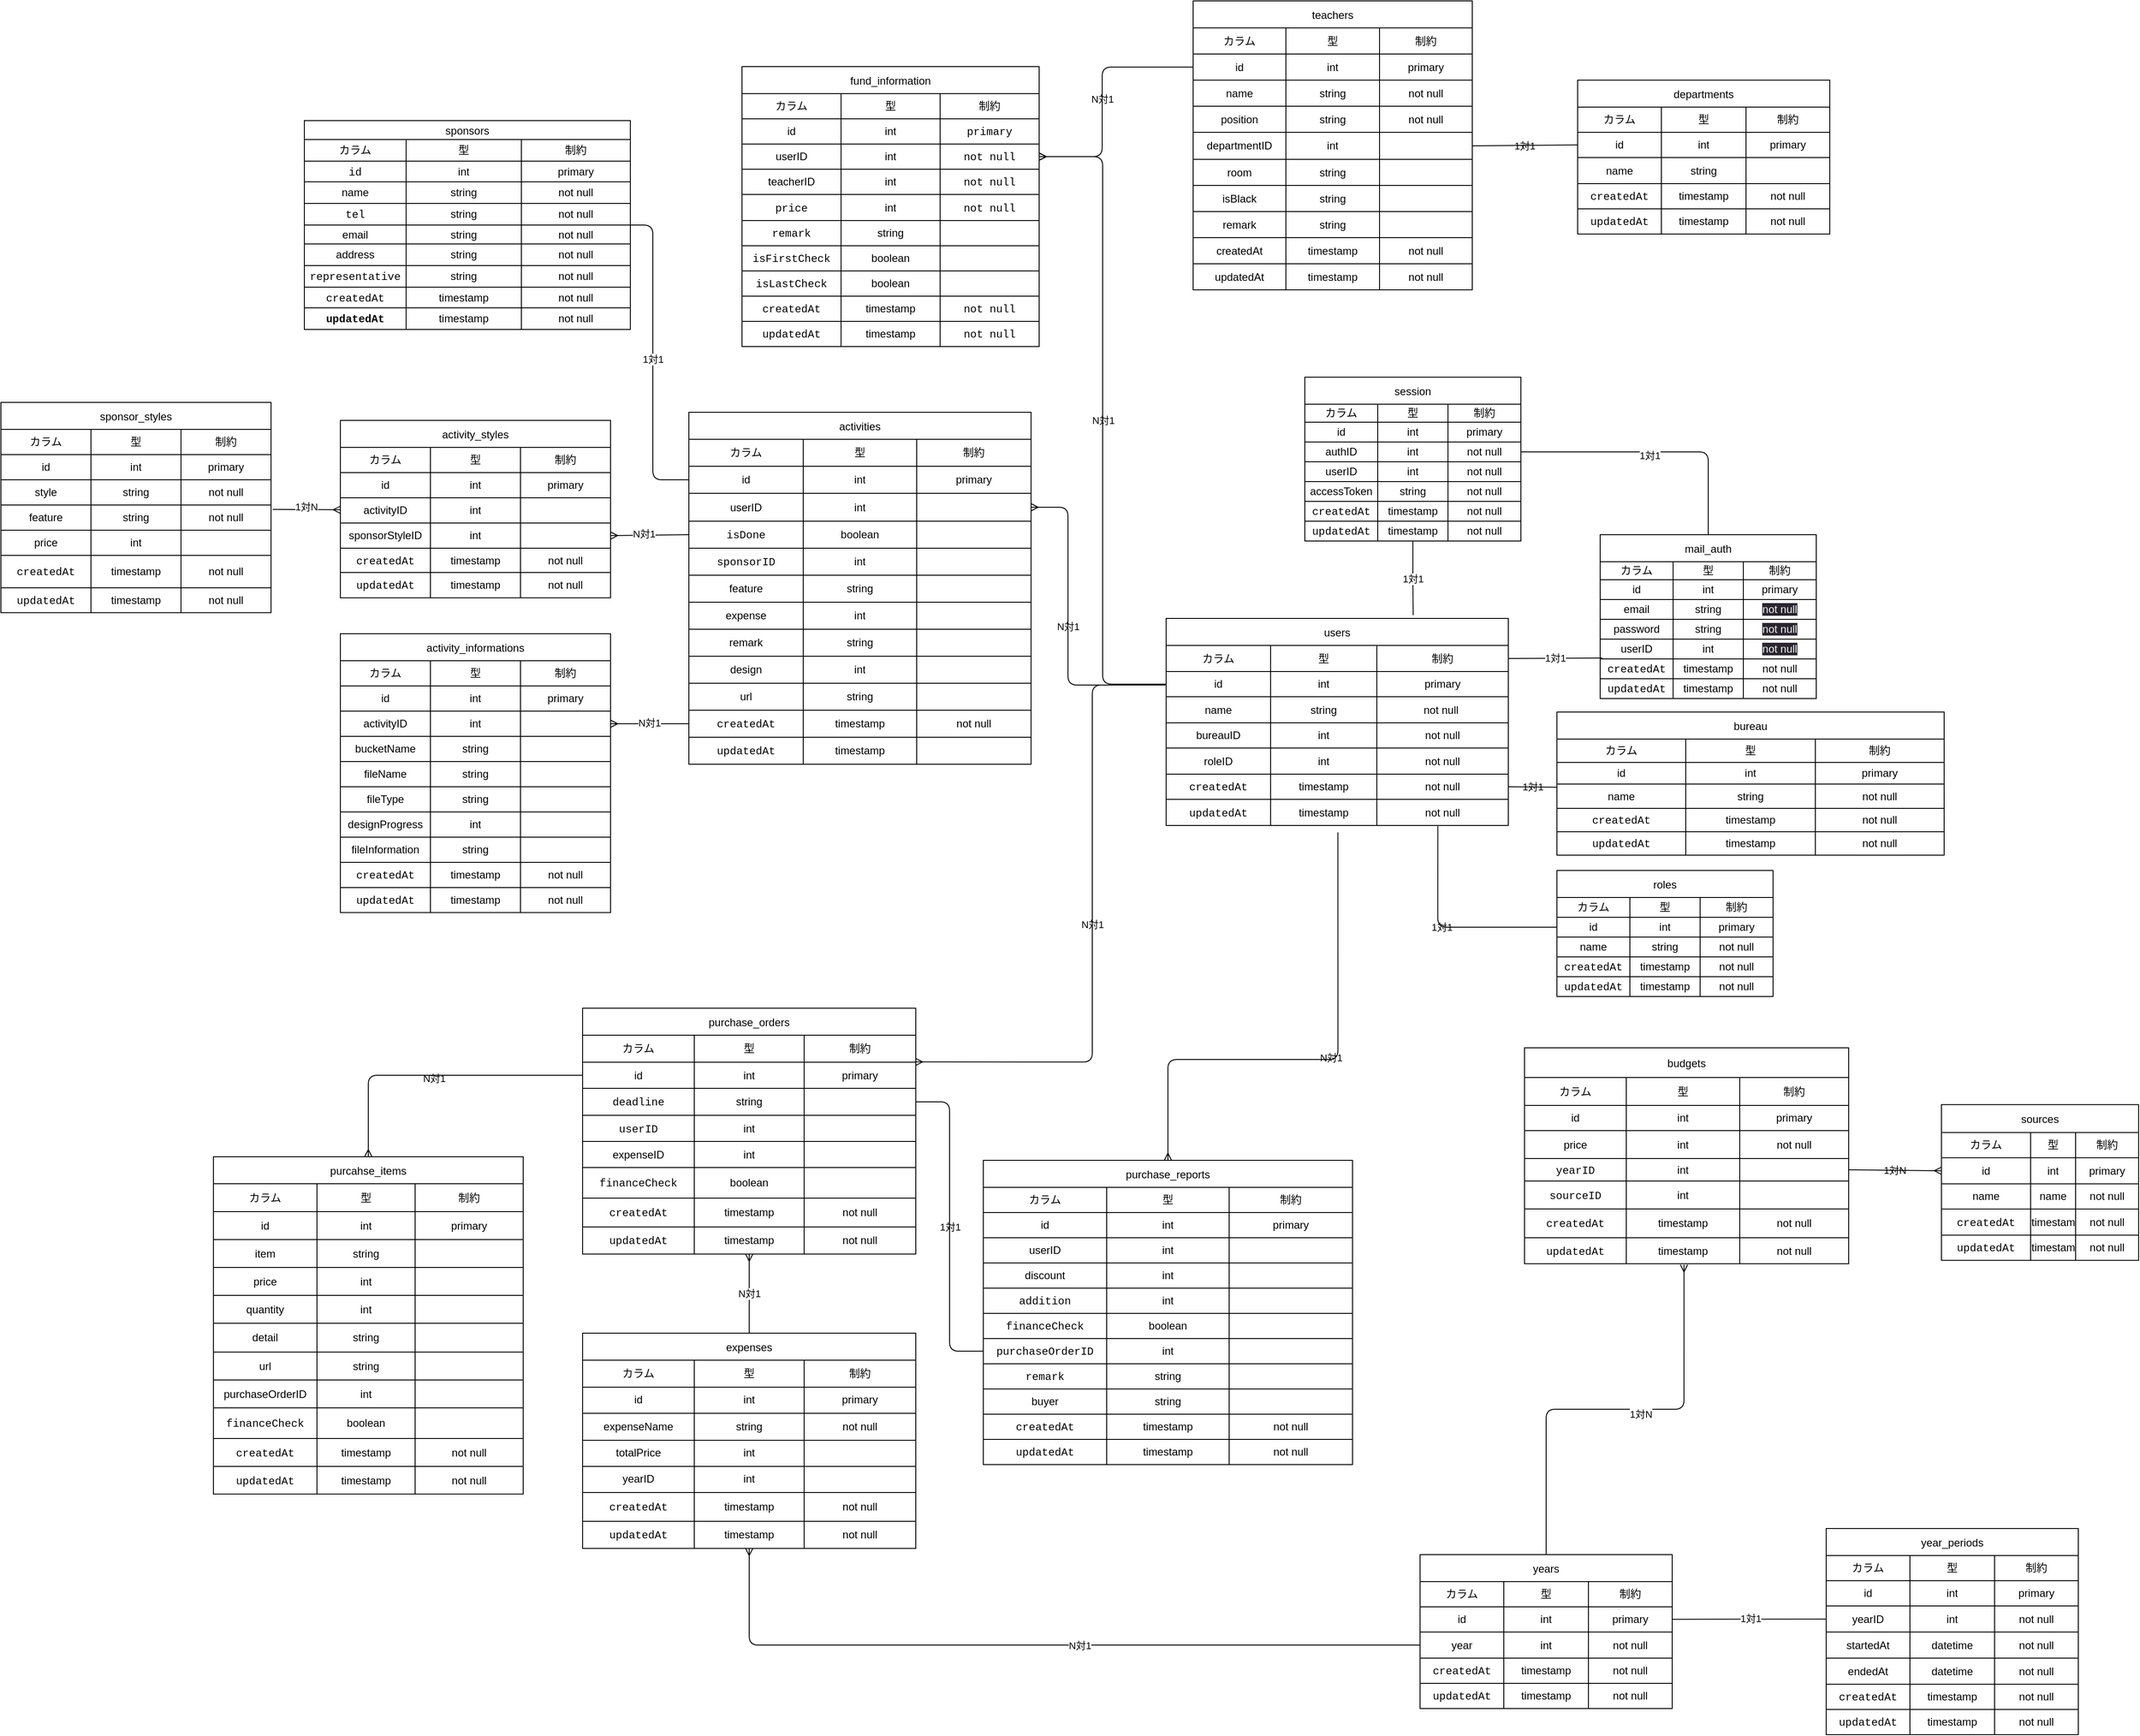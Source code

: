 <mxfile>
    <diagram id="_8Ib1XkCEnbv-8ync1q-" name="ページ1">
        <mxGraphModel dx="883" dy="1003" grid="0" gridSize="39" guides="1" tooltips="1" connect="1" arrows="1" fold="1" page="1" pageScale="1" pageWidth="3300" pageHeight="4681" math="0" shadow="0">
            <root>
                <mxCell id="6VuhM4XT6q3mWw3kNoI1-0"/>
                <mxCell id="6VuhM4XT6q3mWw3kNoI1-1" parent="6VuhM4XT6q3mWw3kNoI1-0"/>
                <mxCell id="axgaQE1IH_umbZ5cLaG9-0" value="activities" style="shape=table;startSize=30;container=1;collapsible=0;childLayout=tableLayout;fontColor=default;labelBackgroundColor=none;" parent="6VuhM4XT6q3mWw3kNoI1-1" vertex="1">
                    <mxGeometry x="880" y="940" width="380" height="391" as="geometry"/>
                </mxCell>
                <mxCell id="axgaQE1IH_umbZ5cLaG9-1" value="" style="shape=partialRectangle;collapsible=0;dropTarget=0;pointerEvents=0;fillColor=none;top=0;left=0;bottom=0;right=0;points=[[0,0.5],[1,0.5]];portConstraint=eastwest;fontColor=default;labelBackgroundColor=none;" parent="axgaQE1IH_umbZ5cLaG9-0" vertex="1">
                    <mxGeometry y="30" width="380" height="30" as="geometry"/>
                </mxCell>
                <mxCell id="axgaQE1IH_umbZ5cLaG9-2" value="カラム" style="shape=partialRectangle;html=1;whiteSpace=wrap;connectable=0;overflow=hidden;fillColor=none;top=0;left=0;bottom=0;right=0;pointerEvents=1;fontColor=default;labelBackgroundColor=none;" parent="axgaQE1IH_umbZ5cLaG9-1" vertex="1">
                    <mxGeometry width="127" height="30" as="geometry">
                        <mxRectangle width="127" height="30" as="alternateBounds"/>
                    </mxGeometry>
                </mxCell>
                <mxCell id="axgaQE1IH_umbZ5cLaG9-3" value="型" style="shape=partialRectangle;html=1;whiteSpace=wrap;connectable=0;overflow=hidden;fillColor=none;top=0;left=0;bottom=0;right=0;pointerEvents=1;fontColor=default;labelBackgroundColor=none;" parent="axgaQE1IH_umbZ5cLaG9-1" vertex="1">
                    <mxGeometry x="127" width="126" height="30" as="geometry">
                        <mxRectangle width="126" height="30" as="alternateBounds"/>
                    </mxGeometry>
                </mxCell>
                <mxCell id="axgaQE1IH_umbZ5cLaG9-4" value="制約" style="shape=partialRectangle;html=1;whiteSpace=wrap;connectable=0;overflow=hidden;fillColor=none;top=0;left=0;bottom=0;right=0;pointerEvents=1;fontColor=default;labelBackgroundColor=none;" parent="axgaQE1IH_umbZ5cLaG9-1" vertex="1">
                    <mxGeometry x="253" width="127" height="30" as="geometry">
                        <mxRectangle width="127" height="30" as="alternateBounds"/>
                    </mxGeometry>
                </mxCell>
                <mxCell id="axgaQE1IH_umbZ5cLaG9-5" value="" style="shape=partialRectangle;collapsible=0;dropTarget=0;pointerEvents=0;fillColor=none;top=0;left=0;bottom=0;right=0;points=[[0,0.5],[1,0.5]];portConstraint=eastwest;fontColor=default;labelBackgroundColor=none;" parent="axgaQE1IH_umbZ5cLaG9-0" vertex="1">
                    <mxGeometry y="60" width="380" height="30" as="geometry"/>
                </mxCell>
                <mxCell id="axgaQE1IH_umbZ5cLaG9-6" value="id" style="shape=partialRectangle;html=1;whiteSpace=wrap;connectable=0;overflow=hidden;fillColor=none;top=0;left=0;bottom=0;right=0;pointerEvents=1;fontColor=default;labelBackgroundColor=none;" parent="axgaQE1IH_umbZ5cLaG9-5" vertex="1">
                    <mxGeometry width="127" height="30" as="geometry">
                        <mxRectangle width="127" height="30" as="alternateBounds"/>
                    </mxGeometry>
                </mxCell>
                <mxCell id="axgaQE1IH_umbZ5cLaG9-7" value="int" style="shape=partialRectangle;html=1;whiteSpace=wrap;connectable=0;overflow=hidden;fillColor=none;top=0;left=0;bottom=0;right=0;pointerEvents=1;fontColor=default;labelBackgroundColor=none;" parent="axgaQE1IH_umbZ5cLaG9-5" vertex="1">
                    <mxGeometry x="127" width="126" height="30" as="geometry">
                        <mxRectangle width="126" height="30" as="alternateBounds"/>
                    </mxGeometry>
                </mxCell>
                <mxCell id="axgaQE1IH_umbZ5cLaG9-8" value="primary" style="shape=partialRectangle;html=1;whiteSpace=wrap;connectable=0;overflow=hidden;fillColor=none;top=0;left=0;bottom=0;right=0;pointerEvents=1;fontColor=default;labelBackgroundColor=none;" parent="axgaQE1IH_umbZ5cLaG9-5" vertex="1">
                    <mxGeometry x="253" width="127" height="30" as="geometry">
                        <mxRectangle width="127" height="30" as="alternateBounds"/>
                    </mxGeometry>
                </mxCell>
                <mxCell id="axgaQE1IH_umbZ5cLaG9-13" value="" style="shape=partialRectangle;collapsible=0;dropTarget=0;pointerEvents=0;fillColor=none;top=0;left=0;bottom=0;right=0;points=[[0,0.5],[1,0.5]];portConstraint=eastwest;fontColor=default;labelBackgroundColor=none;" parent="axgaQE1IH_umbZ5cLaG9-0" vertex="1">
                    <mxGeometry y="90" width="380" height="31" as="geometry"/>
                </mxCell>
                <mxCell id="axgaQE1IH_umbZ5cLaG9-14" value="userID" style="shape=partialRectangle;html=1;whiteSpace=wrap;connectable=0;overflow=hidden;fillColor=none;top=0;left=0;bottom=0;right=0;pointerEvents=1;fontColor=default;labelBackgroundColor=none;" parent="axgaQE1IH_umbZ5cLaG9-13" vertex="1">
                    <mxGeometry width="127" height="31" as="geometry">
                        <mxRectangle width="127" height="31" as="alternateBounds"/>
                    </mxGeometry>
                </mxCell>
                <mxCell id="axgaQE1IH_umbZ5cLaG9-15" value="int" style="shape=partialRectangle;html=1;whiteSpace=wrap;connectable=0;overflow=hidden;fillColor=none;top=0;left=0;bottom=0;right=0;pointerEvents=1;fontColor=default;labelBackgroundColor=none;" parent="axgaQE1IH_umbZ5cLaG9-13" vertex="1">
                    <mxGeometry x="127" width="126" height="31" as="geometry">
                        <mxRectangle width="126" height="31" as="alternateBounds"/>
                    </mxGeometry>
                </mxCell>
                <mxCell id="axgaQE1IH_umbZ5cLaG9-16" value="" style="shape=partialRectangle;html=1;whiteSpace=wrap;connectable=0;overflow=hidden;fillColor=none;top=0;left=0;bottom=0;right=0;pointerEvents=1;fontColor=default;labelBackgroundColor=none;" parent="axgaQE1IH_umbZ5cLaG9-13" vertex="1">
                    <mxGeometry x="253" width="127" height="31" as="geometry">
                        <mxRectangle width="127" height="31" as="alternateBounds"/>
                    </mxGeometry>
                </mxCell>
                <mxCell id="axgaQE1IH_umbZ5cLaG9-17" value="" style="shape=partialRectangle;collapsible=0;dropTarget=0;pointerEvents=0;fillColor=none;top=0;left=0;bottom=0;right=0;points=[[0,0.5],[1,0.5]];portConstraint=eastwest;fontColor=default;labelBackgroundColor=none;" parent="axgaQE1IH_umbZ5cLaG9-0" vertex="1">
                    <mxGeometry y="121" width="380" height="30" as="geometry"/>
                </mxCell>
                <mxCell id="axgaQE1IH_umbZ5cLaG9-18" value="&lt;div style=&quot;font-family: &amp;#34;menlo&amp;#34; , &amp;#34;monaco&amp;#34; , &amp;#34;courier new&amp;#34; , monospace ; font-weight: normal ; font-size: 12px ; line-height: 18px&quot;&gt;&lt;div&gt;&lt;span&gt;isDone&lt;/span&gt;&lt;/div&gt;&lt;/div&gt;" style="shape=partialRectangle;html=1;whiteSpace=wrap;connectable=0;overflow=hidden;fillColor=none;top=0;left=0;bottom=0;right=0;pointerEvents=1;fontColor=default;labelBackgroundColor=none;" parent="axgaQE1IH_umbZ5cLaG9-17" vertex="1">
                    <mxGeometry width="127" height="30" as="geometry">
                        <mxRectangle width="127" height="30" as="alternateBounds"/>
                    </mxGeometry>
                </mxCell>
                <mxCell id="axgaQE1IH_umbZ5cLaG9-19" value="boolean" style="shape=partialRectangle;html=1;whiteSpace=wrap;connectable=0;overflow=hidden;fillColor=none;top=0;left=0;bottom=0;right=0;pointerEvents=1;fontColor=default;labelBackgroundColor=none;" parent="axgaQE1IH_umbZ5cLaG9-17" vertex="1">
                    <mxGeometry x="127" width="126" height="30" as="geometry">
                        <mxRectangle width="126" height="30" as="alternateBounds"/>
                    </mxGeometry>
                </mxCell>
                <mxCell id="axgaQE1IH_umbZ5cLaG9-20" value="" style="shape=partialRectangle;html=1;whiteSpace=wrap;connectable=0;overflow=hidden;fillColor=none;top=0;left=0;bottom=0;right=0;pointerEvents=1;fontColor=default;labelBackgroundColor=none;" parent="axgaQE1IH_umbZ5cLaG9-17" vertex="1">
                    <mxGeometry x="253" width="127" height="30" as="geometry">
                        <mxRectangle width="127" height="30" as="alternateBounds"/>
                    </mxGeometry>
                </mxCell>
                <mxCell id="axgaQE1IH_umbZ5cLaG9-21" value="" style="shape=partialRectangle;collapsible=0;dropTarget=0;pointerEvents=0;fillColor=none;top=0;left=0;bottom=0;right=0;points=[[0,0.5],[1,0.5]];portConstraint=eastwest;fontColor=default;labelBackgroundColor=none;" parent="axgaQE1IH_umbZ5cLaG9-0" vertex="1">
                    <mxGeometry y="151" width="380" height="30" as="geometry"/>
                </mxCell>
                <mxCell id="axgaQE1IH_umbZ5cLaG9-22" value="&lt;div style=&quot;font-family: &amp;#34;menlo&amp;#34; , &amp;#34;monaco&amp;#34; , &amp;#34;courier new&amp;#34; , monospace ; font-weight: normal ; font-size: 12px ; line-height: 18px&quot;&gt;&lt;div&gt;&lt;span&gt;sponsorID&lt;/span&gt;&lt;/div&gt;&lt;/div&gt;" style="shape=partialRectangle;html=1;whiteSpace=wrap;connectable=0;overflow=hidden;fillColor=none;top=0;left=0;bottom=0;right=0;pointerEvents=1;fontColor=default;labelBackgroundColor=none;" parent="axgaQE1IH_umbZ5cLaG9-21" vertex="1">
                    <mxGeometry width="127" height="30" as="geometry">
                        <mxRectangle width="127" height="30" as="alternateBounds"/>
                    </mxGeometry>
                </mxCell>
                <mxCell id="axgaQE1IH_umbZ5cLaG9-23" value="int" style="shape=partialRectangle;html=1;whiteSpace=wrap;connectable=0;overflow=hidden;fillColor=none;top=0;left=0;bottom=0;right=0;pointerEvents=1;fontColor=default;labelBackgroundColor=none;" parent="axgaQE1IH_umbZ5cLaG9-21" vertex="1">
                    <mxGeometry x="127" width="126" height="30" as="geometry">
                        <mxRectangle width="126" height="30" as="alternateBounds"/>
                    </mxGeometry>
                </mxCell>
                <mxCell id="axgaQE1IH_umbZ5cLaG9-24" value="" style="shape=partialRectangle;html=1;whiteSpace=wrap;connectable=0;overflow=hidden;fillColor=none;top=0;left=0;bottom=0;right=0;pointerEvents=1;fontColor=default;labelBackgroundColor=none;" parent="axgaQE1IH_umbZ5cLaG9-21" vertex="1">
                    <mxGeometry x="253" width="127" height="30" as="geometry">
                        <mxRectangle width="127" height="30" as="alternateBounds"/>
                    </mxGeometry>
                </mxCell>
                <mxCell id="119" style="shape=partialRectangle;collapsible=0;dropTarget=0;pointerEvents=0;fillColor=none;top=0;left=0;bottom=0;right=0;points=[[0,0.5],[1,0.5]];portConstraint=eastwest;fontColor=default;labelBackgroundColor=none;" parent="axgaQE1IH_umbZ5cLaG9-0" vertex="1">
                    <mxGeometry y="181" width="380" height="30" as="geometry"/>
                </mxCell>
                <mxCell id="120" value="feature" style="shape=partialRectangle;html=1;whiteSpace=wrap;connectable=0;overflow=hidden;fillColor=none;top=0;left=0;bottom=0;right=0;pointerEvents=1;fontColor=default;labelBackgroundColor=none;" parent="119" vertex="1">
                    <mxGeometry width="127" height="30" as="geometry">
                        <mxRectangle width="127" height="30" as="alternateBounds"/>
                    </mxGeometry>
                </mxCell>
                <mxCell id="121" value="string" style="shape=partialRectangle;html=1;whiteSpace=wrap;connectable=0;overflow=hidden;fillColor=none;top=0;left=0;bottom=0;right=0;pointerEvents=1;fontColor=default;labelBackgroundColor=none;" parent="119" vertex="1">
                    <mxGeometry x="127" width="126" height="30" as="geometry">
                        <mxRectangle width="126" height="30" as="alternateBounds"/>
                    </mxGeometry>
                </mxCell>
                <mxCell id="122" style="shape=partialRectangle;html=1;whiteSpace=wrap;connectable=0;overflow=hidden;fillColor=none;top=0;left=0;bottom=0;right=0;pointerEvents=1;fontColor=default;labelBackgroundColor=none;" parent="119" vertex="1">
                    <mxGeometry x="253" width="127" height="30" as="geometry">
                        <mxRectangle width="127" height="30" as="alternateBounds"/>
                    </mxGeometry>
                </mxCell>
                <mxCell id="123" style="shape=partialRectangle;collapsible=0;dropTarget=0;pointerEvents=0;fillColor=none;top=0;left=0;bottom=0;right=0;points=[[0,0.5],[1,0.5]];portConstraint=eastwest;fontColor=default;labelBackgroundColor=none;" parent="axgaQE1IH_umbZ5cLaG9-0" vertex="1">
                    <mxGeometry y="211" width="380" height="30" as="geometry"/>
                </mxCell>
                <mxCell id="124" value="expense" style="shape=partialRectangle;html=1;whiteSpace=wrap;connectable=0;overflow=hidden;fillColor=none;top=0;left=0;bottom=0;right=0;pointerEvents=1;fontColor=default;labelBackgroundColor=none;" parent="123" vertex="1">
                    <mxGeometry width="127" height="30" as="geometry">
                        <mxRectangle width="127" height="30" as="alternateBounds"/>
                    </mxGeometry>
                </mxCell>
                <mxCell id="125" value="int" style="shape=partialRectangle;html=1;whiteSpace=wrap;connectable=0;overflow=hidden;fillColor=none;top=0;left=0;bottom=0;right=0;pointerEvents=1;fontColor=default;labelBackgroundColor=none;" parent="123" vertex="1">
                    <mxGeometry x="127" width="126" height="30" as="geometry">
                        <mxRectangle width="126" height="30" as="alternateBounds"/>
                    </mxGeometry>
                </mxCell>
                <mxCell id="126" style="shape=partialRectangle;html=1;whiteSpace=wrap;connectable=0;overflow=hidden;fillColor=none;top=0;left=0;bottom=0;right=0;pointerEvents=1;fontColor=default;labelBackgroundColor=none;" parent="123" vertex="1">
                    <mxGeometry x="253" width="127" height="30" as="geometry">
                        <mxRectangle width="127" height="30" as="alternateBounds"/>
                    </mxGeometry>
                </mxCell>
                <mxCell id="127" style="shape=partialRectangle;collapsible=0;dropTarget=0;pointerEvents=0;fillColor=none;top=0;left=0;bottom=0;right=0;points=[[0,0.5],[1,0.5]];portConstraint=eastwest;fontColor=default;labelBackgroundColor=none;" parent="axgaQE1IH_umbZ5cLaG9-0" vertex="1">
                    <mxGeometry y="241" width="380" height="30" as="geometry"/>
                </mxCell>
                <mxCell id="128" value="remark" style="shape=partialRectangle;html=1;whiteSpace=wrap;connectable=0;overflow=hidden;fillColor=none;top=0;left=0;bottom=0;right=0;pointerEvents=1;fontColor=default;labelBackgroundColor=none;" parent="127" vertex="1">
                    <mxGeometry width="127" height="30" as="geometry">
                        <mxRectangle width="127" height="30" as="alternateBounds"/>
                    </mxGeometry>
                </mxCell>
                <mxCell id="129" value="string" style="shape=partialRectangle;html=1;whiteSpace=wrap;connectable=0;overflow=hidden;fillColor=none;top=0;left=0;bottom=0;right=0;pointerEvents=1;fontColor=default;labelBackgroundColor=none;" parent="127" vertex="1">
                    <mxGeometry x="127" width="126" height="30" as="geometry">
                        <mxRectangle width="126" height="30" as="alternateBounds"/>
                    </mxGeometry>
                </mxCell>
                <mxCell id="130" style="shape=partialRectangle;html=1;whiteSpace=wrap;connectable=0;overflow=hidden;fillColor=none;top=0;left=0;bottom=0;right=0;pointerEvents=1;fontColor=default;labelBackgroundColor=none;" parent="127" vertex="1">
                    <mxGeometry x="253" width="127" height="30" as="geometry">
                        <mxRectangle width="127" height="30" as="alternateBounds"/>
                    </mxGeometry>
                </mxCell>
                <mxCell id="131" style="shape=partialRectangle;collapsible=0;dropTarget=0;pointerEvents=0;fillColor=none;top=0;left=0;bottom=0;right=0;points=[[0,0.5],[1,0.5]];portConstraint=eastwest;fontColor=default;labelBackgroundColor=none;" parent="axgaQE1IH_umbZ5cLaG9-0" vertex="1">
                    <mxGeometry y="271" width="380" height="30" as="geometry"/>
                </mxCell>
                <mxCell id="132" value="design" style="shape=partialRectangle;html=1;whiteSpace=wrap;connectable=0;overflow=hidden;fillColor=none;top=0;left=0;bottom=0;right=0;pointerEvents=1;fontColor=default;labelBackgroundColor=none;" parent="131" vertex="1">
                    <mxGeometry width="127" height="30" as="geometry">
                        <mxRectangle width="127" height="30" as="alternateBounds"/>
                    </mxGeometry>
                </mxCell>
                <mxCell id="133" value="int" style="shape=partialRectangle;html=1;whiteSpace=wrap;connectable=0;overflow=hidden;fillColor=none;top=0;left=0;bottom=0;right=0;pointerEvents=1;fontColor=default;labelBackgroundColor=none;" parent="131" vertex="1">
                    <mxGeometry x="127" width="126" height="30" as="geometry">
                        <mxRectangle width="126" height="30" as="alternateBounds"/>
                    </mxGeometry>
                </mxCell>
                <mxCell id="134" style="shape=partialRectangle;html=1;whiteSpace=wrap;connectable=0;overflow=hidden;fillColor=none;top=0;left=0;bottom=0;right=0;pointerEvents=1;fontColor=default;labelBackgroundColor=none;" parent="131" vertex="1">
                    <mxGeometry x="253" width="127" height="30" as="geometry">
                        <mxRectangle width="127" height="30" as="alternateBounds"/>
                    </mxGeometry>
                </mxCell>
                <mxCell id="135" style="shape=partialRectangle;collapsible=0;dropTarget=0;pointerEvents=0;fillColor=none;top=0;left=0;bottom=0;right=0;points=[[0,0.5],[1,0.5]];portConstraint=eastwest;fontColor=default;labelBackgroundColor=none;" parent="axgaQE1IH_umbZ5cLaG9-0" vertex="1">
                    <mxGeometry y="301" width="380" height="30" as="geometry"/>
                </mxCell>
                <mxCell id="136" value="url" style="shape=partialRectangle;html=1;whiteSpace=wrap;connectable=0;overflow=hidden;fillColor=none;top=0;left=0;bottom=0;right=0;pointerEvents=1;fontColor=default;labelBackgroundColor=none;" parent="135" vertex="1">
                    <mxGeometry width="127" height="30" as="geometry">
                        <mxRectangle width="127" height="30" as="alternateBounds"/>
                    </mxGeometry>
                </mxCell>
                <mxCell id="137" value="string" style="shape=partialRectangle;html=1;whiteSpace=wrap;connectable=0;overflow=hidden;fillColor=none;top=0;left=0;bottom=0;right=0;pointerEvents=1;fontColor=default;labelBackgroundColor=none;" parent="135" vertex="1">
                    <mxGeometry x="127" width="126" height="30" as="geometry">
                        <mxRectangle width="126" height="30" as="alternateBounds"/>
                    </mxGeometry>
                </mxCell>
                <mxCell id="138" style="shape=partialRectangle;html=1;whiteSpace=wrap;connectable=0;overflow=hidden;fillColor=none;top=0;left=0;bottom=0;right=0;pointerEvents=1;fontColor=default;labelBackgroundColor=none;" parent="135" vertex="1">
                    <mxGeometry x="253" width="127" height="30" as="geometry">
                        <mxRectangle width="127" height="30" as="alternateBounds"/>
                    </mxGeometry>
                </mxCell>
                <mxCell id="axgaQE1IH_umbZ5cLaG9-25" value="" style="shape=partialRectangle;collapsible=0;dropTarget=0;pointerEvents=0;fillColor=none;top=0;left=0;bottom=0;right=0;points=[[0,0.5],[1,0.5]];portConstraint=eastwest;fontColor=default;labelBackgroundColor=none;" parent="axgaQE1IH_umbZ5cLaG9-0" vertex="1">
                    <mxGeometry y="331" width="380" height="30" as="geometry"/>
                </mxCell>
                <mxCell id="axgaQE1IH_umbZ5cLaG9-26" value="&lt;meta charset=&quot;utf-8&quot;&gt;&lt;span style=&quot;font-family: menlo, monaco, &amp;quot;courier new&amp;quot;, monospace; font-size: 12px; font-style: normal; font-weight: 400; letter-spacing: normal; text-align: center; text-indent: 0px; text-transform: none; word-spacing: 0px; display: inline; float: none;&quot;&gt;createdAt&lt;/span&gt;" style="shape=partialRectangle;html=1;whiteSpace=wrap;connectable=0;overflow=hidden;fillColor=none;top=0;left=0;bottom=0;right=0;pointerEvents=1;fontColor=default;labelBackgroundColor=none;" parent="axgaQE1IH_umbZ5cLaG9-25" vertex="1">
                    <mxGeometry width="127" height="30" as="geometry">
                        <mxRectangle width="127" height="30" as="alternateBounds"/>
                    </mxGeometry>
                </mxCell>
                <mxCell id="axgaQE1IH_umbZ5cLaG9-27" value="timestamp" style="shape=partialRectangle;html=1;whiteSpace=wrap;connectable=0;overflow=hidden;fillColor=none;top=0;left=0;bottom=0;right=0;pointerEvents=1;fontColor=default;labelBackgroundColor=none;" parent="axgaQE1IH_umbZ5cLaG9-25" vertex="1">
                    <mxGeometry x="127" width="126" height="30" as="geometry">
                        <mxRectangle width="126" height="30" as="alternateBounds"/>
                    </mxGeometry>
                </mxCell>
                <mxCell id="axgaQE1IH_umbZ5cLaG9-28" value="not null" style="shape=partialRectangle;html=1;whiteSpace=wrap;connectable=0;overflow=hidden;fillColor=none;top=0;left=0;bottom=0;right=0;pointerEvents=1;fontColor=default;labelBackgroundColor=none;" parent="axgaQE1IH_umbZ5cLaG9-25" vertex="1">
                    <mxGeometry x="253" width="127" height="30" as="geometry">
                        <mxRectangle width="127" height="30" as="alternateBounds"/>
                    </mxGeometry>
                </mxCell>
                <mxCell id="axgaQE1IH_umbZ5cLaG9-29" value="" style="shape=partialRectangle;collapsible=0;dropTarget=0;pointerEvents=0;fillColor=none;top=0;left=0;bottom=0;right=0;points=[[0,0.5],[1,0.5]];portConstraint=eastwest;fontColor=default;labelBackgroundColor=none;" parent="axgaQE1IH_umbZ5cLaG9-0" vertex="1">
                    <mxGeometry y="361" width="380" height="30" as="geometry"/>
                </mxCell>
                <mxCell id="axgaQE1IH_umbZ5cLaG9-30" value="&lt;meta charset=&quot;utf-8&quot;&gt;&lt;span style=&quot;font-family: menlo, monaco, &amp;quot;courier new&amp;quot;, monospace; font-size: 12px; font-style: normal; font-weight: 400; letter-spacing: normal; text-align: center; text-indent: 0px; text-transform: none; word-spacing: 0px; display: inline; float: none;&quot;&gt;updatedAt&lt;/span&gt;" style="shape=partialRectangle;html=1;whiteSpace=wrap;connectable=0;overflow=hidden;fillColor=none;top=0;left=0;bottom=0;right=0;pointerEvents=1;fontColor=default;labelBackgroundColor=none;" parent="axgaQE1IH_umbZ5cLaG9-29" vertex="1">
                    <mxGeometry width="127" height="30" as="geometry">
                        <mxRectangle width="127" height="30" as="alternateBounds"/>
                    </mxGeometry>
                </mxCell>
                <mxCell id="axgaQE1IH_umbZ5cLaG9-31" value="timestamp" style="shape=partialRectangle;html=1;whiteSpace=wrap;connectable=0;overflow=hidden;fillColor=none;top=0;left=0;bottom=0;right=0;pointerEvents=1;fontColor=default;labelBackgroundColor=none;" parent="axgaQE1IH_umbZ5cLaG9-29" vertex="1">
                    <mxGeometry x="127" width="126" height="30" as="geometry">
                        <mxRectangle width="126" height="30" as="alternateBounds"/>
                    </mxGeometry>
                </mxCell>
                <mxCell id="axgaQE1IH_umbZ5cLaG9-32" value="" style="shape=partialRectangle;html=1;whiteSpace=wrap;connectable=0;overflow=hidden;fillColor=none;top=0;left=0;bottom=0;right=0;pointerEvents=1;fontColor=default;labelBackgroundColor=none;" parent="axgaQE1IH_umbZ5cLaG9-29" vertex="1">
                    <mxGeometry x="253" width="127" height="30" as="geometry">
                        <mxRectangle width="127" height="30" as="alternateBounds"/>
                    </mxGeometry>
                </mxCell>
                <mxCell id="axgaQE1IH_umbZ5cLaG9-33" value="budgets" style="shape=table;startSize=33;container=1;collapsible=0;childLayout=tableLayout;fontColor=default;labelBackgroundColor=none;" parent="6VuhM4XT6q3mWw3kNoI1-1" vertex="1">
                    <mxGeometry x="1808" y="1646" width="360" height="239.852" as="geometry"/>
                </mxCell>
                <mxCell id="axgaQE1IH_umbZ5cLaG9-34" value="" style="shape=partialRectangle;collapsible=0;dropTarget=0;pointerEvents=0;fillColor=none;top=0;left=0;bottom=0;right=0;points=[[0,0.5],[1,0.5]];portConstraint=eastwest;fontColor=default;labelBackgroundColor=none;" parent="axgaQE1IH_umbZ5cLaG9-33" vertex="1">
                    <mxGeometry y="33" width="360" height="31" as="geometry"/>
                </mxCell>
                <mxCell id="axgaQE1IH_umbZ5cLaG9-35" value="カラム" style="shape=partialRectangle;html=1;whiteSpace=wrap;connectable=0;overflow=hidden;fillColor=none;top=0;left=0;bottom=0;right=0;pointerEvents=1;fontColor=default;labelBackgroundColor=none;" parent="axgaQE1IH_umbZ5cLaG9-34" vertex="1">
                    <mxGeometry width="113" height="31" as="geometry">
                        <mxRectangle width="113" height="31" as="alternateBounds"/>
                    </mxGeometry>
                </mxCell>
                <mxCell id="axgaQE1IH_umbZ5cLaG9-36" value="型" style="shape=partialRectangle;html=1;whiteSpace=wrap;connectable=0;overflow=hidden;fillColor=none;top=0;left=0;bottom=0;right=0;pointerEvents=1;fontColor=default;labelBackgroundColor=none;" parent="axgaQE1IH_umbZ5cLaG9-34" vertex="1">
                    <mxGeometry x="113" width="126" height="31" as="geometry">
                        <mxRectangle width="126" height="31" as="alternateBounds"/>
                    </mxGeometry>
                </mxCell>
                <mxCell id="axgaQE1IH_umbZ5cLaG9-37" value="制約" style="shape=partialRectangle;html=1;whiteSpace=wrap;connectable=0;overflow=hidden;fillColor=none;top=0;left=0;bottom=0;right=0;pointerEvents=1;fontColor=default;labelBackgroundColor=none;" parent="axgaQE1IH_umbZ5cLaG9-34" vertex="1">
                    <mxGeometry x="239" width="121" height="31" as="geometry">
                        <mxRectangle width="121" height="31" as="alternateBounds"/>
                    </mxGeometry>
                </mxCell>
                <mxCell id="axgaQE1IH_umbZ5cLaG9-38" value="" style="shape=partialRectangle;collapsible=0;dropTarget=0;pointerEvents=0;fillColor=none;top=0;left=0;bottom=0;right=0;points=[[0,0.5],[1,0.5]];portConstraint=eastwest;fontColor=default;labelBackgroundColor=none;" parent="axgaQE1IH_umbZ5cLaG9-33" vertex="1">
                    <mxGeometry y="64" width="360" height="28" as="geometry"/>
                </mxCell>
                <mxCell id="axgaQE1IH_umbZ5cLaG9-39" value="&lt;span&gt;id&lt;/span&gt;" style="shape=partialRectangle;html=1;whiteSpace=wrap;connectable=0;overflow=hidden;fillColor=none;top=0;left=0;bottom=0;right=0;pointerEvents=1;fontColor=default;labelBackgroundColor=none;" parent="axgaQE1IH_umbZ5cLaG9-38" vertex="1">
                    <mxGeometry width="113" height="28" as="geometry">
                        <mxRectangle width="113" height="28" as="alternateBounds"/>
                    </mxGeometry>
                </mxCell>
                <mxCell id="axgaQE1IH_umbZ5cLaG9-40" value="int" style="shape=partialRectangle;html=1;whiteSpace=wrap;connectable=0;overflow=hidden;fillColor=none;top=0;left=0;bottom=0;right=0;pointerEvents=1;fontColor=default;labelBackgroundColor=none;" parent="axgaQE1IH_umbZ5cLaG9-38" vertex="1">
                    <mxGeometry x="113" width="126" height="28" as="geometry">
                        <mxRectangle width="126" height="28" as="alternateBounds"/>
                    </mxGeometry>
                </mxCell>
                <mxCell id="axgaQE1IH_umbZ5cLaG9-41" value="primary" style="shape=partialRectangle;html=1;whiteSpace=wrap;connectable=0;overflow=hidden;fillColor=none;top=0;left=0;bottom=0;right=0;pointerEvents=1;fontColor=default;labelBackgroundColor=none;" parent="axgaQE1IH_umbZ5cLaG9-38" vertex="1">
                    <mxGeometry x="239" width="121" height="28" as="geometry">
                        <mxRectangle width="121" height="28" as="alternateBounds"/>
                    </mxGeometry>
                </mxCell>
                <mxCell id="axgaQE1IH_umbZ5cLaG9-42" value="" style="shape=partialRectangle;collapsible=0;dropTarget=0;pointerEvents=0;fillColor=none;top=0;left=0;bottom=0;right=0;points=[[0,0.5],[1,0.5]];portConstraint=eastwest;fontColor=default;labelBackgroundColor=none;" parent="axgaQE1IH_umbZ5cLaG9-33" vertex="1">
                    <mxGeometry y="92" width="360" height="31" as="geometry"/>
                </mxCell>
                <mxCell id="axgaQE1IH_umbZ5cLaG9-43" value="&lt;div style=&quot;font-family: menlo, monaco, &amp;quot;courier new&amp;quot;, monospace; line-height: 18px;&quot;&gt;&lt;span style=&quot;font-family: helvetica;&quot;&gt;price&lt;/span&gt;&lt;br&gt;&lt;/div&gt;" style="shape=partialRectangle;html=1;whiteSpace=wrap;connectable=0;overflow=hidden;fillColor=none;top=0;left=0;bottom=0;right=0;pointerEvents=1;fontColor=default;labelBackgroundColor=none;" parent="axgaQE1IH_umbZ5cLaG9-42" vertex="1">
                    <mxGeometry width="113" height="31" as="geometry">
                        <mxRectangle width="113" height="31" as="alternateBounds"/>
                    </mxGeometry>
                </mxCell>
                <mxCell id="axgaQE1IH_umbZ5cLaG9-44" value="int" style="shape=partialRectangle;html=1;whiteSpace=wrap;connectable=0;overflow=hidden;fillColor=none;top=0;left=0;bottom=0;right=0;pointerEvents=1;fontColor=default;labelBackgroundColor=none;" parent="axgaQE1IH_umbZ5cLaG9-42" vertex="1">
                    <mxGeometry x="113" width="126" height="31" as="geometry">
                        <mxRectangle width="126" height="31" as="alternateBounds"/>
                    </mxGeometry>
                </mxCell>
                <mxCell id="axgaQE1IH_umbZ5cLaG9-45" value="not null" style="shape=partialRectangle;html=1;whiteSpace=wrap;connectable=0;overflow=hidden;fillColor=none;top=0;left=0;bottom=0;right=0;pointerEvents=1;fontColor=default;labelBackgroundColor=none;" parent="axgaQE1IH_umbZ5cLaG9-42" vertex="1">
                    <mxGeometry x="239" width="121" height="31" as="geometry">
                        <mxRectangle width="121" height="31" as="alternateBounds"/>
                    </mxGeometry>
                </mxCell>
                <mxCell id="axgaQE1IH_umbZ5cLaG9-46" value="" style="shape=partialRectangle;collapsible=0;dropTarget=0;pointerEvents=0;fillColor=none;top=0;left=0;bottom=0;right=0;points=[[0,0.5],[1,0.5]];portConstraint=eastwest;fontColor=default;labelBackgroundColor=none;" parent="axgaQE1IH_umbZ5cLaG9-33" vertex="1">
                    <mxGeometry y="123" width="360" height="25" as="geometry"/>
                </mxCell>
                <mxCell id="axgaQE1IH_umbZ5cLaG9-47" value="&lt;div style=&quot;font-family: &amp;#34;menlo&amp;#34; , &amp;#34;monaco&amp;#34; , &amp;#34;courier new&amp;#34; , monospace ; line-height: 18px&quot;&gt;yearID&lt;br&gt;&lt;/div&gt;" style="shape=partialRectangle;html=1;whiteSpace=wrap;connectable=0;overflow=hidden;fillColor=none;top=0;left=0;bottom=0;right=0;pointerEvents=1;fontColor=default;labelBackgroundColor=none;" parent="axgaQE1IH_umbZ5cLaG9-46" vertex="1">
                    <mxGeometry width="113" height="25" as="geometry">
                        <mxRectangle width="113" height="25" as="alternateBounds"/>
                    </mxGeometry>
                </mxCell>
                <mxCell id="axgaQE1IH_umbZ5cLaG9-48" value="int" style="shape=partialRectangle;html=1;whiteSpace=wrap;connectable=0;overflow=hidden;fillColor=none;top=0;left=0;bottom=0;right=0;pointerEvents=1;fontColor=default;labelBackgroundColor=none;" parent="axgaQE1IH_umbZ5cLaG9-46" vertex="1">
                    <mxGeometry x="113" width="126" height="25" as="geometry">
                        <mxRectangle width="126" height="25" as="alternateBounds"/>
                    </mxGeometry>
                </mxCell>
                <mxCell id="axgaQE1IH_umbZ5cLaG9-49" value="" style="shape=partialRectangle;html=1;whiteSpace=wrap;connectable=0;overflow=hidden;fillColor=none;top=0;left=0;bottom=0;right=0;pointerEvents=1;fontColor=default;labelBackgroundColor=none;" parent="axgaQE1IH_umbZ5cLaG9-46" vertex="1">
                    <mxGeometry x="239" width="121" height="25" as="geometry">
                        <mxRectangle width="121" height="25" as="alternateBounds"/>
                    </mxGeometry>
                </mxCell>
                <mxCell id="axgaQE1IH_umbZ5cLaG9-50" value="" style="shape=partialRectangle;collapsible=0;dropTarget=0;pointerEvents=0;fillColor=none;top=0;left=0;bottom=0;right=0;points=[[0,0.5],[1,0.5]];portConstraint=eastwest;fontColor=default;labelBackgroundColor=none;" parent="axgaQE1IH_umbZ5cLaG9-33" vertex="1">
                    <mxGeometry y="148" width="360" height="31" as="geometry"/>
                </mxCell>
                <mxCell id="axgaQE1IH_umbZ5cLaG9-51" value="&lt;div style=&quot;font-family: &amp;#34;menlo&amp;#34; , &amp;#34;monaco&amp;#34; , &amp;#34;courier new&amp;#34; , monospace ; line-height: 18px&quot;&gt;sourceID&lt;br&gt;&lt;/div&gt;" style="shape=partialRectangle;html=1;whiteSpace=wrap;connectable=0;overflow=hidden;fillColor=none;top=0;left=0;bottom=0;right=0;pointerEvents=1;fontColor=default;labelBackgroundColor=none;" parent="axgaQE1IH_umbZ5cLaG9-50" vertex="1">
                    <mxGeometry width="113" height="31" as="geometry">
                        <mxRectangle width="113" height="31" as="alternateBounds"/>
                    </mxGeometry>
                </mxCell>
                <mxCell id="axgaQE1IH_umbZ5cLaG9-52" value="int" style="shape=partialRectangle;html=1;whiteSpace=wrap;connectable=0;overflow=hidden;fillColor=none;top=0;left=0;bottom=0;right=0;pointerEvents=1;fontColor=default;labelBackgroundColor=none;" parent="axgaQE1IH_umbZ5cLaG9-50" vertex="1">
                    <mxGeometry x="113" width="126" height="31" as="geometry">
                        <mxRectangle width="126" height="31" as="alternateBounds"/>
                    </mxGeometry>
                </mxCell>
                <mxCell id="axgaQE1IH_umbZ5cLaG9-53" value="" style="shape=partialRectangle;html=1;whiteSpace=wrap;connectable=0;overflow=hidden;fillColor=none;top=0;left=0;bottom=0;right=0;pointerEvents=1;fontColor=default;labelBackgroundColor=none;" parent="axgaQE1IH_umbZ5cLaG9-50" vertex="1">
                    <mxGeometry x="239" width="121" height="31" as="geometry">
                        <mxRectangle width="121" height="31" as="alternateBounds"/>
                    </mxGeometry>
                </mxCell>
                <mxCell id="axgaQE1IH_umbZ5cLaG9-54" value="" style="shape=partialRectangle;collapsible=0;dropTarget=0;pointerEvents=0;fillColor=none;top=0;left=0;bottom=0;right=0;points=[[0,0.5],[1,0.5]];portConstraint=eastwest;fontColor=default;labelBackgroundColor=none;" parent="axgaQE1IH_umbZ5cLaG9-33" vertex="1">
                    <mxGeometry y="179" width="360" height="32" as="geometry"/>
                </mxCell>
                <mxCell id="axgaQE1IH_umbZ5cLaG9-55" value="&lt;meta charset=&quot;utf-8&quot;&gt;&lt;span style=&quot;font-family: menlo, monaco, &amp;quot;courier new&amp;quot;, monospace; font-size: 12px; font-style: normal; font-weight: 400; letter-spacing: normal; text-align: center; text-indent: 0px; text-transform: none; word-spacing: 0px; display: inline; float: none;&quot;&gt;createdAt&lt;/span&gt;" style="shape=partialRectangle;html=1;whiteSpace=wrap;connectable=0;overflow=hidden;fillColor=none;top=0;left=0;bottom=0;right=0;pointerEvents=1;fontColor=default;labelBackgroundColor=none;" parent="axgaQE1IH_umbZ5cLaG9-54" vertex="1">
                    <mxGeometry width="113" height="32" as="geometry">
                        <mxRectangle width="113" height="32" as="alternateBounds"/>
                    </mxGeometry>
                </mxCell>
                <mxCell id="axgaQE1IH_umbZ5cLaG9-56" value="timestamp" style="shape=partialRectangle;html=1;whiteSpace=wrap;connectable=0;overflow=hidden;fillColor=none;top=0;left=0;bottom=0;right=0;pointerEvents=1;fontColor=default;labelBackgroundColor=none;" parent="axgaQE1IH_umbZ5cLaG9-54" vertex="1">
                    <mxGeometry x="113" width="126" height="32" as="geometry">
                        <mxRectangle width="126" height="32" as="alternateBounds"/>
                    </mxGeometry>
                </mxCell>
                <mxCell id="axgaQE1IH_umbZ5cLaG9-57" value="not null" style="shape=partialRectangle;html=1;whiteSpace=wrap;connectable=0;overflow=hidden;fillColor=none;top=0;left=0;bottom=0;right=0;pointerEvents=1;fontColor=default;labelBackgroundColor=none;" parent="axgaQE1IH_umbZ5cLaG9-54" vertex="1">
                    <mxGeometry x="239" width="121" height="32" as="geometry">
                        <mxRectangle width="121" height="32" as="alternateBounds"/>
                    </mxGeometry>
                </mxCell>
                <mxCell id="axgaQE1IH_umbZ5cLaG9-58" value="" style="shape=partialRectangle;collapsible=0;dropTarget=0;pointerEvents=0;fillColor=none;top=0;left=0;bottom=0;right=0;points=[[0,0.5],[1,0.5]];portConstraint=eastwest;fontColor=default;labelBackgroundColor=none;" parent="axgaQE1IH_umbZ5cLaG9-33" vertex="1">
                    <mxGeometry y="211" width="360" height="29" as="geometry"/>
                </mxCell>
                <mxCell id="axgaQE1IH_umbZ5cLaG9-59" value="&lt;span style=&quot;font-family: menlo, monaco, &amp;quot;courier new&amp;quot;, monospace;&quot;&gt;updatedAt&lt;/span&gt;" style="shape=partialRectangle;html=1;whiteSpace=wrap;connectable=0;overflow=hidden;fillColor=none;top=0;left=0;bottom=0;right=0;pointerEvents=1;fontColor=default;labelBackgroundColor=none;" parent="axgaQE1IH_umbZ5cLaG9-58" vertex="1">
                    <mxGeometry width="113" height="29" as="geometry">
                        <mxRectangle width="113" height="29" as="alternateBounds"/>
                    </mxGeometry>
                </mxCell>
                <mxCell id="axgaQE1IH_umbZ5cLaG9-60" value="timestamp" style="shape=partialRectangle;html=1;whiteSpace=wrap;connectable=0;overflow=hidden;fillColor=none;top=0;left=0;bottom=0;right=0;pointerEvents=1;fontColor=default;labelBackgroundColor=none;" parent="axgaQE1IH_umbZ5cLaG9-58" vertex="1">
                    <mxGeometry x="113" width="126" height="29" as="geometry">
                        <mxRectangle width="126" height="29" as="alternateBounds"/>
                    </mxGeometry>
                </mxCell>
                <mxCell id="axgaQE1IH_umbZ5cLaG9-61" value="not null" style="shape=partialRectangle;html=1;whiteSpace=wrap;connectable=0;overflow=hidden;fillColor=none;top=0;left=0;bottom=0;right=0;pointerEvents=1;fontColor=default;labelBackgroundColor=none;" parent="axgaQE1IH_umbZ5cLaG9-58" vertex="1">
                    <mxGeometry x="239" width="121" height="29" as="geometry">
                        <mxRectangle width="121" height="29" as="alternateBounds"/>
                    </mxGeometry>
                </mxCell>
                <mxCell id="axgaQE1IH_umbZ5cLaG9-63" value="bureau" style="shape=table;startSize=30;container=1;collapsible=0;childLayout=tableLayout;fontColor=default;labelBackgroundColor=none;" parent="6VuhM4XT6q3mWw3kNoI1-1" vertex="1">
                    <mxGeometry x="1844" y="1273" width="430" height="159" as="geometry"/>
                </mxCell>
                <mxCell id="axgaQE1IH_umbZ5cLaG9-64" value="" style="shape=partialRectangle;collapsible=0;dropTarget=0;pointerEvents=0;fillColor=none;top=0;left=0;bottom=0;right=0;points=[[0,0.5],[1,0.5]];portConstraint=eastwest;fontColor=default;labelBackgroundColor=none;" parent="axgaQE1IH_umbZ5cLaG9-63" vertex="1">
                    <mxGeometry y="30" width="430" height="26" as="geometry"/>
                </mxCell>
                <mxCell id="axgaQE1IH_umbZ5cLaG9-65" value="カラム" style="shape=partialRectangle;html=1;whiteSpace=wrap;connectable=0;overflow=hidden;fillColor=none;top=0;left=0;bottom=0;right=0;pointerEvents=1;fontColor=default;labelBackgroundColor=none;" parent="axgaQE1IH_umbZ5cLaG9-64" vertex="1">
                    <mxGeometry width="143" height="26" as="geometry">
                        <mxRectangle width="143" height="26" as="alternateBounds"/>
                    </mxGeometry>
                </mxCell>
                <mxCell id="axgaQE1IH_umbZ5cLaG9-66" value="型" style="shape=partialRectangle;html=1;whiteSpace=wrap;connectable=0;overflow=hidden;fillColor=none;top=0;left=0;bottom=0;right=0;pointerEvents=1;fontColor=default;labelBackgroundColor=none;" parent="axgaQE1IH_umbZ5cLaG9-64" vertex="1">
                    <mxGeometry x="143" width="144" height="26" as="geometry">
                        <mxRectangle width="144" height="26" as="alternateBounds"/>
                    </mxGeometry>
                </mxCell>
                <mxCell id="axgaQE1IH_umbZ5cLaG9-67" value="制約" style="shape=partialRectangle;html=1;whiteSpace=wrap;connectable=0;overflow=hidden;fillColor=none;top=0;left=0;bottom=0;right=0;pointerEvents=1;fontColor=default;labelBackgroundColor=none;" parent="axgaQE1IH_umbZ5cLaG9-64" vertex="1">
                    <mxGeometry x="287" width="143" height="26" as="geometry">
                        <mxRectangle width="143" height="26" as="alternateBounds"/>
                    </mxGeometry>
                </mxCell>
                <mxCell id="axgaQE1IH_umbZ5cLaG9-68" value="" style="shape=partialRectangle;collapsible=0;dropTarget=0;pointerEvents=0;fillColor=none;top=0;left=0;bottom=0;right=0;points=[[0,0.5],[1,0.5]];portConstraint=eastwest;fontColor=default;labelBackgroundColor=none;" parent="axgaQE1IH_umbZ5cLaG9-63" vertex="1">
                    <mxGeometry y="56" width="430" height="24" as="geometry"/>
                </mxCell>
                <mxCell id="axgaQE1IH_umbZ5cLaG9-69" value="id" style="shape=partialRectangle;html=1;whiteSpace=wrap;connectable=0;overflow=hidden;fillColor=none;top=0;left=0;bottom=0;right=0;pointerEvents=1;fontColor=default;labelBackgroundColor=none;" parent="axgaQE1IH_umbZ5cLaG9-68" vertex="1">
                    <mxGeometry width="143" height="24" as="geometry">
                        <mxRectangle width="143" height="24" as="alternateBounds"/>
                    </mxGeometry>
                </mxCell>
                <mxCell id="axgaQE1IH_umbZ5cLaG9-70" value="int" style="shape=partialRectangle;html=1;whiteSpace=wrap;connectable=0;overflow=hidden;fillColor=none;top=0;left=0;bottom=0;right=0;pointerEvents=1;fontColor=default;labelBackgroundColor=none;" parent="axgaQE1IH_umbZ5cLaG9-68" vertex="1">
                    <mxGeometry x="143" width="144" height="24" as="geometry">
                        <mxRectangle width="144" height="24" as="alternateBounds"/>
                    </mxGeometry>
                </mxCell>
                <mxCell id="axgaQE1IH_umbZ5cLaG9-71" value="primary" style="shape=partialRectangle;html=1;whiteSpace=wrap;connectable=0;overflow=hidden;fillColor=none;top=0;left=0;bottom=0;right=0;pointerEvents=1;fontColor=default;labelBackgroundColor=none;" parent="axgaQE1IH_umbZ5cLaG9-68" vertex="1">
                    <mxGeometry x="287" width="143" height="24" as="geometry">
                        <mxRectangle width="143" height="24" as="alternateBounds"/>
                    </mxGeometry>
                </mxCell>
                <mxCell id="axgaQE1IH_umbZ5cLaG9-72" value="" style="shape=partialRectangle;collapsible=0;dropTarget=0;pointerEvents=0;fillColor=none;top=0;left=0;bottom=0;right=0;points=[[0,0.5],[1,0.5]];portConstraint=eastwest;fontColor=default;labelBackgroundColor=none;" parent="axgaQE1IH_umbZ5cLaG9-63" vertex="1">
                    <mxGeometry y="80" width="430" height="27" as="geometry"/>
                </mxCell>
                <mxCell id="axgaQE1IH_umbZ5cLaG9-73" value="name" style="shape=partialRectangle;html=1;whiteSpace=wrap;connectable=0;overflow=hidden;fillColor=none;top=0;left=0;bottom=0;right=0;pointerEvents=1;fontColor=default;labelBackgroundColor=none;" parent="axgaQE1IH_umbZ5cLaG9-72" vertex="1">
                    <mxGeometry width="143" height="27" as="geometry">
                        <mxRectangle width="143" height="27" as="alternateBounds"/>
                    </mxGeometry>
                </mxCell>
                <mxCell id="axgaQE1IH_umbZ5cLaG9-74" value="string" style="shape=partialRectangle;html=1;whiteSpace=wrap;connectable=0;overflow=hidden;fillColor=none;top=0;left=0;bottom=0;right=0;pointerEvents=1;fontColor=default;labelBackgroundColor=none;" parent="axgaQE1IH_umbZ5cLaG9-72" vertex="1">
                    <mxGeometry x="143" width="144" height="27" as="geometry">
                        <mxRectangle width="144" height="27" as="alternateBounds"/>
                    </mxGeometry>
                </mxCell>
                <mxCell id="axgaQE1IH_umbZ5cLaG9-75" value="not null" style="shape=partialRectangle;html=1;whiteSpace=wrap;connectable=0;overflow=hidden;fillColor=none;top=0;left=0;bottom=0;right=0;pointerEvents=1;fontColor=default;labelBackgroundColor=none;" parent="axgaQE1IH_umbZ5cLaG9-72" vertex="1">
                    <mxGeometry x="287" width="143" height="27" as="geometry">
                        <mxRectangle width="143" height="27" as="alternateBounds"/>
                    </mxGeometry>
                </mxCell>
                <mxCell id="axgaQE1IH_umbZ5cLaG9-76" value="" style="shape=partialRectangle;collapsible=0;dropTarget=0;pointerEvents=0;fillColor=none;top=0;left=0;bottom=0;right=0;points=[[0,0.5],[1,0.5]];portConstraint=eastwest;fontColor=default;labelBackgroundColor=none;" parent="axgaQE1IH_umbZ5cLaG9-63" vertex="1">
                    <mxGeometry y="107" width="430" height="26" as="geometry"/>
                </mxCell>
                <mxCell id="axgaQE1IH_umbZ5cLaG9-77" value="&lt;span style=&quot;font-family: menlo, monaco, &amp;quot;courier new&amp;quot;, monospace;&quot;&gt;createdAt&lt;/span&gt;" style="shape=partialRectangle;html=1;whiteSpace=wrap;connectable=0;overflow=hidden;fillColor=none;top=0;left=0;bottom=0;right=0;pointerEvents=1;fontColor=default;labelBackgroundColor=none;" parent="axgaQE1IH_umbZ5cLaG9-76" vertex="1">
                    <mxGeometry width="143" height="26" as="geometry">
                        <mxRectangle width="143" height="26" as="alternateBounds"/>
                    </mxGeometry>
                </mxCell>
                <mxCell id="axgaQE1IH_umbZ5cLaG9-78" value="timestamp" style="shape=partialRectangle;html=1;whiteSpace=wrap;connectable=0;overflow=hidden;fillColor=none;top=0;left=0;bottom=0;right=0;pointerEvents=1;fontColor=default;labelBackgroundColor=none;" parent="axgaQE1IH_umbZ5cLaG9-76" vertex="1">
                    <mxGeometry x="143" width="144" height="26" as="geometry">
                        <mxRectangle width="144" height="26" as="alternateBounds"/>
                    </mxGeometry>
                </mxCell>
                <mxCell id="axgaQE1IH_umbZ5cLaG9-79" value="not null" style="shape=partialRectangle;html=1;whiteSpace=wrap;connectable=0;overflow=hidden;fillColor=none;top=0;left=0;bottom=0;right=0;pointerEvents=1;fontColor=default;labelBackgroundColor=none;" parent="axgaQE1IH_umbZ5cLaG9-76" vertex="1">
                    <mxGeometry x="287" width="143" height="26" as="geometry">
                        <mxRectangle width="143" height="26" as="alternateBounds"/>
                    </mxGeometry>
                </mxCell>
                <mxCell id="axgaQE1IH_umbZ5cLaG9-80" value="" style="shape=partialRectangle;collapsible=0;dropTarget=0;pointerEvents=0;fillColor=none;top=0;left=0;bottom=0;right=0;points=[[0,0.5],[1,0.5]];portConstraint=eastwest;fontColor=default;labelBackgroundColor=none;" parent="axgaQE1IH_umbZ5cLaG9-63" vertex="1">
                    <mxGeometry y="133" width="430" height="26" as="geometry"/>
                </mxCell>
                <mxCell id="axgaQE1IH_umbZ5cLaG9-81" value="&lt;meta charset=&quot;utf-8&quot;&gt;&lt;span style=&quot;font-family: menlo, monaco, &amp;quot;courier new&amp;quot;, monospace; font-size: 12px; font-style: normal; font-weight: 400; letter-spacing: normal; text-align: center; text-indent: 0px; text-transform: none; word-spacing: 0px; display: inline; float: none;&quot;&gt;updatedAt&lt;/span&gt;" style="shape=partialRectangle;html=1;whiteSpace=wrap;connectable=0;overflow=hidden;fillColor=none;top=0;left=0;bottom=0;right=0;pointerEvents=1;fontColor=default;labelBackgroundColor=none;" parent="axgaQE1IH_umbZ5cLaG9-80" vertex="1">
                    <mxGeometry width="143" height="26" as="geometry">
                        <mxRectangle width="143" height="26" as="alternateBounds"/>
                    </mxGeometry>
                </mxCell>
                <mxCell id="axgaQE1IH_umbZ5cLaG9-82" value="timestamp" style="shape=partialRectangle;html=1;whiteSpace=wrap;connectable=0;overflow=hidden;fillColor=none;top=0;left=0;bottom=0;right=0;pointerEvents=1;fontColor=default;labelBackgroundColor=none;" parent="axgaQE1IH_umbZ5cLaG9-80" vertex="1">
                    <mxGeometry x="143" width="144" height="26" as="geometry">
                        <mxRectangle width="144" height="26" as="alternateBounds"/>
                    </mxGeometry>
                </mxCell>
                <mxCell id="axgaQE1IH_umbZ5cLaG9-83" value="not null" style="shape=partialRectangle;html=1;whiteSpace=wrap;connectable=0;overflow=hidden;fillColor=none;top=0;left=0;bottom=0;right=0;pointerEvents=1;fontColor=default;labelBackgroundColor=none;" parent="axgaQE1IH_umbZ5cLaG9-80" vertex="1">
                    <mxGeometry x="287" width="143" height="26" as="geometry">
                        <mxRectangle width="143" height="26" as="alternateBounds"/>
                    </mxGeometry>
                </mxCell>
                <mxCell id="axgaQE1IH_umbZ5cLaG9-126" value="users" style="shape=table;startSize=30;container=1;collapsible=0;childLayout=tableLayout;fontColor=default;labelBackgroundColor=none;" parent="6VuhM4XT6q3mWw3kNoI1-1" vertex="1">
                    <mxGeometry x="1410" y="1169" width="380" height="230" as="geometry"/>
                </mxCell>
                <mxCell id="axgaQE1IH_umbZ5cLaG9-127" value="" style="shape=partialRectangle;collapsible=0;dropTarget=0;pointerEvents=0;fillColor=none;top=0;left=0;bottom=0;right=0;points=[[0,0.5],[1,0.5]];portConstraint=eastwest;fontColor=default;labelBackgroundColor=none;" parent="axgaQE1IH_umbZ5cLaG9-126" vertex="1">
                    <mxGeometry y="30" width="380" height="29" as="geometry"/>
                </mxCell>
                <mxCell id="axgaQE1IH_umbZ5cLaG9-128" value="カラム" style="shape=partialRectangle;html=1;whiteSpace=wrap;connectable=0;overflow=hidden;fillColor=none;top=0;left=0;bottom=0;right=0;pointerEvents=1;fontColor=default;labelBackgroundColor=none;" parent="axgaQE1IH_umbZ5cLaG9-127" vertex="1">
                    <mxGeometry width="116" height="29" as="geometry">
                        <mxRectangle width="116" height="29" as="alternateBounds"/>
                    </mxGeometry>
                </mxCell>
                <mxCell id="axgaQE1IH_umbZ5cLaG9-129" value="型" style="shape=partialRectangle;html=1;whiteSpace=wrap;connectable=0;overflow=hidden;fillColor=none;top=0;left=0;bottom=0;right=0;pointerEvents=1;fontColor=default;labelBackgroundColor=none;" parent="axgaQE1IH_umbZ5cLaG9-127" vertex="1">
                    <mxGeometry x="116" width="118" height="29" as="geometry">
                        <mxRectangle width="118" height="29" as="alternateBounds"/>
                    </mxGeometry>
                </mxCell>
                <mxCell id="axgaQE1IH_umbZ5cLaG9-130" value="制約" style="shape=partialRectangle;html=1;whiteSpace=wrap;connectable=0;overflow=hidden;fillColor=none;top=0;left=0;bottom=0;right=0;pointerEvents=1;fontColor=default;labelBackgroundColor=none;" parent="axgaQE1IH_umbZ5cLaG9-127" vertex="1">
                    <mxGeometry x="234" width="146" height="29" as="geometry">
                        <mxRectangle width="146" height="29" as="alternateBounds"/>
                    </mxGeometry>
                </mxCell>
                <mxCell id="axgaQE1IH_umbZ5cLaG9-131" value="" style="shape=partialRectangle;collapsible=0;dropTarget=0;pointerEvents=0;fillColor=none;top=0;left=0;bottom=0;right=0;points=[[0,0.5],[1,0.5]];portConstraint=eastwest;fontColor=default;labelBackgroundColor=none;" parent="axgaQE1IH_umbZ5cLaG9-126" vertex="1">
                    <mxGeometry y="59" width="380" height="28" as="geometry"/>
                </mxCell>
                <mxCell id="axgaQE1IH_umbZ5cLaG9-132" value="id" style="shape=partialRectangle;html=1;whiteSpace=wrap;connectable=0;overflow=hidden;fillColor=none;top=0;left=0;bottom=0;right=0;pointerEvents=1;fontColor=default;labelBackgroundColor=none;" parent="axgaQE1IH_umbZ5cLaG9-131" vertex="1">
                    <mxGeometry width="116" height="28" as="geometry">
                        <mxRectangle width="116" height="28" as="alternateBounds"/>
                    </mxGeometry>
                </mxCell>
                <mxCell id="axgaQE1IH_umbZ5cLaG9-133" value="int" style="shape=partialRectangle;html=1;whiteSpace=wrap;connectable=0;overflow=hidden;fillColor=none;top=0;left=0;bottom=0;right=0;pointerEvents=1;fontColor=default;labelBackgroundColor=none;" parent="axgaQE1IH_umbZ5cLaG9-131" vertex="1">
                    <mxGeometry x="116" width="118" height="28" as="geometry">
                        <mxRectangle width="118" height="28" as="alternateBounds"/>
                    </mxGeometry>
                </mxCell>
                <mxCell id="axgaQE1IH_umbZ5cLaG9-134" value="primary" style="shape=partialRectangle;html=1;whiteSpace=wrap;connectable=0;overflow=hidden;fillColor=none;top=0;left=0;bottom=0;right=0;pointerEvents=1;fontColor=default;labelBackgroundColor=none;" parent="axgaQE1IH_umbZ5cLaG9-131" vertex="1">
                    <mxGeometry x="234" width="146" height="28" as="geometry">
                        <mxRectangle width="146" height="28" as="alternateBounds"/>
                    </mxGeometry>
                </mxCell>
                <mxCell id="axgaQE1IH_umbZ5cLaG9-135" value="" style="shape=partialRectangle;collapsible=0;dropTarget=0;pointerEvents=0;fillColor=none;top=0;left=0;bottom=0;right=0;points=[[0,0.5],[1,0.5]];portConstraint=eastwest;fontColor=default;labelBackgroundColor=none;" parent="axgaQE1IH_umbZ5cLaG9-126" vertex="1">
                    <mxGeometry y="87" width="380" height="29" as="geometry"/>
                </mxCell>
                <mxCell id="axgaQE1IH_umbZ5cLaG9-136" value="name" style="shape=partialRectangle;html=1;whiteSpace=wrap;connectable=0;overflow=hidden;fillColor=none;top=0;left=0;bottom=0;right=0;pointerEvents=1;fontColor=default;labelBackgroundColor=none;" parent="axgaQE1IH_umbZ5cLaG9-135" vertex="1">
                    <mxGeometry width="116" height="29" as="geometry">
                        <mxRectangle width="116" height="29" as="alternateBounds"/>
                    </mxGeometry>
                </mxCell>
                <mxCell id="axgaQE1IH_umbZ5cLaG9-137" value="string" style="shape=partialRectangle;html=1;whiteSpace=wrap;connectable=0;overflow=hidden;fillColor=none;top=0;left=0;bottom=0;right=0;pointerEvents=1;fontColor=default;labelBackgroundColor=none;" parent="axgaQE1IH_umbZ5cLaG9-135" vertex="1">
                    <mxGeometry x="116" width="118" height="29" as="geometry">
                        <mxRectangle width="118" height="29" as="alternateBounds"/>
                    </mxGeometry>
                </mxCell>
                <mxCell id="axgaQE1IH_umbZ5cLaG9-138" value="not null&amp;nbsp;" style="shape=partialRectangle;html=1;whiteSpace=wrap;connectable=0;overflow=hidden;fillColor=none;top=0;left=0;bottom=0;right=0;pointerEvents=1;fontColor=default;labelBackgroundColor=none;" parent="axgaQE1IH_umbZ5cLaG9-135" vertex="1">
                    <mxGeometry x="234" width="146" height="29" as="geometry">
                        <mxRectangle width="146" height="29" as="alternateBounds"/>
                    </mxGeometry>
                </mxCell>
                <mxCell id="axgaQE1IH_umbZ5cLaG9-139" value="" style="shape=partialRectangle;collapsible=0;dropTarget=0;pointerEvents=0;fillColor=none;top=0;left=0;bottom=0;right=0;points=[[0,0.5],[1,0.5]];portConstraint=eastwest;fontColor=default;labelBackgroundColor=none;" parent="axgaQE1IH_umbZ5cLaG9-126" vertex="1">
                    <mxGeometry y="116" width="380" height="28" as="geometry"/>
                </mxCell>
                <mxCell id="axgaQE1IH_umbZ5cLaG9-140" value="bureauID" style="shape=partialRectangle;html=1;whiteSpace=wrap;connectable=0;overflow=hidden;fillColor=none;top=0;left=0;bottom=0;right=0;pointerEvents=1;fontColor=default;labelBackgroundColor=none;" parent="axgaQE1IH_umbZ5cLaG9-139" vertex="1">
                    <mxGeometry width="116" height="28" as="geometry">
                        <mxRectangle width="116" height="28" as="alternateBounds"/>
                    </mxGeometry>
                </mxCell>
                <mxCell id="axgaQE1IH_umbZ5cLaG9-141" value="int" style="shape=partialRectangle;html=1;whiteSpace=wrap;connectable=0;overflow=hidden;fillColor=none;top=0;left=0;bottom=0;right=0;pointerEvents=1;fontColor=default;labelBackgroundColor=none;" parent="axgaQE1IH_umbZ5cLaG9-139" vertex="1">
                    <mxGeometry x="116" width="118" height="28" as="geometry">
                        <mxRectangle width="118" height="28" as="alternateBounds"/>
                    </mxGeometry>
                </mxCell>
                <mxCell id="axgaQE1IH_umbZ5cLaG9-142" value="not null" style="shape=partialRectangle;html=1;whiteSpace=wrap;connectable=0;overflow=hidden;fillColor=none;top=0;left=0;bottom=0;right=0;pointerEvents=1;fontColor=default;labelBackgroundColor=none;" parent="axgaQE1IH_umbZ5cLaG9-139" vertex="1">
                    <mxGeometry x="234" width="146" height="28" as="geometry">
                        <mxRectangle width="146" height="28" as="alternateBounds"/>
                    </mxGeometry>
                </mxCell>
                <mxCell id="axgaQE1IH_umbZ5cLaG9-143" value="" style="shape=partialRectangle;collapsible=0;dropTarget=0;pointerEvents=0;fillColor=none;top=0;left=0;bottom=0;right=0;points=[[0,0.5],[1,0.5]];portConstraint=eastwest;fontColor=default;labelBackgroundColor=none;" parent="axgaQE1IH_umbZ5cLaG9-126" vertex="1">
                    <mxGeometry y="144" width="380" height="29" as="geometry"/>
                </mxCell>
                <mxCell id="axgaQE1IH_umbZ5cLaG9-144" value="roleID" style="shape=partialRectangle;html=1;whiteSpace=wrap;connectable=0;overflow=hidden;fillColor=none;top=0;left=0;bottom=0;right=0;pointerEvents=1;fontColor=default;labelBackgroundColor=none;" parent="axgaQE1IH_umbZ5cLaG9-143" vertex="1">
                    <mxGeometry width="116" height="29" as="geometry">
                        <mxRectangle width="116" height="29" as="alternateBounds"/>
                    </mxGeometry>
                </mxCell>
                <mxCell id="axgaQE1IH_umbZ5cLaG9-145" value="int" style="shape=partialRectangle;html=1;whiteSpace=wrap;connectable=0;overflow=hidden;fillColor=none;top=0;left=0;bottom=0;right=0;pointerEvents=1;fontColor=default;labelBackgroundColor=none;" parent="axgaQE1IH_umbZ5cLaG9-143" vertex="1">
                    <mxGeometry x="116" width="118" height="29" as="geometry">
                        <mxRectangle width="118" height="29" as="alternateBounds"/>
                    </mxGeometry>
                </mxCell>
                <mxCell id="axgaQE1IH_umbZ5cLaG9-146" value="&lt;span&gt;not null&lt;/span&gt;" style="shape=partialRectangle;html=1;whiteSpace=wrap;connectable=0;overflow=hidden;fillColor=none;top=0;left=0;bottom=0;right=0;pointerEvents=1;fontColor=default;labelBackgroundColor=none;" parent="axgaQE1IH_umbZ5cLaG9-143" vertex="1">
                    <mxGeometry x="234" width="146" height="29" as="geometry">
                        <mxRectangle width="146" height="29" as="alternateBounds"/>
                    </mxGeometry>
                </mxCell>
                <mxCell id="axgaQE1IH_umbZ5cLaG9-147" value="" style="shape=partialRectangle;collapsible=0;dropTarget=0;pointerEvents=0;fillColor=none;top=0;left=0;bottom=0;right=0;points=[[0,0.5],[1,0.5]];portConstraint=eastwest;fontColor=default;labelBackgroundColor=none;" parent="axgaQE1IH_umbZ5cLaG9-126" vertex="1">
                    <mxGeometry y="173" width="380" height="28" as="geometry"/>
                </mxCell>
                <mxCell id="axgaQE1IH_umbZ5cLaG9-148" value="&lt;meta charset=&quot;utf-8&quot;&gt;&lt;span style=&quot;font-family: menlo, monaco, &amp;quot;courier new&amp;quot;, monospace; font-size: 12px; font-style: normal; font-weight: 400; letter-spacing: normal; text-align: center; text-indent: 0px; text-transform: none; word-spacing: 0px; display: inline; float: none;&quot;&gt;createdAt&lt;/span&gt;" style="shape=partialRectangle;html=1;whiteSpace=wrap;connectable=0;overflow=hidden;fillColor=none;top=0;left=0;bottom=0;right=0;pointerEvents=1;fontColor=default;labelBackgroundColor=none;" parent="axgaQE1IH_umbZ5cLaG9-147" vertex="1">
                    <mxGeometry width="116" height="28" as="geometry">
                        <mxRectangle width="116" height="28" as="alternateBounds"/>
                    </mxGeometry>
                </mxCell>
                <mxCell id="axgaQE1IH_umbZ5cLaG9-149" value="&lt;span&gt;timestamp&lt;/span&gt;" style="shape=partialRectangle;html=1;whiteSpace=wrap;connectable=0;overflow=hidden;fillColor=none;top=0;left=0;bottom=0;right=0;pointerEvents=1;fontColor=default;labelBackgroundColor=none;" parent="axgaQE1IH_umbZ5cLaG9-147" vertex="1">
                    <mxGeometry x="116" width="118" height="28" as="geometry">
                        <mxRectangle width="118" height="28" as="alternateBounds"/>
                    </mxGeometry>
                </mxCell>
                <mxCell id="axgaQE1IH_umbZ5cLaG9-150" value="&lt;span&gt;not null&lt;/span&gt;" style="shape=partialRectangle;html=1;whiteSpace=wrap;connectable=0;overflow=hidden;fillColor=none;top=0;left=0;bottom=0;right=0;pointerEvents=1;fontColor=default;labelBackgroundColor=none;" parent="axgaQE1IH_umbZ5cLaG9-147" vertex="1">
                    <mxGeometry x="234" width="146" height="28" as="geometry">
                        <mxRectangle width="146" height="28" as="alternateBounds"/>
                    </mxGeometry>
                </mxCell>
                <mxCell id="axgaQE1IH_umbZ5cLaG9-151" value="" style="shape=partialRectangle;collapsible=0;dropTarget=0;pointerEvents=0;fillColor=none;top=0;left=0;bottom=0;right=0;points=[[0,0.5],[1,0.5]];portConstraint=eastwest;fontColor=default;labelBackgroundColor=none;" parent="axgaQE1IH_umbZ5cLaG9-126" vertex="1">
                    <mxGeometry y="201" width="380" height="29" as="geometry"/>
                </mxCell>
                <mxCell id="axgaQE1IH_umbZ5cLaG9-152" value="&lt;meta charset=&quot;utf-8&quot;&gt;&lt;span style=&quot;font-family: menlo, monaco, &amp;quot;courier new&amp;quot;, monospace; font-size: 12px; font-style: normal; font-weight: 400; letter-spacing: normal; text-align: center; text-indent: 0px; text-transform: none; word-spacing: 0px; display: inline; float: none;&quot;&gt;updatedAt&lt;/span&gt;" style="shape=partialRectangle;html=1;whiteSpace=wrap;connectable=0;overflow=hidden;fillColor=none;top=0;left=0;bottom=0;right=0;pointerEvents=1;fontColor=default;labelBackgroundColor=none;" parent="axgaQE1IH_umbZ5cLaG9-151" vertex="1">
                    <mxGeometry width="116" height="29" as="geometry">
                        <mxRectangle width="116" height="29" as="alternateBounds"/>
                    </mxGeometry>
                </mxCell>
                <mxCell id="axgaQE1IH_umbZ5cLaG9-153" value="&lt;span&gt;timestamp&lt;/span&gt;" style="shape=partialRectangle;html=1;whiteSpace=wrap;connectable=0;overflow=hidden;fillColor=none;top=0;left=0;bottom=0;right=0;pointerEvents=1;fontColor=default;labelBackgroundColor=none;" parent="axgaQE1IH_umbZ5cLaG9-151" vertex="1">
                    <mxGeometry x="116" width="118" height="29" as="geometry">
                        <mxRectangle width="118" height="29" as="alternateBounds"/>
                    </mxGeometry>
                </mxCell>
                <mxCell id="axgaQE1IH_umbZ5cLaG9-154" value="&lt;span&gt;not null&lt;/span&gt;" style="shape=partialRectangle;html=1;whiteSpace=wrap;connectable=0;overflow=hidden;fillColor=none;top=0;left=0;bottom=0;right=0;pointerEvents=1;fontColor=default;labelBackgroundColor=none;" parent="axgaQE1IH_umbZ5cLaG9-151" vertex="1">
                    <mxGeometry x="234" width="146" height="29" as="geometry">
                        <mxRectangle width="146" height="29" as="alternateBounds"/>
                    </mxGeometry>
                </mxCell>
                <mxCell id="axgaQE1IH_umbZ5cLaG9-160" value="N対1" style="html=1;exitX=1;exitY=0.5;exitDx=0;exitDy=0;endArrow=none;endFill=0;startArrow=ERmany;startFill=0;fontColor=default;labelBackgroundColor=none;edgeStyle=orthogonalEdgeStyle;" parent="6VuhM4XT6q3mWw3kNoI1-1" source="axgaQE1IH_umbZ5cLaG9-13" edge="1">
                    <mxGeometry relative="1" as="geometry">
                        <mxPoint x="1409" y="1243" as="targetPoint"/>
                        <Array as="points">
                            <mxPoint x="1301" y="1045"/>
                            <mxPoint x="1301" y="1243"/>
                        </Array>
                    </mxGeometry>
                </mxCell>
                <mxCell id="axgaQE1IH_umbZ5cLaG9-161" style="html=1;entryX=0.001;entryY=1.146;entryDx=0;entryDy=0;endArrow=none;endFill=0;fontColor=default;labelBackgroundColor=none;exitX=1;exitY=0.5;exitDx=0;exitDy=0;entryPerimeter=0;" parent="6VuhM4XT6q3mWw3kNoI1-1" source="axgaQE1IH_umbZ5cLaG9-147" target="axgaQE1IH_umbZ5cLaG9-68" edge="1">
                    <mxGeometry relative="1" as="geometry"/>
                </mxCell>
                <mxCell id="axgaQE1IH_umbZ5cLaG9-276" value="1対1" style="edgeLabel;html=1;align=center;verticalAlign=middle;resizable=0;points=[];fontColor=default;labelBackgroundColor=none;" parent="axgaQE1IH_umbZ5cLaG9-161" vertex="1" connectable="0">
                    <mxGeometry x="-0.019" relative="1" as="geometry">
                        <mxPoint as="offset"/>
                    </mxGeometry>
                </mxCell>
                <mxCell id="axgaQE1IH_umbZ5cLaG9-162" value="departments" style="shape=table;startSize=30;container=1;collapsible=0;childLayout=tableLayout;fontColor=default;labelBackgroundColor=none;" parent="6VuhM4XT6q3mWw3kNoI1-1" vertex="1">
                    <mxGeometry x="1867" y="571" width="280" height="171" as="geometry"/>
                </mxCell>
                <mxCell id="axgaQE1IH_umbZ5cLaG9-163" value="" style="shape=partialRectangle;collapsible=0;dropTarget=0;pointerEvents=0;fillColor=none;top=0;left=0;bottom=0;right=0;points=[[0,0.5],[1,0.5]];portConstraint=eastwest;fontColor=default;labelBackgroundColor=none;" parent="axgaQE1IH_umbZ5cLaG9-162" vertex="1">
                    <mxGeometry y="30" width="280" height="28" as="geometry"/>
                </mxCell>
                <mxCell id="axgaQE1IH_umbZ5cLaG9-164" value="カラム" style="shape=partialRectangle;html=1;whiteSpace=wrap;connectable=0;overflow=hidden;fillColor=none;top=0;left=0;bottom=0;right=0;pointerEvents=1;fontColor=default;labelBackgroundColor=none;" parent="axgaQE1IH_umbZ5cLaG9-163" vertex="1">
                    <mxGeometry width="93" height="28" as="geometry">
                        <mxRectangle width="93" height="28" as="alternateBounds"/>
                    </mxGeometry>
                </mxCell>
                <mxCell id="axgaQE1IH_umbZ5cLaG9-165" value="型" style="shape=partialRectangle;html=1;whiteSpace=wrap;connectable=0;overflow=hidden;fillColor=none;top=0;left=0;bottom=0;right=0;pointerEvents=1;fontColor=default;labelBackgroundColor=none;" parent="axgaQE1IH_umbZ5cLaG9-163" vertex="1">
                    <mxGeometry x="93" width="94" height="28" as="geometry">
                        <mxRectangle width="94" height="28" as="alternateBounds"/>
                    </mxGeometry>
                </mxCell>
                <mxCell id="axgaQE1IH_umbZ5cLaG9-166" value="制約" style="shape=partialRectangle;html=1;whiteSpace=wrap;connectable=0;overflow=hidden;fillColor=none;top=0;left=0;bottom=0;right=0;pointerEvents=1;fontColor=default;labelBackgroundColor=none;" parent="axgaQE1IH_umbZ5cLaG9-163" vertex="1">
                    <mxGeometry x="187" width="93" height="28" as="geometry">
                        <mxRectangle width="93" height="28" as="alternateBounds"/>
                    </mxGeometry>
                </mxCell>
                <mxCell id="axgaQE1IH_umbZ5cLaG9-167" value="" style="shape=partialRectangle;collapsible=0;dropTarget=0;pointerEvents=0;fillColor=none;top=0;left=0;bottom=0;right=0;points=[[0,0.5],[1,0.5]];portConstraint=eastwest;fontColor=default;labelBackgroundColor=none;" parent="axgaQE1IH_umbZ5cLaG9-162" vertex="1">
                    <mxGeometry y="58" width="280" height="28" as="geometry"/>
                </mxCell>
                <mxCell id="axgaQE1IH_umbZ5cLaG9-168" value="id" style="shape=partialRectangle;html=1;whiteSpace=wrap;connectable=0;overflow=hidden;fillColor=none;top=0;left=0;bottom=0;right=0;pointerEvents=1;fontColor=default;labelBackgroundColor=none;" parent="axgaQE1IH_umbZ5cLaG9-167" vertex="1">
                    <mxGeometry width="93" height="28" as="geometry">
                        <mxRectangle width="93" height="28" as="alternateBounds"/>
                    </mxGeometry>
                </mxCell>
                <mxCell id="axgaQE1IH_umbZ5cLaG9-169" value="int" style="shape=partialRectangle;html=1;whiteSpace=wrap;connectable=0;overflow=hidden;fillColor=none;top=0;left=0;bottom=0;right=0;pointerEvents=1;fontColor=default;labelBackgroundColor=none;" parent="axgaQE1IH_umbZ5cLaG9-167" vertex="1">
                    <mxGeometry x="93" width="94" height="28" as="geometry">
                        <mxRectangle width="94" height="28" as="alternateBounds"/>
                    </mxGeometry>
                </mxCell>
                <mxCell id="axgaQE1IH_umbZ5cLaG9-170" value="primary" style="shape=partialRectangle;html=1;whiteSpace=wrap;connectable=0;overflow=hidden;fillColor=none;top=0;left=0;bottom=0;right=0;pointerEvents=1;fontColor=default;labelBackgroundColor=none;" parent="axgaQE1IH_umbZ5cLaG9-167" vertex="1">
                    <mxGeometry x="187" width="93" height="28" as="geometry">
                        <mxRectangle width="93" height="28" as="alternateBounds"/>
                    </mxGeometry>
                </mxCell>
                <mxCell id="axgaQE1IH_umbZ5cLaG9-171" value="" style="shape=partialRectangle;collapsible=0;dropTarget=0;pointerEvents=0;fillColor=none;top=0;left=0;bottom=0;right=0;points=[[0,0.5],[1,0.5]];portConstraint=eastwest;fontColor=default;labelBackgroundColor=none;" parent="axgaQE1IH_umbZ5cLaG9-162" vertex="1">
                    <mxGeometry y="86" width="280" height="29" as="geometry"/>
                </mxCell>
                <mxCell id="axgaQE1IH_umbZ5cLaG9-172" value="name" style="shape=partialRectangle;html=1;whiteSpace=wrap;connectable=0;overflow=hidden;fillColor=none;top=0;left=0;bottom=0;right=0;pointerEvents=1;fontColor=default;labelBackgroundColor=none;" parent="axgaQE1IH_umbZ5cLaG9-171" vertex="1">
                    <mxGeometry width="93" height="29" as="geometry">
                        <mxRectangle width="93" height="29" as="alternateBounds"/>
                    </mxGeometry>
                </mxCell>
                <mxCell id="axgaQE1IH_umbZ5cLaG9-173" value="string" style="shape=partialRectangle;html=1;whiteSpace=wrap;connectable=0;overflow=hidden;fillColor=none;top=0;left=0;bottom=0;right=0;pointerEvents=1;fontColor=default;labelBackgroundColor=none;" parent="axgaQE1IH_umbZ5cLaG9-171" vertex="1">
                    <mxGeometry x="93" width="94" height="29" as="geometry">
                        <mxRectangle width="94" height="29" as="alternateBounds"/>
                    </mxGeometry>
                </mxCell>
                <mxCell id="axgaQE1IH_umbZ5cLaG9-174" value="" style="shape=partialRectangle;html=1;whiteSpace=wrap;connectable=0;overflow=hidden;fillColor=none;top=0;left=0;bottom=0;right=0;pointerEvents=1;fontColor=default;labelBackgroundColor=none;" parent="axgaQE1IH_umbZ5cLaG9-171" vertex="1">
                    <mxGeometry x="187" width="93" height="29" as="geometry">
                        <mxRectangle width="93" height="29" as="alternateBounds"/>
                    </mxGeometry>
                </mxCell>
                <mxCell id="axgaQE1IH_umbZ5cLaG9-175" value="" style="shape=partialRectangle;collapsible=0;dropTarget=0;pointerEvents=0;fillColor=none;top=0;left=0;bottom=0;right=0;points=[[0,0.5],[1,0.5]];portConstraint=eastwest;fontColor=default;labelBackgroundColor=none;" parent="axgaQE1IH_umbZ5cLaG9-162" vertex="1">
                    <mxGeometry y="115" width="280" height="28" as="geometry"/>
                </mxCell>
                <mxCell id="axgaQE1IH_umbZ5cLaG9-176" value="&lt;span style=&quot;font-family: menlo, monaco, &amp;quot;courier new&amp;quot;, monospace;&quot;&gt;createdAt&lt;/span&gt;" style="shape=partialRectangle;html=1;whiteSpace=wrap;connectable=0;overflow=hidden;fillColor=none;top=0;left=0;bottom=0;right=0;pointerEvents=1;fontColor=default;labelBackgroundColor=none;" parent="axgaQE1IH_umbZ5cLaG9-175" vertex="1">
                    <mxGeometry width="93" height="28" as="geometry">
                        <mxRectangle width="93" height="28" as="alternateBounds"/>
                    </mxGeometry>
                </mxCell>
                <mxCell id="axgaQE1IH_umbZ5cLaG9-177" value="timestamp" style="shape=partialRectangle;html=1;whiteSpace=wrap;connectable=0;overflow=hidden;fillColor=none;top=0;left=0;bottom=0;right=0;pointerEvents=1;fontColor=default;labelBackgroundColor=none;" parent="axgaQE1IH_umbZ5cLaG9-175" vertex="1">
                    <mxGeometry x="93" width="94" height="28" as="geometry">
                        <mxRectangle width="94" height="28" as="alternateBounds"/>
                    </mxGeometry>
                </mxCell>
                <mxCell id="axgaQE1IH_umbZ5cLaG9-178" value="not null" style="shape=partialRectangle;html=1;whiteSpace=wrap;connectable=0;overflow=hidden;fillColor=none;top=0;left=0;bottom=0;right=0;pointerEvents=1;fontColor=default;labelBackgroundColor=none;" parent="axgaQE1IH_umbZ5cLaG9-175" vertex="1">
                    <mxGeometry x="187" width="93" height="28" as="geometry">
                        <mxRectangle width="93" height="28" as="alternateBounds"/>
                    </mxGeometry>
                </mxCell>
                <mxCell id="axgaQE1IH_umbZ5cLaG9-179" value="" style="shape=partialRectangle;collapsible=0;dropTarget=0;pointerEvents=0;fillColor=none;top=0;left=0;bottom=0;right=0;points=[[0,0.5],[1,0.5]];portConstraint=eastwest;fontColor=default;labelBackgroundColor=none;" parent="axgaQE1IH_umbZ5cLaG9-162" vertex="1">
                    <mxGeometry y="143" width="280" height="28" as="geometry"/>
                </mxCell>
                <mxCell id="axgaQE1IH_umbZ5cLaG9-180" value="&lt;span style=&quot;font-family: menlo, monaco, &amp;quot;courier new&amp;quot;, monospace;&quot;&gt;updatedAt&lt;/span&gt;" style="shape=partialRectangle;html=1;whiteSpace=wrap;connectable=0;overflow=hidden;fillColor=none;top=0;left=0;bottom=0;right=0;pointerEvents=1;fontColor=default;labelBackgroundColor=none;" parent="axgaQE1IH_umbZ5cLaG9-179" vertex="1">
                    <mxGeometry width="93" height="28" as="geometry">
                        <mxRectangle width="93" height="28" as="alternateBounds"/>
                    </mxGeometry>
                </mxCell>
                <mxCell id="axgaQE1IH_umbZ5cLaG9-181" value="timestamp" style="shape=partialRectangle;html=1;whiteSpace=wrap;connectable=0;overflow=hidden;fillColor=none;top=0;left=0;bottom=0;right=0;pointerEvents=1;fontColor=default;labelBackgroundColor=none;" parent="axgaQE1IH_umbZ5cLaG9-179" vertex="1">
                    <mxGeometry x="93" width="94" height="28" as="geometry">
                        <mxRectangle width="94" height="28" as="alternateBounds"/>
                    </mxGeometry>
                </mxCell>
                <mxCell id="axgaQE1IH_umbZ5cLaG9-182" value="not null" style="shape=partialRectangle;html=1;whiteSpace=wrap;connectable=0;overflow=hidden;fillColor=none;top=0;left=0;bottom=0;right=0;pointerEvents=1;fontColor=default;labelBackgroundColor=none;" parent="axgaQE1IH_umbZ5cLaG9-179" vertex="1">
                    <mxGeometry x="187" width="93" height="28" as="geometry">
                        <mxRectangle width="93" height="28" as="alternateBounds"/>
                    </mxGeometry>
                </mxCell>
                <mxCell id="axgaQE1IH_umbZ5cLaG9-183" value="fund_information" style="shape=table;startSize=30;container=1;collapsible=0;childLayout=tableLayout;fontColor=default;labelBackgroundColor=none;" parent="6VuhM4XT6q3mWw3kNoI1-1" vertex="1">
                    <mxGeometry x="939" y="556" width="330" height="311" as="geometry"/>
                </mxCell>
                <mxCell id="axgaQE1IH_umbZ5cLaG9-184" value="" style="shape=partialRectangle;collapsible=0;dropTarget=0;pointerEvents=0;fillColor=none;top=0;left=0;bottom=0;right=0;points=[[0,0.5],[1,0.5]];portConstraint=eastwest;fontColor=default;labelBackgroundColor=none;" parent="axgaQE1IH_umbZ5cLaG9-183" vertex="1">
                    <mxGeometry y="30" width="330" height="28" as="geometry"/>
                </mxCell>
                <mxCell id="axgaQE1IH_umbZ5cLaG9-185" value="カラム" style="shape=partialRectangle;html=1;whiteSpace=wrap;connectable=0;overflow=hidden;fillColor=none;top=0;left=0;bottom=0;right=0;pointerEvents=1;fontColor=default;labelBackgroundColor=none;" parent="axgaQE1IH_umbZ5cLaG9-184" vertex="1">
                    <mxGeometry width="110" height="28" as="geometry">
                        <mxRectangle width="110" height="28" as="alternateBounds"/>
                    </mxGeometry>
                </mxCell>
                <mxCell id="axgaQE1IH_umbZ5cLaG9-186" value="型" style="shape=partialRectangle;html=1;whiteSpace=wrap;connectable=0;overflow=hidden;fillColor=none;top=0;left=0;bottom=0;right=0;pointerEvents=1;fontColor=default;labelBackgroundColor=none;" parent="axgaQE1IH_umbZ5cLaG9-184" vertex="1">
                    <mxGeometry x="110" width="110" height="28" as="geometry">
                        <mxRectangle width="110" height="28" as="alternateBounds"/>
                    </mxGeometry>
                </mxCell>
                <mxCell id="axgaQE1IH_umbZ5cLaG9-187" value="制約" style="shape=partialRectangle;html=1;whiteSpace=wrap;connectable=0;overflow=hidden;fillColor=none;top=0;left=0;bottom=0;right=0;pointerEvents=1;fontColor=default;labelBackgroundColor=none;" parent="axgaQE1IH_umbZ5cLaG9-184" vertex="1">
                    <mxGeometry x="220" width="110" height="28" as="geometry">
                        <mxRectangle width="110" height="28" as="alternateBounds"/>
                    </mxGeometry>
                </mxCell>
                <mxCell id="axgaQE1IH_umbZ5cLaG9-188" value="" style="shape=partialRectangle;collapsible=0;dropTarget=0;pointerEvents=0;fillColor=none;top=0;left=0;bottom=0;right=0;points=[[0,0.5],[1,0.5]];portConstraint=eastwest;fontColor=default;labelBackgroundColor=none;" parent="axgaQE1IH_umbZ5cLaG9-183" vertex="1">
                    <mxGeometry y="58" width="330" height="28" as="geometry"/>
                </mxCell>
                <mxCell id="axgaQE1IH_umbZ5cLaG9-189" value="id" style="shape=partialRectangle;html=1;whiteSpace=wrap;connectable=0;overflow=hidden;fillColor=none;top=0;left=0;bottom=0;right=0;pointerEvents=1;fontColor=default;labelBackgroundColor=none;" parent="axgaQE1IH_umbZ5cLaG9-188" vertex="1">
                    <mxGeometry width="110" height="28" as="geometry">
                        <mxRectangle width="110" height="28" as="alternateBounds"/>
                    </mxGeometry>
                </mxCell>
                <mxCell id="axgaQE1IH_umbZ5cLaG9-190" value="int" style="shape=partialRectangle;html=1;whiteSpace=wrap;connectable=0;overflow=hidden;fillColor=none;top=0;left=0;bottom=0;right=0;pointerEvents=1;fontColor=default;labelBackgroundColor=none;" parent="axgaQE1IH_umbZ5cLaG9-188" vertex="1">
                    <mxGeometry x="110" width="110" height="28" as="geometry">
                        <mxRectangle width="110" height="28" as="alternateBounds"/>
                    </mxGeometry>
                </mxCell>
                <mxCell id="axgaQE1IH_umbZ5cLaG9-191" value="&lt;div style=&quot;font-family: &amp;quot;menlo&amp;quot; , &amp;quot;monaco&amp;quot; , &amp;quot;courier new&amp;quot; , monospace ; line-height: 18px&quot;&gt;&lt;font&gt;primary&lt;/font&gt;&lt;/div&gt;" style="shape=partialRectangle;html=1;whiteSpace=wrap;connectable=0;overflow=hidden;fillColor=none;top=0;left=0;bottom=0;right=0;pointerEvents=1;fontColor=default;labelBackgroundColor=none;" parent="axgaQE1IH_umbZ5cLaG9-188" vertex="1">
                    <mxGeometry x="220" width="110" height="28" as="geometry">
                        <mxRectangle width="110" height="28" as="alternateBounds"/>
                    </mxGeometry>
                </mxCell>
                <mxCell id="axgaQE1IH_umbZ5cLaG9-192" value="" style="shape=partialRectangle;collapsible=0;dropTarget=0;pointerEvents=0;fillColor=none;top=0;left=0;bottom=0;right=0;points=[[0,0.5],[1,0.5]];portConstraint=eastwest;fontColor=default;labelBackgroundColor=none;" parent="axgaQE1IH_umbZ5cLaG9-183" vertex="1">
                    <mxGeometry y="86" width="330" height="28" as="geometry"/>
                </mxCell>
                <mxCell id="axgaQE1IH_umbZ5cLaG9-193" value="userID" style="shape=partialRectangle;html=1;whiteSpace=wrap;connectable=0;overflow=hidden;fillColor=none;top=0;left=0;bottom=0;right=0;pointerEvents=1;fontColor=default;labelBackgroundColor=none;" parent="axgaQE1IH_umbZ5cLaG9-192" vertex="1">
                    <mxGeometry width="110" height="28" as="geometry">
                        <mxRectangle width="110" height="28" as="alternateBounds"/>
                    </mxGeometry>
                </mxCell>
                <mxCell id="axgaQE1IH_umbZ5cLaG9-194" value="int" style="shape=partialRectangle;html=1;whiteSpace=wrap;connectable=0;overflow=hidden;fillColor=none;top=0;left=0;bottom=0;right=0;pointerEvents=1;fontColor=default;labelBackgroundColor=none;" parent="axgaQE1IH_umbZ5cLaG9-192" vertex="1">
                    <mxGeometry x="110" width="110" height="28" as="geometry">
                        <mxRectangle width="110" height="28" as="alternateBounds"/>
                    </mxGeometry>
                </mxCell>
                <mxCell id="axgaQE1IH_umbZ5cLaG9-195" value="&lt;meta charset=&quot;utf-8&quot;&gt;&lt;span style=&quot;font-family: menlo, monaco, &amp;quot;courier new&amp;quot;, monospace; font-size: 12px; font-style: normal; font-weight: 400; letter-spacing: normal; text-align: center; text-indent: 0px; text-transform: none; word-spacing: 0px; display: inline; float: none;&quot;&gt;not null&lt;/span&gt;" style="shape=partialRectangle;html=1;whiteSpace=wrap;connectable=0;overflow=hidden;fillColor=none;top=0;left=0;bottom=0;right=0;pointerEvents=1;fontColor=default;labelBackgroundColor=none;" parent="axgaQE1IH_umbZ5cLaG9-192" vertex="1">
                    <mxGeometry x="220" width="110" height="28" as="geometry">
                        <mxRectangle width="110" height="28" as="alternateBounds"/>
                    </mxGeometry>
                </mxCell>
                <mxCell id="axgaQE1IH_umbZ5cLaG9-196" value="" style="shape=partialRectangle;collapsible=0;dropTarget=0;pointerEvents=0;fillColor=none;top=0;left=0;bottom=0;right=0;points=[[0,0.5],[1,0.5]];portConstraint=eastwest;fontColor=default;labelBackgroundColor=none;" parent="axgaQE1IH_umbZ5cLaG9-183" vertex="1">
                    <mxGeometry y="114" width="330" height="28" as="geometry"/>
                </mxCell>
                <mxCell id="axgaQE1IH_umbZ5cLaG9-197" value="&lt;div style=&quot;font-family: menlo, monaco, &amp;quot;courier new&amp;quot;, monospace; line-height: 18px;&quot;&gt;&lt;span style=&quot;font-family: helvetica;&quot;&gt;teacherID&lt;/span&gt;&lt;br&gt;&lt;/div&gt;" style="shape=partialRectangle;html=1;whiteSpace=wrap;connectable=0;overflow=hidden;top=0;left=0;bottom=0;right=0;pointerEvents=1;fillColor=none;fontColor=default;labelBackgroundColor=none;" parent="axgaQE1IH_umbZ5cLaG9-196" vertex="1">
                    <mxGeometry width="110" height="28" as="geometry">
                        <mxRectangle width="110" height="28" as="alternateBounds"/>
                    </mxGeometry>
                </mxCell>
                <mxCell id="axgaQE1IH_umbZ5cLaG9-198" value="int" style="shape=partialRectangle;html=1;whiteSpace=wrap;connectable=0;overflow=hidden;fillColor=none;top=0;left=0;bottom=0;right=0;pointerEvents=1;fontColor=default;labelBackgroundColor=none;" parent="axgaQE1IH_umbZ5cLaG9-196" vertex="1">
                    <mxGeometry x="110" width="110" height="28" as="geometry">
                        <mxRectangle width="110" height="28" as="alternateBounds"/>
                    </mxGeometry>
                </mxCell>
                <mxCell id="axgaQE1IH_umbZ5cLaG9-199" value="&lt;meta charset=&quot;utf-8&quot;&gt;&lt;span style=&quot;font-family: menlo, monaco, &amp;quot;courier new&amp;quot;, monospace; font-size: 12px; font-style: normal; font-weight: 400; letter-spacing: normal; text-align: center; text-indent: 0px; text-transform: none; word-spacing: 0px; display: inline; float: none;&quot;&gt;not null&lt;/span&gt;" style="shape=partialRectangle;html=1;whiteSpace=wrap;connectable=0;overflow=hidden;fillColor=none;top=0;left=0;bottom=0;right=0;pointerEvents=1;fontColor=default;labelBackgroundColor=none;" parent="axgaQE1IH_umbZ5cLaG9-196" vertex="1">
                    <mxGeometry x="220" width="110" height="28" as="geometry">
                        <mxRectangle width="110" height="28" as="alternateBounds"/>
                    </mxGeometry>
                </mxCell>
                <mxCell id="axgaQE1IH_umbZ5cLaG9-200" value="" style="shape=partialRectangle;collapsible=0;dropTarget=0;pointerEvents=0;fillColor=none;top=0;left=0;bottom=0;right=0;points=[[0,0.5],[1,0.5]];portConstraint=eastwest;fontColor=default;labelBackgroundColor=none;" parent="axgaQE1IH_umbZ5cLaG9-183" vertex="1">
                    <mxGeometry y="142" width="330" height="29" as="geometry"/>
                </mxCell>
                <mxCell id="axgaQE1IH_umbZ5cLaG9-201" value="&lt;div style=&quot;font-family: &amp;quot;menlo&amp;quot; , &amp;quot;monaco&amp;quot; , &amp;quot;courier new&amp;quot; , monospace ; line-height: 18px&quot;&gt;price&lt;/div&gt;" style="shape=partialRectangle;html=1;whiteSpace=wrap;connectable=0;overflow=hidden;fillColor=none;top=0;left=0;bottom=0;right=0;pointerEvents=1;fontColor=default;labelBackgroundColor=none;" parent="axgaQE1IH_umbZ5cLaG9-200" vertex="1">
                    <mxGeometry width="110" height="29" as="geometry">
                        <mxRectangle width="110" height="29" as="alternateBounds"/>
                    </mxGeometry>
                </mxCell>
                <mxCell id="axgaQE1IH_umbZ5cLaG9-202" value="int" style="shape=partialRectangle;html=1;whiteSpace=wrap;connectable=0;overflow=hidden;fillColor=none;top=0;left=0;bottom=0;right=0;pointerEvents=1;fontColor=default;labelBackgroundColor=none;" parent="axgaQE1IH_umbZ5cLaG9-200" vertex="1">
                    <mxGeometry x="110" width="110" height="29" as="geometry">
                        <mxRectangle width="110" height="29" as="alternateBounds"/>
                    </mxGeometry>
                </mxCell>
                <mxCell id="axgaQE1IH_umbZ5cLaG9-203" value="&lt;span style=&quot;font-family: menlo, monaco, &amp;quot;courier new&amp;quot;, monospace;&quot;&gt;not null&lt;/span&gt;" style="shape=partialRectangle;html=1;whiteSpace=wrap;connectable=0;overflow=hidden;fillColor=none;top=0;left=0;bottom=0;right=0;pointerEvents=1;fontColor=default;labelBackgroundColor=none;" parent="axgaQE1IH_umbZ5cLaG9-200" vertex="1">
                    <mxGeometry x="220" width="110" height="29" as="geometry">
                        <mxRectangle width="110" height="29" as="alternateBounds"/>
                    </mxGeometry>
                </mxCell>
                <mxCell id="axgaQE1IH_umbZ5cLaG9-204" value="" style="shape=partialRectangle;collapsible=0;dropTarget=0;pointerEvents=0;fillColor=none;top=0;left=0;bottom=0;right=0;points=[[0,0.5],[1,0.5]];portConstraint=eastwest;fontColor=default;labelBackgroundColor=none;" parent="axgaQE1IH_umbZ5cLaG9-183" vertex="1">
                    <mxGeometry y="171" width="330" height="28" as="geometry"/>
                </mxCell>
                <mxCell id="axgaQE1IH_umbZ5cLaG9-205" value="&lt;div style=&quot;font-family: menlo, monaco, &amp;quot;courier new&amp;quot;, monospace; line-height: 18px;&quot;&gt;remark&lt;/div&gt;" style="shape=partialRectangle;html=1;whiteSpace=wrap;connectable=0;overflow=hidden;fillColor=none;top=0;left=0;bottom=0;right=0;pointerEvents=1;fontStyle=0;fontColor=default;labelBackgroundColor=none;" parent="axgaQE1IH_umbZ5cLaG9-204" vertex="1">
                    <mxGeometry width="110" height="28" as="geometry">
                        <mxRectangle width="110" height="28" as="alternateBounds"/>
                    </mxGeometry>
                </mxCell>
                <mxCell id="axgaQE1IH_umbZ5cLaG9-206" value="string" style="shape=partialRectangle;html=1;whiteSpace=wrap;connectable=0;overflow=hidden;fillColor=none;top=0;left=0;bottom=0;right=0;pointerEvents=1;fontColor=default;labelBackgroundColor=none;" parent="axgaQE1IH_umbZ5cLaG9-204" vertex="1">
                    <mxGeometry x="110" width="110" height="28" as="geometry">
                        <mxRectangle width="110" height="28" as="alternateBounds"/>
                    </mxGeometry>
                </mxCell>
                <mxCell id="axgaQE1IH_umbZ5cLaG9-207" value="" style="shape=partialRectangle;html=1;whiteSpace=wrap;connectable=0;overflow=hidden;fillColor=none;top=0;left=0;bottom=0;right=0;pointerEvents=1;fontColor=default;labelBackgroundColor=none;" parent="axgaQE1IH_umbZ5cLaG9-204" vertex="1">
                    <mxGeometry x="220" width="110" height="28" as="geometry">
                        <mxRectangle width="110" height="28" as="alternateBounds"/>
                    </mxGeometry>
                </mxCell>
                <mxCell id="axgaQE1IH_umbZ5cLaG9-208" value="" style="shape=partialRectangle;collapsible=0;dropTarget=0;pointerEvents=0;fillColor=none;top=0;left=0;bottom=0;right=0;points=[[0,0.5],[1,0.5]];portConstraint=eastwest;fontColor=default;labelBackgroundColor=none;" parent="axgaQE1IH_umbZ5cLaG9-183" vertex="1">
                    <mxGeometry y="199" width="330" height="28" as="geometry"/>
                </mxCell>
                <mxCell id="axgaQE1IH_umbZ5cLaG9-209" value="&lt;div style=&quot;font-family: menlo, monaco, &amp;quot;courier new&amp;quot;, monospace; line-height: 18px;&quot;&gt;isFirstCheck&lt;/div&gt;" style="shape=partialRectangle;html=1;whiteSpace=wrap;connectable=0;overflow=hidden;fillColor=none;top=0;left=0;bottom=0;right=0;pointerEvents=1;fontColor=default;labelBackgroundColor=none;" parent="axgaQE1IH_umbZ5cLaG9-208" vertex="1">
                    <mxGeometry width="110" height="28" as="geometry">
                        <mxRectangle width="110" height="28" as="alternateBounds"/>
                    </mxGeometry>
                </mxCell>
                <mxCell id="axgaQE1IH_umbZ5cLaG9-210" value="boolean" style="shape=partialRectangle;html=1;whiteSpace=wrap;connectable=0;overflow=hidden;fillColor=none;top=0;left=0;bottom=0;right=0;pointerEvents=1;fontColor=default;labelBackgroundColor=none;" parent="axgaQE1IH_umbZ5cLaG9-208" vertex="1">
                    <mxGeometry x="110" width="110" height="28" as="geometry">
                        <mxRectangle width="110" height="28" as="alternateBounds"/>
                    </mxGeometry>
                </mxCell>
                <mxCell id="axgaQE1IH_umbZ5cLaG9-211" value="" style="shape=partialRectangle;html=1;whiteSpace=wrap;connectable=0;overflow=hidden;fillColor=none;top=0;left=0;bottom=0;right=0;pointerEvents=1;fontColor=default;labelBackgroundColor=none;" parent="axgaQE1IH_umbZ5cLaG9-208" vertex="1">
                    <mxGeometry x="220" width="110" height="28" as="geometry">
                        <mxRectangle width="110" height="28" as="alternateBounds"/>
                    </mxGeometry>
                </mxCell>
                <mxCell id="axgaQE1IH_umbZ5cLaG9-212" value="" style="shape=partialRectangle;collapsible=0;dropTarget=0;pointerEvents=0;fillColor=none;top=0;left=0;bottom=0;right=0;points=[[0,0.5],[1,0.5]];portConstraint=eastwest;fontColor=default;labelBackgroundColor=none;" parent="axgaQE1IH_umbZ5cLaG9-183" vertex="1">
                    <mxGeometry y="227" width="330" height="28" as="geometry"/>
                </mxCell>
                <mxCell id="axgaQE1IH_umbZ5cLaG9-213" value="&lt;div style=&quot;font-family: menlo, monaco, &amp;quot;courier new&amp;quot;, monospace; line-height: 18px;&quot;&gt;isLastCheck&lt;/div&gt;" style="shape=partialRectangle;html=1;whiteSpace=wrap;connectable=0;overflow=hidden;fillColor=none;top=0;left=0;bottom=0;right=0;pointerEvents=1;fontColor=default;labelBackgroundColor=none;" parent="axgaQE1IH_umbZ5cLaG9-212" vertex="1">
                    <mxGeometry width="110" height="28" as="geometry">
                        <mxRectangle width="110" height="28" as="alternateBounds"/>
                    </mxGeometry>
                </mxCell>
                <mxCell id="axgaQE1IH_umbZ5cLaG9-214" value="boolean" style="shape=partialRectangle;html=1;whiteSpace=wrap;connectable=0;overflow=hidden;fillColor=none;top=0;left=0;bottom=0;right=0;pointerEvents=1;fontColor=default;labelBackgroundColor=none;" parent="axgaQE1IH_umbZ5cLaG9-212" vertex="1">
                    <mxGeometry x="110" width="110" height="28" as="geometry">
                        <mxRectangle width="110" height="28" as="alternateBounds"/>
                    </mxGeometry>
                </mxCell>
                <mxCell id="axgaQE1IH_umbZ5cLaG9-215" value="" style="shape=partialRectangle;html=1;whiteSpace=wrap;connectable=0;overflow=hidden;fillColor=none;top=0;left=0;bottom=0;right=0;pointerEvents=1;fontColor=default;labelBackgroundColor=none;" parent="axgaQE1IH_umbZ5cLaG9-212" vertex="1">
                    <mxGeometry x="220" width="110" height="28" as="geometry">
                        <mxRectangle width="110" height="28" as="alternateBounds"/>
                    </mxGeometry>
                </mxCell>
                <mxCell id="axgaQE1IH_umbZ5cLaG9-216" value="" style="shape=partialRectangle;collapsible=0;dropTarget=0;pointerEvents=0;fillColor=none;top=0;left=0;bottom=0;right=0;points=[[0,0.5],[1,0.5]];portConstraint=eastwest;fontColor=default;labelBackgroundColor=none;" parent="axgaQE1IH_umbZ5cLaG9-183" vertex="1">
                    <mxGeometry y="255" width="330" height="28" as="geometry"/>
                </mxCell>
                <mxCell id="axgaQE1IH_umbZ5cLaG9-217" value="&lt;div style=&quot;font-family: menlo, monaco, &amp;quot;courier new&amp;quot;, monospace; line-height: 18px;&quot;&gt;createdAt&lt;/div&gt;" style="shape=partialRectangle;html=1;whiteSpace=wrap;connectable=0;overflow=hidden;fillColor=none;top=0;left=0;bottom=0;right=0;pointerEvents=1;fontColor=default;labelBackgroundColor=none;" parent="axgaQE1IH_umbZ5cLaG9-216" vertex="1">
                    <mxGeometry width="110" height="28" as="geometry">
                        <mxRectangle width="110" height="28" as="alternateBounds"/>
                    </mxGeometry>
                </mxCell>
                <mxCell id="axgaQE1IH_umbZ5cLaG9-218" value="timestamp" style="shape=partialRectangle;html=1;whiteSpace=wrap;connectable=0;overflow=hidden;fillColor=none;top=0;left=0;bottom=0;right=0;pointerEvents=1;fontColor=default;labelBackgroundColor=none;" parent="axgaQE1IH_umbZ5cLaG9-216" vertex="1">
                    <mxGeometry x="110" width="110" height="28" as="geometry">
                        <mxRectangle width="110" height="28" as="alternateBounds"/>
                    </mxGeometry>
                </mxCell>
                <mxCell id="axgaQE1IH_umbZ5cLaG9-219" value="&lt;meta charset=&quot;utf-8&quot;&gt;&lt;span style=&quot;font-family: menlo, monaco, &amp;quot;courier new&amp;quot;, monospace; font-size: 12px; font-style: normal; font-weight: 400; letter-spacing: normal; text-align: center; text-indent: 0px; text-transform: none; word-spacing: 0px; display: inline; float: none;&quot;&gt;not null&lt;/span&gt;" style="shape=partialRectangle;html=1;whiteSpace=wrap;connectable=0;overflow=hidden;fillColor=none;top=0;left=0;bottom=0;right=0;pointerEvents=1;fontColor=default;labelBackgroundColor=none;" parent="axgaQE1IH_umbZ5cLaG9-216" vertex="1">
                    <mxGeometry x="220" width="110" height="28" as="geometry">
                        <mxRectangle width="110" height="28" as="alternateBounds"/>
                    </mxGeometry>
                </mxCell>
                <mxCell id="axgaQE1IH_umbZ5cLaG9-220" value="" style="shape=partialRectangle;collapsible=0;dropTarget=0;pointerEvents=0;fillColor=none;top=0;left=0;bottom=0;right=0;points=[[0,0.5],[1,0.5]];portConstraint=eastwest;fontColor=default;labelBackgroundColor=none;" parent="axgaQE1IH_umbZ5cLaG9-183" vertex="1">
                    <mxGeometry y="283" width="330" height="28" as="geometry"/>
                </mxCell>
                <mxCell id="axgaQE1IH_umbZ5cLaG9-221" value="&lt;div style=&quot;font-family: menlo, monaco, &amp;quot;courier new&amp;quot;, monospace; line-height: 18px;&quot;&gt;updatedAt&lt;/div&gt;" style="shape=partialRectangle;html=1;whiteSpace=wrap;connectable=0;overflow=hidden;fillColor=none;top=0;left=0;bottom=0;right=0;pointerEvents=1;fontColor=default;labelBackgroundColor=none;" parent="axgaQE1IH_umbZ5cLaG9-220" vertex="1">
                    <mxGeometry width="110" height="28" as="geometry">
                        <mxRectangle width="110" height="28" as="alternateBounds"/>
                    </mxGeometry>
                </mxCell>
                <mxCell id="axgaQE1IH_umbZ5cLaG9-222" value="timestamp" style="shape=partialRectangle;html=1;whiteSpace=wrap;connectable=0;overflow=hidden;fillColor=none;top=0;left=0;bottom=0;right=0;pointerEvents=1;fontColor=default;labelBackgroundColor=none;" parent="axgaQE1IH_umbZ5cLaG9-220" vertex="1">
                    <mxGeometry x="110" width="110" height="28" as="geometry">
                        <mxRectangle width="110" height="28" as="alternateBounds"/>
                    </mxGeometry>
                </mxCell>
                <mxCell id="axgaQE1IH_umbZ5cLaG9-223" value="&lt;div style=&quot;font-family: &amp;quot;menlo&amp;quot; , &amp;quot;monaco&amp;quot; , &amp;quot;courier new&amp;quot; , monospace ; line-height: 18px&quot;&gt;&lt;font&gt;not null&lt;/font&gt;&lt;/div&gt;" style="shape=partialRectangle;html=1;whiteSpace=wrap;connectable=0;overflow=hidden;fillColor=none;top=0;left=0;bottom=0;right=0;pointerEvents=1;fontColor=default;labelBackgroundColor=none;" parent="axgaQE1IH_umbZ5cLaG9-220" vertex="1">
                    <mxGeometry x="220" width="110" height="28" as="geometry">
                        <mxRectangle width="110" height="28" as="alternateBounds"/>
                    </mxGeometry>
                </mxCell>
                <mxCell id="axgaQE1IH_umbZ5cLaG9-228" value="N対1" style="html=1;exitX=1;exitY=0.5;exitDx=0;exitDy=0;startArrow=ERmany;startFill=0;endArrow=none;endFill=0;entryX=0;entryY=0.5;entryDx=0;entryDy=0;fontColor=default;labelBackgroundColor=none;edgeStyle=orthogonalEdgeStyle;" parent="6VuhM4XT6q3mWw3kNoI1-1" source="axgaQE1IH_umbZ5cLaG9-192" target="axgaQE1IH_umbZ5cLaG9-131" edge="1">
                    <mxGeometry relative="1" as="geometry">
                        <mxPoint x="1410" y="1238" as="targetPoint"/>
                        <mxPoint x="1280" y="700" as="sourcePoint"/>
                    </mxGeometry>
                </mxCell>
                <mxCell id="axgaQE1IH_umbZ5cLaG9-229" value="teachers" style="shape=table;startSize=30;container=1;collapsible=0;childLayout=tableLayout;fontColor=default;labelBackgroundColor=none;" parent="6VuhM4XT6q3mWw3kNoI1-1" vertex="1">
                    <mxGeometry x="1440" y="483" width="310" height="321" as="geometry"/>
                </mxCell>
                <mxCell id="axgaQE1IH_umbZ5cLaG9-230" value="" style="shape=partialRectangle;collapsible=0;dropTarget=0;pointerEvents=0;fillColor=none;top=0;left=0;bottom=0;right=0;points=[[0,0.5],[1,0.5]];portConstraint=eastwest;fontColor=default;labelBackgroundColor=none;" parent="axgaQE1IH_umbZ5cLaG9-229" vertex="1">
                    <mxGeometry y="30" width="310" height="29" as="geometry"/>
                </mxCell>
                <mxCell id="axgaQE1IH_umbZ5cLaG9-231" value="カラム" style="shape=partialRectangle;html=1;whiteSpace=wrap;connectable=0;overflow=hidden;fillColor=none;top=0;left=0;bottom=0;right=0;pointerEvents=1;fontColor=default;labelBackgroundColor=none;" parent="axgaQE1IH_umbZ5cLaG9-230" vertex="1">
                    <mxGeometry width="103" height="29" as="geometry">
                        <mxRectangle width="103" height="29" as="alternateBounds"/>
                    </mxGeometry>
                </mxCell>
                <mxCell id="axgaQE1IH_umbZ5cLaG9-232" value="型" style="shape=partialRectangle;html=1;whiteSpace=wrap;connectable=0;overflow=hidden;fillColor=none;top=0;left=0;bottom=0;right=0;pointerEvents=1;fontColor=default;labelBackgroundColor=none;" parent="axgaQE1IH_umbZ5cLaG9-230" vertex="1">
                    <mxGeometry x="103" width="104" height="29" as="geometry">
                        <mxRectangle width="104" height="29" as="alternateBounds"/>
                    </mxGeometry>
                </mxCell>
                <mxCell id="axgaQE1IH_umbZ5cLaG9-233" value="制約" style="shape=partialRectangle;html=1;whiteSpace=wrap;connectable=0;overflow=hidden;fillColor=none;top=0;left=0;bottom=0;right=0;pointerEvents=1;fontColor=default;labelBackgroundColor=none;" parent="axgaQE1IH_umbZ5cLaG9-230" vertex="1">
                    <mxGeometry x="207" width="103" height="29" as="geometry">
                        <mxRectangle width="103" height="29" as="alternateBounds"/>
                    </mxGeometry>
                </mxCell>
                <mxCell id="axgaQE1IH_umbZ5cLaG9-234" value="" style="shape=partialRectangle;collapsible=0;dropTarget=0;pointerEvents=0;fillColor=none;top=0;left=0;bottom=0;right=0;points=[[0,0.5],[1,0.5]];portConstraint=eastwest;fontColor=default;labelBackgroundColor=none;" parent="axgaQE1IH_umbZ5cLaG9-229" vertex="1">
                    <mxGeometry y="59" width="310" height="29" as="geometry"/>
                </mxCell>
                <mxCell id="axgaQE1IH_umbZ5cLaG9-235" value="id" style="shape=partialRectangle;html=1;whiteSpace=wrap;connectable=0;overflow=hidden;fillColor=none;top=0;left=0;bottom=0;right=0;pointerEvents=1;fontColor=default;labelBackgroundColor=none;" parent="axgaQE1IH_umbZ5cLaG9-234" vertex="1">
                    <mxGeometry width="103" height="29" as="geometry">
                        <mxRectangle width="103" height="29" as="alternateBounds"/>
                    </mxGeometry>
                </mxCell>
                <mxCell id="axgaQE1IH_umbZ5cLaG9-236" value="int" style="shape=partialRectangle;html=1;whiteSpace=wrap;connectable=0;overflow=hidden;fillColor=none;top=0;left=0;bottom=0;right=0;pointerEvents=1;fontColor=default;labelBackgroundColor=none;" parent="axgaQE1IH_umbZ5cLaG9-234" vertex="1">
                    <mxGeometry x="103" width="104" height="29" as="geometry">
                        <mxRectangle width="104" height="29" as="alternateBounds"/>
                    </mxGeometry>
                </mxCell>
                <mxCell id="axgaQE1IH_umbZ5cLaG9-237" value="primary" style="shape=partialRectangle;html=1;whiteSpace=wrap;connectable=0;overflow=hidden;fillColor=none;top=0;left=0;bottom=0;right=0;pointerEvents=1;fontColor=default;labelBackgroundColor=none;" parent="axgaQE1IH_umbZ5cLaG9-234" vertex="1">
                    <mxGeometry x="207" width="103" height="29" as="geometry">
                        <mxRectangle width="103" height="29" as="alternateBounds"/>
                    </mxGeometry>
                </mxCell>
                <mxCell id="axgaQE1IH_umbZ5cLaG9-238" value="" style="shape=partialRectangle;collapsible=0;dropTarget=0;pointerEvents=0;fillColor=none;top=0;left=0;bottom=0;right=0;points=[[0,0.5],[1,0.5]];portConstraint=eastwest;fontColor=default;labelBackgroundColor=none;" parent="axgaQE1IH_umbZ5cLaG9-229" vertex="1">
                    <mxGeometry y="88" width="310" height="29" as="geometry"/>
                </mxCell>
                <mxCell id="axgaQE1IH_umbZ5cLaG9-239" value="name" style="shape=partialRectangle;html=1;whiteSpace=wrap;connectable=0;overflow=hidden;fillColor=none;top=0;left=0;bottom=0;right=0;pointerEvents=1;fontColor=default;labelBackgroundColor=none;" parent="axgaQE1IH_umbZ5cLaG9-238" vertex="1">
                    <mxGeometry width="103" height="29" as="geometry">
                        <mxRectangle width="103" height="29" as="alternateBounds"/>
                    </mxGeometry>
                </mxCell>
                <mxCell id="axgaQE1IH_umbZ5cLaG9-240" value="string" style="shape=partialRectangle;html=1;whiteSpace=wrap;connectable=0;overflow=hidden;fillColor=none;top=0;left=0;bottom=0;right=0;pointerEvents=1;fontColor=default;labelBackgroundColor=none;" parent="axgaQE1IH_umbZ5cLaG9-238" vertex="1">
                    <mxGeometry x="103" width="104" height="29" as="geometry">
                        <mxRectangle width="104" height="29" as="alternateBounds"/>
                    </mxGeometry>
                </mxCell>
                <mxCell id="axgaQE1IH_umbZ5cLaG9-241" value="not null" style="shape=partialRectangle;html=1;whiteSpace=wrap;connectable=0;overflow=hidden;fillColor=none;top=0;left=0;bottom=0;right=0;pointerEvents=1;fontColor=default;labelBackgroundColor=none;" parent="axgaQE1IH_umbZ5cLaG9-238" vertex="1">
                    <mxGeometry x="207" width="103" height="29" as="geometry">
                        <mxRectangle width="103" height="29" as="alternateBounds"/>
                    </mxGeometry>
                </mxCell>
                <mxCell id="axgaQE1IH_umbZ5cLaG9-242" value="" style="shape=partialRectangle;collapsible=0;dropTarget=0;pointerEvents=0;fillColor=none;top=0;left=0;bottom=0;right=0;points=[[0,0.5],[1,0.5]];portConstraint=eastwest;fontColor=default;labelBackgroundColor=none;" parent="axgaQE1IH_umbZ5cLaG9-229" vertex="1">
                    <mxGeometry y="117" width="310" height="29" as="geometry"/>
                </mxCell>
                <mxCell id="axgaQE1IH_umbZ5cLaG9-243" value="position" style="shape=partialRectangle;html=1;whiteSpace=wrap;connectable=0;overflow=hidden;fillColor=none;top=0;left=0;bottom=0;right=0;pointerEvents=1;fontColor=default;labelBackgroundColor=none;" parent="axgaQE1IH_umbZ5cLaG9-242" vertex="1">
                    <mxGeometry width="103" height="29" as="geometry">
                        <mxRectangle width="103" height="29" as="alternateBounds"/>
                    </mxGeometry>
                </mxCell>
                <mxCell id="axgaQE1IH_umbZ5cLaG9-244" value="string" style="shape=partialRectangle;html=1;whiteSpace=wrap;connectable=0;overflow=hidden;fillColor=none;top=0;left=0;bottom=0;right=0;pointerEvents=1;fontColor=default;labelBackgroundColor=none;" parent="axgaQE1IH_umbZ5cLaG9-242" vertex="1">
                    <mxGeometry x="103" width="104" height="29" as="geometry">
                        <mxRectangle width="104" height="29" as="alternateBounds"/>
                    </mxGeometry>
                </mxCell>
                <mxCell id="axgaQE1IH_umbZ5cLaG9-245" value="not null" style="shape=partialRectangle;html=1;whiteSpace=wrap;connectable=0;overflow=hidden;fillColor=none;top=0;left=0;bottom=0;right=0;pointerEvents=1;fontColor=default;labelBackgroundColor=none;" parent="axgaQE1IH_umbZ5cLaG9-242" vertex="1">
                    <mxGeometry x="207" width="103" height="29" as="geometry">
                        <mxRectangle width="103" height="29" as="alternateBounds"/>
                    </mxGeometry>
                </mxCell>
                <mxCell id="axgaQE1IH_umbZ5cLaG9-246" value="" style="shape=partialRectangle;collapsible=0;dropTarget=0;pointerEvents=0;fillColor=none;top=0;left=0;bottom=0;right=0;points=[[0,0.5],[1,0.5]];portConstraint=eastwest;fontColor=default;labelBackgroundColor=none;" parent="axgaQE1IH_umbZ5cLaG9-229" vertex="1">
                    <mxGeometry y="146" width="310" height="30" as="geometry"/>
                </mxCell>
                <mxCell id="axgaQE1IH_umbZ5cLaG9-247" value="departmentID" style="shape=partialRectangle;html=1;whiteSpace=wrap;connectable=0;overflow=hidden;fillColor=none;top=0;left=0;bottom=0;right=0;pointerEvents=1;fontColor=default;labelBackgroundColor=none;" parent="axgaQE1IH_umbZ5cLaG9-246" vertex="1">
                    <mxGeometry width="103" height="30" as="geometry">
                        <mxRectangle width="103" height="30" as="alternateBounds"/>
                    </mxGeometry>
                </mxCell>
                <mxCell id="axgaQE1IH_umbZ5cLaG9-248" value="int" style="shape=partialRectangle;html=1;whiteSpace=wrap;connectable=0;overflow=hidden;fillColor=none;top=0;left=0;bottom=0;right=0;pointerEvents=1;fontColor=default;labelBackgroundColor=none;" parent="axgaQE1IH_umbZ5cLaG9-246" vertex="1">
                    <mxGeometry x="103" width="104" height="30" as="geometry">
                        <mxRectangle width="104" height="30" as="alternateBounds"/>
                    </mxGeometry>
                </mxCell>
                <mxCell id="axgaQE1IH_umbZ5cLaG9-249" value="" style="shape=partialRectangle;html=1;whiteSpace=wrap;connectable=0;overflow=hidden;fillColor=none;top=0;left=0;bottom=0;right=0;pointerEvents=1;fontColor=default;labelBackgroundColor=none;" parent="axgaQE1IH_umbZ5cLaG9-246" vertex="1">
                    <mxGeometry x="207" width="103" height="30" as="geometry">
                        <mxRectangle width="103" height="30" as="alternateBounds"/>
                    </mxGeometry>
                </mxCell>
                <mxCell id="axgaQE1IH_umbZ5cLaG9-250" value="" style="shape=partialRectangle;collapsible=0;dropTarget=0;pointerEvents=0;fillColor=none;top=0;left=0;bottom=0;right=0;points=[[0,0.5],[1,0.5]];portConstraint=eastwest;fontColor=default;labelBackgroundColor=none;" parent="axgaQE1IH_umbZ5cLaG9-229" vertex="1">
                    <mxGeometry y="176" width="310" height="29" as="geometry"/>
                </mxCell>
                <mxCell id="axgaQE1IH_umbZ5cLaG9-251" value="room" style="shape=partialRectangle;html=1;whiteSpace=wrap;connectable=0;overflow=hidden;fillColor=none;top=0;left=0;bottom=0;right=0;pointerEvents=1;fontColor=default;labelBackgroundColor=none;" parent="axgaQE1IH_umbZ5cLaG9-250" vertex="1">
                    <mxGeometry width="103" height="29" as="geometry">
                        <mxRectangle width="103" height="29" as="alternateBounds"/>
                    </mxGeometry>
                </mxCell>
                <mxCell id="axgaQE1IH_umbZ5cLaG9-252" value="string" style="shape=partialRectangle;html=1;whiteSpace=wrap;connectable=0;overflow=hidden;fillColor=none;top=0;left=0;bottom=0;right=0;pointerEvents=1;fontColor=default;labelBackgroundColor=none;" parent="axgaQE1IH_umbZ5cLaG9-250" vertex="1">
                    <mxGeometry x="103" width="104" height="29" as="geometry">
                        <mxRectangle width="104" height="29" as="alternateBounds"/>
                    </mxGeometry>
                </mxCell>
                <mxCell id="axgaQE1IH_umbZ5cLaG9-253" value="" style="shape=partialRectangle;html=1;whiteSpace=wrap;connectable=0;overflow=hidden;fillColor=none;top=0;left=0;bottom=0;right=0;pointerEvents=1;fontColor=default;labelBackgroundColor=none;" parent="axgaQE1IH_umbZ5cLaG9-250" vertex="1">
                    <mxGeometry x="207" width="103" height="29" as="geometry">
                        <mxRectangle width="103" height="29" as="alternateBounds"/>
                    </mxGeometry>
                </mxCell>
                <mxCell id="axgaQE1IH_umbZ5cLaG9-254" value="" style="shape=partialRectangle;collapsible=0;dropTarget=0;pointerEvents=0;fillColor=none;top=0;left=0;bottom=0;right=0;points=[[0,0.5],[1,0.5]];portConstraint=eastwest;fontColor=default;labelBackgroundColor=none;" parent="axgaQE1IH_umbZ5cLaG9-229" vertex="1">
                    <mxGeometry y="205" width="310" height="29" as="geometry"/>
                </mxCell>
                <mxCell id="axgaQE1IH_umbZ5cLaG9-255" value="isBlack" style="shape=partialRectangle;html=1;whiteSpace=wrap;connectable=0;overflow=hidden;fillColor=none;top=0;left=0;bottom=0;right=0;pointerEvents=1;fontColor=default;labelBackgroundColor=none;" parent="axgaQE1IH_umbZ5cLaG9-254" vertex="1">
                    <mxGeometry width="103" height="29" as="geometry">
                        <mxRectangle width="103" height="29" as="alternateBounds"/>
                    </mxGeometry>
                </mxCell>
                <mxCell id="axgaQE1IH_umbZ5cLaG9-256" value="string" style="shape=partialRectangle;html=1;whiteSpace=wrap;connectable=0;overflow=hidden;fillColor=none;top=0;left=0;bottom=0;right=0;pointerEvents=1;fontColor=default;labelBackgroundColor=none;" parent="axgaQE1IH_umbZ5cLaG9-254" vertex="1">
                    <mxGeometry x="103" width="104" height="29" as="geometry">
                        <mxRectangle width="104" height="29" as="alternateBounds"/>
                    </mxGeometry>
                </mxCell>
                <mxCell id="axgaQE1IH_umbZ5cLaG9-257" value="" style="shape=partialRectangle;html=1;whiteSpace=wrap;connectable=0;overflow=hidden;fillColor=none;top=0;left=0;bottom=0;right=0;pointerEvents=1;fontColor=default;labelBackgroundColor=none;" parent="axgaQE1IH_umbZ5cLaG9-254" vertex="1">
                    <mxGeometry x="207" width="103" height="29" as="geometry">
                        <mxRectangle width="103" height="29" as="alternateBounds"/>
                    </mxGeometry>
                </mxCell>
                <mxCell id="axgaQE1IH_umbZ5cLaG9-258" value="" style="shape=partialRectangle;collapsible=0;dropTarget=0;pointerEvents=0;fillColor=none;top=0;left=0;bottom=0;right=0;points=[[0,0.5],[1,0.5]];portConstraint=eastwest;fontColor=default;labelBackgroundColor=none;" parent="axgaQE1IH_umbZ5cLaG9-229" vertex="1">
                    <mxGeometry y="234" width="310" height="29" as="geometry"/>
                </mxCell>
                <mxCell id="axgaQE1IH_umbZ5cLaG9-259" value="remark" style="shape=partialRectangle;html=1;whiteSpace=wrap;connectable=0;overflow=hidden;fillColor=none;top=0;left=0;bottom=0;right=0;pointerEvents=1;fontColor=default;labelBackgroundColor=none;" parent="axgaQE1IH_umbZ5cLaG9-258" vertex="1">
                    <mxGeometry width="103" height="29" as="geometry">
                        <mxRectangle width="103" height="29" as="alternateBounds"/>
                    </mxGeometry>
                </mxCell>
                <mxCell id="axgaQE1IH_umbZ5cLaG9-260" value="string" style="shape=partialRectangle;html=1;whiteSpace=wrap;connectable=0;overflow=hidden;fillColor=none;top=0;left=0;bottom=0;right=0;pointerEvents=1;fontColor=default;labelBackgroundColor=none;" parent="axgaQE1IH_umbZ5cLaG9-258" vertex="1">
                    <mxGeometry x="103" width="104" height="29" as="geometry">
                        <mxRectangle width="104" height="29" as="alternateBounds"/>
                    </mxGeometry>
                </mxCell>
                <mxCell id="axgaQE1IH_umbZ5cLaG9-261" value="" style="shape=partialRectangle;html=1;whiteSpace=wrap;connectable=0;overflow=hidden;fillColor=none;top=0;left=0;bottom=0;right=0;pointerEvents=1;fontColor=default;labelBackgroundColor=none;" parent="axgaQE1IH_umbZ5cLaG9-258" vertex="1">
                    <mxGeometry x="207" width="103" height="29" as="geometry">
                        <mxRectangle width="103" height="29" as="alternateBounds"/>
                    </mxGeometry>
                </mxCell>
                <mxCell id="axgaQE1IH_umbZ5cLaG9-262" value="" style="shape=partialRectangle;collapsible=0;dropTarget=0;pointerEvents=0;fillColor=none;top=0;left=0;bottom=0;right=0;points=[[0,0.5],[1,0.5]];portConstraint=eastwest;fontColor=default;labelBackgroundColor=none;" parent="axgaQE1IH_umbZ5cLaG9-229" vertex="1">
                    <mxGeometry y="263" width="310" height="29" as="geometry"/>
                </mxCell>
                <mxCell id="axgaQE1IH_umbZ5cLaG9-263" value="createdAt" style="shape=partialRectangle;html=1;whiteSpace=wrap;connectable=0;overflow=hidden;fillColor=none;top=0;left=0;bottom=0;right=0;pointerEvents=1;fontColor=default;labelBackgroundColor=none;" parent="axgaQE1IH_umbZ5cLaG9-262" vertex="1">
                    <mxGeometry width="103" height="29" as="geometry">
                        <mxRectangle width="103" height="29" as="alternateBounds"/>
                    </mxGeometry>
                </mxCell>
                <mxCell id="axgaQE1IH_umbZ5cLaG9-264" value="timestamp" style="shape=partialRectangle;html=1;whiteSpace=wrap;connectable=0;overflow=hidden;fillColor=none;top=0;left=0;bottom=0;right=0;pointerEvents=1;fontColor=default;labelBackgroundColor=none;" parent="axgaQE1IH_umbZ5cLaG9-262" vertex="1">
                    <mxGeometry x="103" width="104" height="29" as="geometry">
                        <mxRectangle width="104" height="29" as="alternateBounds"/>
                    </mxGeometry>
                </mxCell>
                <mxCell id="axgaQE1IH_umbZ5cLaG9-265" value="not null" style="shape=partialRectangle;html=1;whiteSpace=wrap;connectable=0;overflow=hidden;fillColor=none;top=0;left=0;bottom=0;right=0;pointerEvents=1;fontColor=default;labelBackgroundColor=none;" parent="axgaQE1IH_umbZ5cLaG9-262" vertex="1">
                    <mxGeometry x="207" width="103" height="29" as="geometry">
                        <mxRectangle width="103" height="29" as="alternateBounds"/>
                    </mxGeometry>
                </mxCell>
                <mxCell id="axgaQE1IH_umbZ5cLaG9-266" value="" style="shape=partialRectangle;collapsible=0;dropTarget=0;pointerEvents=0;fillColor=none;top=0;left=0;bottom=0;right=0;points=[[0,0.5],[1,0.5]];portConstraint=eastwest;fontColor=default;labelBackgroundColor=none;" parent="axgaQE1IH_umbZ5cLaG9-229" vertex="1">
                    <mxGeometry y="292" width="310" height="29" as="geometry"/>
                </mxCell>
                <mxCell id="axgaQE1IH_umbZ5cLaG9-267" value="updatedAt" style="shape=partialRectangle;html=1;whiteSpace=wrap;connectable=0;overflow=hidden;fillColor=none;top=0;left=0;bottom=0;right=0;pointerEvents=1;fontColor=default;labelBackgroundColor=none;" parent="axgaQE1IH_umbZ5cLaG9-266" vertex="1">
                    <mxGeometry width="103" height="29" as="geometry">
                        <mxRectangle width="103" height="29" as="alternateBounds"/>
                    </mxGeometry>
                </mxCell>
                <mxCell id="axgaQE1IH_umbZ5cLaG9-268" value="timestamp" style="shape=partialRectangle;html=1;whiteSpace=wrap;connectable=0;overflow=hidden;fillColor=none;top=0;left=0;bottom=0;right=0;pointerEvents=1;fontColor=default;labelBackgroundColor=none;" parent="axgaQE1IH_umbZ5cLaG9-266" vertex="1">
                    <mxGeometry x="103" width="104" height="29" as="geometry">
                        <mxRectangle width="104" height="29" as="alternateBounds"/>
                    </mxGeometry>
                </mxCell>
                <mxCell id="axgaQE1IH_umbZ5cLaG9-269" value="not null" style="shape=partialRectangle;html=1;whiteSpace=wrap;connectable=0;overflow=hidden;fillColor=none;top=0;left=0;bottom=0;right=0;pointerEvents=1;fontColor=default;labelBackgroundColor=none;" parent="axgaQE1IH_umbZ5cLaG9-266" vertex="1">
                    <mxGeometry x="207" width="103" height="29" as="geometry">
                        <mxRectangle width="103" height="29" as="alternateBounds"/>
                    </mxGeometry>
                </mxCell>
                <mxCell id="axgaQE1IH_umbZ5cLaG9-272" style="html=1;exitX=1;exitY=0.5;exitDx=0;exitDy=0;entryX=0;entryY=0.5;entryDx=0;entryDy=0;startArrow=ERmany;startFill=0;endArrow=none;endFill=0;fontColor=default;labelBackgroundColor=none;edgeStyle=orthogonalEdgeStyle;" parent="6VuhM4XT6q3mWw3kNoI1-1" source="axgaQE1IH_umbZ5cLaG9-192" target="axgaQE1IH_umbZ5cLaG9-234" edge="1">
                    <mxGeometry relative="1" as="geometry">
                        <Array as="points">
                            <mxPoint x="1339" y="656"/>
                            <mxPoint x="1339" y="557"/>
                        </Array>
                    </mxGeometry>
                </mxCell>
                <mxCell id="axgaQE1IH_umbZ5cLaG9-273" value="N対1" style="edgeLabel;html=1;align=center;verticalAlign=middle;resizable=0;points=[];fontColor=default;labelBackgroundColor=none;" parent="axgaQE1IH_umbZ5cLaG9-272" vertex="1" connectable="0">
                    <mxGeometry x="-0.006" relative="1" as="geometry">
                        <mxPoint as="offset"/>
                    </mxGeometry>
                </mxCell>
                <mxCell id="axgaQE1IH_umbZ5cLaG9-275" value="1対1" style="html=1;exitX=1;exitY=0.5;exitDx=0;exitDy=0;entryX=0;entryY=0.5;entryDx=0;entryDy=0;startArrow=none;startFill=0;endArrow=none;endFill=0;fontColor=default;labelBackgroundColor=none;" parent="6VuhM4XT6q3mWw3kNoI1-1" source="axgaQE1IH_umbZ5cLaG9-246" target="axgaQE1IH_umbZ5cLaG9-167" edge="1">
                    <mxGeometry relative="1" as="geometry"/>
                </mxCell>
                <mxCell id="axgaQE1IH_umbZ5cLaG9-315" value="roles" style="shape=table;startSize=30;container=1;collapsible=0;childLayout=tableLayout;fontColor=default;labelBackgroundColor=none;" parent="6VuhM4XT6q3mWw3kNoI1-1" vertex="1">
                    <mxGeometry x="1844" y="1449" width="240" height="140" as="geometry"/>
                </mxCell>
                <mxCell id="axgaQE1IH_umbZ5cLaG9-316" value="" style="shape=partialRectangle;collapsible=0;dropTarget=0;pointerEvents=0;fillColor=none;top=0;left=0;bottom=0;right=0;points=[[0,0.5],[1,0.5]];portConstraint=eastwest;fontColor=default;labelBackgroundColor=none;" parent="axgaQE1IH_umbZ5cLaG9-315" vertex="1">
                    <mxGeometry y="30" width="240" height="22" as="geometry"/>
                </mxCell>
                <mxCell id="axgaQE1IH_umbZ5cLaG9-317" value="カラム" style="shape=partialRectangle;html=1;whiteSpace=wrap;connectable=0;overflow=hidden;fillColor=none;top=0;left=0;bottom=0;right=0;pointerEvents=1;fontColor=default;labelBackgroundColor=none;" parent="axgaQE1IH_umbZ5cLaG9-316" vertex="1">
                    <mxGeometry width="81" height="22" as="geometry">
                        <mxRectangle width="81" height="22" as="alternateBounds"/>
                    </mxGeometry>
                </mxCell>
                <mxCell id="axgaQE1IH_umbZ5cLaG9-318" value="型" style="shape=partialRectangle;html=1;whiteSpace=wrap;connectable=0;overflow=hidden;fillColor=none;top=0;left=0;bottom=0;right=0;pointerEvents=1;fontColor=default;labelBackgroundColor=none;" parent="axgaQE1IH_umbZ5cLaG9-316" vertex="1">
                    <mxGeometry x="81" width="78" height="22" as="geometry">
                        <mxRectangle width="78" height="22" as="alternateBounds"/>
                    </mxGeometry>
                </mxCell>
                <mxCell id="axgaQE1IH_umbZ5cLaG9-319" value="制約" style="shape=partialRectangle;html=1;whiteSpace=wrap;connectable=0;overflow=hidden;fillColor=none;top=0;left=0;bottom=0;right=0;pointerEvents=1;fontColor=default;labelBackgroundColor=none;" parent="axgaQE1IH_umbZ5cLaG9-316" vertex="1">
                    <mxGeometry x="159" width="81" height="22" as="geometry">
                        <mxRectangle width="81" height="22" as="alternateBounds"/>
                    </mxGeometry>
                </mxCell>
                <mxCell id="axgaQE1IH_umbZ5cLaG9-320" value="" style="shape=partialRectangle;collapsible=0;dropTarget=0;pointerEvents=0;fillColor=none;top=0;left=0;bottom=0;right=0;points=[[0,0.5],[1,0.5]];portConstraint=eastwest;fontColor=default;labelBackgroundColor=none;" parent="axgaQE1IH_umbZ5cLaG9-315" vertex="1">
                    <mxGeometry y="52" width="240" height="22" as="geometry"/>
                </mxCell>
                <mxCell id="axgaQE1IH_umbZ5cLaG9-321" value="id" style="shape=partialRectangle;html=1;whiteSpace=wrap;connectable=0;overflow=hidden;fillColor=none;top=0;left=0;bottom=0;right=0;pointerEvents=1;fontColor=default;labelBackgroundColor=none;" parent="axgaQE1IH_umbZ5cLaG9-320" vertex="1">
                    <mxGeometry width="81" height="22" as="geometry">
                        <mxRectangle width="81" height="22" as="alternateBounds"/>
                    </mxGeometry>
                </mxCell>
                <mxCell id="axgaQE1IH_umbZ5cLaG9-322" value="int" style="shape=partialRectangle;html=1;whiteSpace=wrap;connectable=0;overflow=hidden;fillColor=none;top=0;left=0;bottom=0;right=0;pointerEvents=1;fontColor=default;labelBackgroundColor=none;" parent="axgaQE1IH_umbZ5cLaG9-320" vertex="1">
                    <mxGeometry x="81" width="78" height="22" as="geometry">
                        <mxRectangle width="78" height="22" as="alternateBounds"/>
                    </mxGeometry>
                </mxCell>
                <mxCell id="axgaQE1IH_umbZ5cLaG9-323" value="primary" style="shape=partialRectangle;html=1;whiteSpace=wrap;connectable=0;overflow=hidden;fillColor=none;top=0;left=0;bottom=0;right=0;pointerEvents=1;fontColor=default;labelBackgroundColor=none;" parent="axgaQE1IH_umbZ5cLaG9-320" vertex="1">
                    <mxGeometry x="159" width="81" height="22" as="geometry">
                        <mxRectangle width="81" height="22" as="alternateBounds"/>
                    </mxGeometry>
                </mxCell>
                <mxCell id="axgaQE1IH_umbZ5cLaG9-324" value="" style="shape=partialRectangle;collapsible=0;dropTarget=0;pointerEvents=0;fillColor=none;top=0;left=0;bottom=0;right=0;points=[[0,0.5],[1,0.5]];portConstraint=eastwest;fontColor=default;labelBackgroundColor=none;" parent="axgaQE1IH_umbZ5cLaG9-315" vertex="1">
                    <mxGeometry y="74" width="240" height="22" as="geometry"/>
                </mxCell>
                <mxCell id="axgaQE1IH_umbZ5cLaG9-325" value="name" style="shape=partialRectangle;html=1;whiteSpace=wrap;connectable=0;overflow=hidden;fillColor=none;top=0;left=0;bottom=0;right=0;pointerEvents=1;fontColor=default;labelBackgroundColor=none;" parent="axgaQE1IH_umbZ5cLaG9-324" vertex="1">
                    <mxGeometry width="81" height="22" as="geometry">
                        <mxRectangle width="81" height="22" as="alternateBounds"/>
                    </mxGeometry>
                </mxCell>
                <mxCell id="axgaQE1IH_umbZ5cLaG9-326" value="string" style="shape=partialRectangle;html=1;whiteSpace=wrap;connectable=0;overflow=hidden;fillColor=none;top=0;left=0;bottom=0;right=0;pointerEvents=1;fontColor=default;labelBackgroundColor=none;" parent="axgaQE1IH_umbZ5cLaG9-324" vertex="1">
                    <mxGeometry x="81" width="78" height="22" as="geometry">
                        <mxRectangle width="78" height="22" as="alternateBounds"/>
                    </mxGeometry>
                </mxCell>
                <mxCell id="axgaQE1IH_umbZ5cLaG9-327" value="not null" style="shape=partialRectangle;html=1;whiteSpace=wrap;connectable=0;overflow=hidden;fillColor=none;top=0;left=0;bottom=0;right=0;pointerEvents=1;fontColor=default;labelBackgroundColor=none;" parent="axgaQE1IH_umbZ5cLaG9-324" vertex="1">
                    <mxGeometry x="159" width="81" height="22" as="geometry">
                        <mxRectangle width="81" height="22" as="alternateBounds"/>
                    </mxGeometry>
                </mxCell>
                <mxCell id="axgaQE1IH_umbZ5cLaG9-328" value="" style="shape=partialRectangle;collapsible=0;dropTarget=0;pointerEvents=0;fillColor=none;top=0;left=0;bottom=0;right=0;points=[[0,0.5],[1,0.5]];portConstraint=eastwest;fontColor=default;labelBackgroundColor=none;" parent="axgaQE1IH_umbZ5cLaG9-315" vertex="1">
                    <mxGeometry y="96" width="240" height="22" as="geometry"/>
                </mxCell>
                <mxCell id="axgaQE1IH_umbZ5cLaG9-329" value="&lt;span style=&quot;font-family: menlo, monaco, &amp;quot;courier new&amp;quot;, monospace;&quot;&gt;createdAt&lt;/span&gt;" style="shape=partialRectangle;html=1;whiteSpace=wrap;connectable=0;overflow=hidden;fillColor=none;top=0;left=0;bottom=0;right=0;pointerEvents=1;fontColor=default;labelBackgroundColor=none;" parent="axgaQE1IH_umbZ5cLaG9-328" vertex="1">
                    <mxGeometry width="81" height="22" as="geometry">
                        <mxRectangle width="81" height="22" as="alternateBounds"/>
                    </mxGeometry>
                </mxCell>
                <mxCell id="axgaQE1IH_umbZ5cLaG9-330" value="timestamp" style="shape=partialRectangle;html=1;whiteSpace=wrap;connectable=0;overflow=hidden;fillColor=none;top=0;left=0;bottom=0;right=0;pointerEvents=1;fontColor=default;labelBackgroundColor=none;" parent="axgaQE1IH_umbZ5cLaG9-328" vertex="1">
                    <mxGeometry x="81" width="78" height="22" as="geometry">
                        <mxRectangle width="78" height="22" as="alternateBounds"/>
                    </mxGeometry>
                </mxCell>
                <mxCell id="axgaQE1IH_umbZ5cLaG9-331" value="not null" style="shape=partialRectangle;html=1;whiteSpace=wrap;connectable=0;overflow=hidden;fillColor=none;top=0;left=0;bottom=0;right=0;pointerEvents=1;fontColor=default;labelBackgroundColor=none;" parent="axgaQE1IH_umbZ5cLaG9-328" vertex="1">
                    <mxGeometry x="159" width="81" height="22" as="geometry">
                        <mxRectangle width="81" height="22" as="alternateBounds"/>
                    </mxGeometry>
                </mxCell>
                <mxCell id="axgaQE1IH_umbZ5cLaG9-332" value="" style="shape=partialRectangle;collapsible=0;dropTarget=0;pointerEvents=0;fillColor=none;top=0;left=0;bottom=0;right=0;points=[[0,0.5],[1,0.5]];portConstraint=eastwest;fontColor=default;labelBackgroundColor=none;" parent="axgaQE1IH_umbZ5cLaG9-315" vertex="1">
                    <mxGeometry y="118" width="240" height="22" as="geometry"/>
                </mxCell>
                <mxCell id="axgaQE1IH_umbZ5cLaG9-333" value="&lt;span style=&quot;font-family: menlo, monaco, &amp;quot;courier new&amp;quot;, monospace;&quot;&gt;updatedAt&lt;/span&gt;" style="shape=partialRectangle;html=1;whiteSpace=wrap;connectable=0;overflow=hidden;fillColor=none;top=0;left=0;bottom=0;right=0;pointerEvents=1;fontColor=default;labelBackgroundColor=none;" parent="axgaQE1IH_umbZ5cLaG9-332" vertex="1">
                    <mxGeometry width="81" height="22" as="geometry">
                        <mxRectangle width="81" height="22" as="alternateBounds"/>
                    </mxGeometry>
                </mxCell>
                <mxCell id="axgaQE1IH_umbZ5cLaG9-334" value="timestamp" style="shape=partialRectangle;html=1;whiteSpace=wrap;connectable=0;overflow=hidden;fillColor=none;top=0;left=0;bottom=0;right=0;pointerEvents=1;fontColor=default;labelBackgroundColor=none;" parent="axgaQE1IH_umbZ5cLaG9-332" vertex="1">
                    <mxGeometry x="81" width="78" height="22" as="geometry">
                        <mxRectangle width="78" height="22" as="alternateBounds"/>
                    </mxGeometry>
                </mxCell>
                <mxCell id="axgaQE1IH_umbZ5cLaG9-335" value="not null" style="shape=partialRectangle;html=1;whiteSpace=wrap;connectable=0;overflow=hidden;fillColor=none;top=0;left=0;bottom=0;right=0;pointerEvents=1;fontColor=default;labelBackgroundColor=none;" parent="axgaQE1IH_umbZ5cLaG9-332" vertex="1">
                    <mxGeometry x="159" width="81" height="22" as="geometry">
                        <mxRectangle width="81" height="22" as="alternateBounds"/>
                    </mxGeometry>
                </mxCell>
                <mxCell id="axgaQE1IH_umbZ5cLaG9-337" style="html=1;entryX=0;entryY=0.5;entryDx=0;entryDy=0;startArrow=none;startFill=0;endArrow=none;endFill=0;fontColor=default;labelBackgroundColor=none;exitX=0.794;exitY=1.026;exitDx=0;exitDy=0;exitPerimeter=0;edgeStyle=orthogonalEdgeStyle;" parent="6VuhM4XT6q3mWw3kNoI1-1" source="axgaQE1IH_umbZ5cLaG9-151" target="axgaQE1IH_umbZ5cLaG9-320" edge="1">
                    <mxGeometry relative="1" as="geometry">
                        <mxPoint x="1722" y="1403" as="sourcePoint"/>
                    </mxGeometry>
                </mxCell>
                <mxCell id="axgaQE1IH_umbZ5cLaG9-338" value="1対1" style="edgeLabel;html=1;align=center;verticalAlign=middle;resizable=0;points=[];fontColor=default;labelBackgroundColor=none;" parent="axgaQE1IH_umbZ5cLaG9-337" vertex="1" connectable="0">
                    <mxGeometry x="-0.049" relative="1" as="geometry">
                        <mxPoint as="offset"/>
                    </mxGeometry>
                </mxCell>
                <mxCell id="78" value="N対1" style="edgeStyle=none;html=1;verticalAlign=middle;startArrow=ERmany;startFill=0;endArrow=none;endFill=0;" parent="6VuhM4XT6q3mWw3kNoI1-1" source="axgaQE1IH_umbZ5cLaG9-369" target="45" edge="1">
                    <mxGeometry relative="1" as="geometry"/>
                </mxCell>
                <mxCell id="axgaQE1IH_umbZ5cLaG9-369" value="purchase_orders" style="shape=table;startSize=30;container=1;collapsible=0;childLayout=tableLayout;fontColor=default;labelBackgroundColor=none;" parent="6VuhM4XT6q3mWw3kNoI1-1" vertex="1">
                    <mxGeometry x="762" y="1602.0" width="370" height="273.109" as="geometry"/>
                </mxCell>
                <mxCell id="axgaQE1IH_umbZ5cLaG9-370" value="" style="shape=partialRectangle;collapsible=0;dropTarget=0;pointerEvents=0;fillColor=none;top=0;left=0;bottom=0;right=0;points=[[0,0.5],[1,0.5]];portConstraint=eastwest;fontColor=default;labelBackgroundColor=none;" parent="axgaQE1IH_umbZ5cLaG9-369" vertex="1">
                    <mxGeometry y="30" width="370" height="30" as="geometry"/>
                </mxCell>
                <mxCell id="axgaQE1IH_umbZ5cLaG9-371" value="カラム" style="shape=partialRectangle;html=1;whiteSpace=wrap;connectable=0;overflow=hidden;fillColor=none;top=0;left=0;bottom=0;right=0;pointerEvents=1;fontColor=default;labelBackgroundColor=none;" parent="axgaQE1IH_umbZ5cLaG9-370" vertex="1">
                    <mxGeometry width="124" height="30" as="geometry">
                        <mxRectangle width="124" height="30" as="alternateBounds"/>
                    </mxGeometry>
                </mxCell>
                <mxCell id="axgaQE1IH_umbZ5cLaG9-372" value="型" style="shape=partialRectangle;html=1;whiteSpace=wrap;connectable=0;overflow=hidden;fillColor=none;top=0;left=0;bottom=0;right=0;pointerEvents=1;fontColor=default;labelBackgroundColor=none;" parent="axgaQE1IH_umbZ5cLaG9-370" vertex="1">
                    <mxGeometry x="124" width="122" height="30" as="geometry">
                        <mxRectangle width="122" height="30" as="alternateBounds"/>
                    </mxGeometry>
                </mxCell>
                <mxCell id="axgaQE1IH_umbZ5cLaG9-373" value="制約" style="shape=partialRectangle;html=1;whiteSpace=wrap;connectable=0;overflow=hidden;fillColor=none;top=0;left=0;bottom=0;right=0;pointerEvents=1;fontColor=default;labelBackgroundColor=none;" parent="axgaQE1IH_umbZ5cLaG9-370" vertex="1">
                    <mxGeometry x="246" width="124" height="30" as="geometry">
                        <mxRectangle width="124" height="30" as="alternateBounds"/>
                    </mxGeometry>
                </mxCell>
                <mxCell id="axgaQE1IH_umbZ5cLaG9-374" value="" style="shape=partialRectangle;collapsible=0;dropTarget=0;pointerEvents=0;fillColor=none;top=0;left=0;bottom=0;right=0;points=[[0,0.5],[1,0.5]];portConstraint=eastwest;fontColor=default;labelBackgroundColor=none;" parent="axgaQE1IH_umbZ5cLaG9-369" vertex="1">
                    <mxGeometry y="60" width="370" height="29" as="geometry"/>
                </mxCell>
                <mxCell id="axgaQE1IH_umbZ5cLaG9-375" value="id" style="shape=partialRectangle;html=1;whiteSpace=wrap;connectable=0;overflow=hidden;fillColor=none;top=0;left=0;bottom=0;right=0;pointerEvents=1;fontColor=default;labelBackgroundColor=none;" parent="axgaQE1IH_umbZ5cLaG9-374" vertex="1">
                    <mxGeometry width="124" height="29" as="geometry">
                        <mxRectangle width="124" height="29" as="alternateBounds"/>
                    </mxGeometry>
                </mxCell>
                <mxCell id="axgaQE1IH_umbZ5cLaG9-376" value="int&lt;br&gt;" style="shape=partialRectangle;html=1;whiteSpace=wrap;connectable=0;overflow=hidden;fillColor=none;top=0;left=0;bottom=0;right=0;pointerEvents=1;fontColor=default;labelBackgroundColor=none;" parent="axgaQE1IH_umbZ5cLaG9-374" vertex="1">
                    <mxGeometry x="124" width="122" height="29" as="geometry">
                        <mxRectangle width="122" height="29" as="alternateBounds"/>
                    </mxGeometry>
                </mxCell>
                <mxCell id="axgaQE1IH_umbZ5cLaG9-377" value="primary" style="shape=partialRectangle;html=1;whiteSpace=wrap;connectable=0;overflow=hidden;fillColor=none;top=0;left=0;bottom=0;right=0;pointerEvents=1;fontColor=default;labelBackgroundColor=none;" parent="axgaQE1IH_umbZ5cLaG9-374" vertex="1">
                    <mxGeometry x="246" width="124" height="29" as="geometry">
                        <mxRectangle width="124" height="29" as="alternateBounds"/>
                    </mxGeometry>
                </mxCell>
                <mxCell id="axgaQE1IH_umbZ5cLaG9-378" value="" style="shape=partialRectangle;collapsible=0;dropTarget=0;pointerEvents=0;fillColor=none;top=0;left=0;bottom=0;right=0;points=[[0,0.5],[1,0.5]];portConstraint=eastwest;fontColor=default;labelBackgroundColor=none;" parent="axgaQE1IH_umbZ5cLaG9-369" vertex="1">
                    <mxGeometry y="89" width="370" height="30" as="geometry"/>
                </mxCell>
                <mxCell id="axgaQE1IH_umbZ5cLaG9-379" value="&lt;div style=&quot;font-family: menlo, monaco, &amp;quot;courier new&amp;quot;, monospace; line-height: 18px;&quot;&gt;&lt;div style=&quot;font-family: &amp;quot;menlo&amp;quot; , &amp;quot;monaco&amp;quot; , &amp;quot;courier new&amp;quot; , monospace ; line-height: 18px&quot;&gt;deadline&lt;/div&gt;&lt;/div&gt;" style="shape=partialRectangle;html=1;whiteSpace=wrap;connectable=0;overflow=hidden;fillColor=none;top=0;left=0;bottom=0;right=0;pointerEvents=1;fontColor=default;labelBackgroundColor=none;" parent="axgaQE1IH_umbZ5cLaG9-378" vertex="1">
                    <mxGeometry width="124" height="30" as="geometry">
                        <mxRectangle width="124" height="30" as="alternateBounds"/>
                    </mxGeometry>
                </mxCell>
                <mxCell id="axgaQE1IH_umbZ5cLaG9-380" value="string" style="shape=partialRectangle;html=1;whiteSpace=wrap;connectable=0;overflow=hidden;fillColor=none;top=0;left=0;bottom=0;right=0;pointerEvents=1;fontColor=default;labelBackgroundColor=none;" parent="axgaQE1IH_umbZ5cLaG9-378" vertex="1">
                    <mxGeometry x="124" width="122" height="30" as="geometry">
                        <mxRectangle width="122" height="30" as="alternateBounds"/>
                    </mxGeometry>
                </mxCell>
                <mxCell id="axgaQE1IH_umbZ5cLaG9-381" value="" style="shape=partialRectangle;html=1;whiteSpace=wrap;connectable=0;overflow=hidden;fillColor=none;top=0;left=0;bottom=0;right=0;pointerEvents=1;fontColor=default;labelBackgroundColor=none;" parent="axgaQE1IH_umbZ5cLaG9-378" vertex="1">
                    <mxGeometry x="246" width="124" height="30" as="geometry">
                        <mxRectangle width="124" height="30" as="alternateBounds"/>
                    </mxGeometry>
                </mxCell>
                <mxCell id="axgaQE1IH_umbZ5cLaG9-382" value="" style="shape=partialRectangle;collapsible=0;dropTarget=0;pointerEvents=0;fillColor=none;top=0;left=0;bottom=0;right=0;points=[[0,0.5],[1,0.5]];portConstraint=eastwest;fontColor=default;labelBackgroundColor=none;" parent="axgaQE1IH_umbZ5cLaG9-369" vertex="1">
                    <mxGeometry y="119" width="370" height="29" as="geometry"/>
                </mxCell>
                <mxCell id="axgaQE1IH_umbZ5cLaG9-383" value="&lt;div style=&quot;font-family: &amp;#34;menlo&amp;#34; , &amp;#34;monaco&amp;#34; , &amp;#34;courier new&amp;#34; , monospace ; line-height: 18px&quot;&gt;&lt;div style=&quot;font-family: &amp;#34;menlo&amp;#34; , &amp;#34;monaco&amp;#34; , &amp;#34;courier new&amp;#34; , monospace ; line-height: 18px&quot;&gt;&lt;font&gt;userID&lt;/font&gt;&lt;/div&gt;&lt;/div&gt;" style="shape=partialRectangle;html=1;whiteSpace=wrap;connectable=0;overflow=hidden;top=0;left=0;bottom=0;right=0;pointerEvents=1;fillColor=none;fontColor=default;labelBackgroundColor=none;" parent="axgaQE1IH_umbZ5cLaG9-382" vertex="1">
                    <mxGeometry width="124" height="29" as="geometry">
                        <mxRectangle width="124" height="29" as="alternateBounds"/>
                    </mxGeometry>
                </mxCell>
                <mxCell id="axgaQE1IH_umbZ5cLaG9-384" value="int" style="shape=partialRectangle;html=1;whiteSpace=wrap;connectable=0;overflow=hidden;fillColor=none;top=0;left=0;bottom=0;right=0;pointerEvents=1;fontColor=default;labelBackgroundColor=none;" parent="axgaQE1IH_umbZ5cLaG9-382" vertex="1">
                    <mxGeometry x="124" width="122" height="29" as="geometry">
                        <mxRectangle width="122" height="29" as="alternateBounds"/>
                    </mxGeometry>
                </mxCell>
                <mxCell id="axgaQE1IH_umbZ5cLaG9-385" value="" style="shape=partialRectangle;html=1;whiteSpace=wrap;connectable=0;overflow=hidden;fillColor=none;top=0;left=0;bottom=0;right=0;pointerEvents=1;fontColor=default;labelBackgroundColor=none;" parent="axgaQE1IH_umbZ5cLaG9-382" vertex="1">
                    <mxGeometry x="246" width="124" height="29" as="geometry">
                        <mxRectangle width="124" height="29" as="alternateBounds"/>
                    </mxGeometry>
                </mxCell>
                <mxCell id="37" style="shape=partialRectangle;collapsible=0;dropTarget=0;pointerEvents=0;fillColor=none;top=0;left=0;bottom=0;right=0;points=[[0,0.5],[1,0.5]];portConstraint=eastwest;fontColor=default;labelBackgroundColor=none;" parent="axgaQE1IH_umbZ5cLaG9-369" vertex="1">
                    <mxGeometry y="148" width="370" height="29" as="geometry"/>
                </mxCell>
                <mxCell id="38" value="expenseID" style="shape=partialRectangle;html=1;whiteSpace=wrap;connectable=0;overflow=hidden;top=0;left=0;bottom=0;right=0;pointerEvents=1;fillColor=none;fontColor=default;labelBackgroundColor=none;" parent="37" vertex="1">
                    <mxGeometry width="124" height="29" as="geometry">
                        <mxRectangle width="124" height="29" as="alternateBounds"/>
                    </mxGeometry>
                </mxCell>
                <mxCell id="39" value="int" style="shape=partialRectangle;html=1;whiteSpace=wrap;connectable=0;overflow=hidden;fillColor=none;top=0;left=0;bottom=0;right=0;pointerEvents=1;fontColor=default;labelBackgroundColor=none;" parent="37" vertex="1">
                    <mxGeometry x="124" width="122" height="29" as="geometry">
                        <mxRectangle width="122" height="29" as="alternateBounds"/>
                    </mxGeometry>
                </mxCell>
                <mxCell id="40" style="shape=partialRectangle;html=1;whiteSpace=wrap;connectable=0;overflow=hidden;fillColor=none;top=0;left=0;bottom=0;right=0;pointerEvents=1;fontColor=default;labelBackgroundColor=none;" parent="37" vertex="1">
                    <mxGeometry x="246" width="124" height="29" as="geometry">
                        <mxRectangle width="124" height="29" as="alternateBounds"/>
                    </mxGeometry>
                </mxCell>
                <mxCell id="axgaQE1IH_umbZ5cLaG9-386" value="" style="shape=partialRectangle;collapsible=0;dropTarget=0;pointerEvents=0;fillColor=none;top=0;left=0;bottom=0;right=0;points=[[0,0.5],[1,0.5]];portConstraint=eastwest;fontColor=default;labelBackgroundColor=none;" parent="axgaQE1IH_umbZ5cLaG9-369" vertex="1">
                    <mxGeometry y="177" width="370" height="34" as="geometry"/>
                </mxCell>
                <mxCell id="axgaQE1IH_umbZ5cLaG9-387" value="&lt;div style=&quot;font-family: &amp;#34;menlo&amp;#34; , &amp;#34;monaco&amp;#34; , &amp;#34;courier new&amp;#34; , monospace ; line-height: 18px&quot;&gt;financeCheck&lt;/div&gt;" style="shape=partialRectangle;html=1;whiteSpace=wrap;connectable=0;overflow=hidden;fillColor=none;top=0;left=0;bottom=0;right=0;pointerEvents=1;fontColor=default;labelBackgroundColor=none;" parent="axgaQE1IH_umbZ5cLaG9-386" vertex="1">
                    <mxGeometry width="124" height="34" as="geometry">
                        <mxRectangle width="124" height="34" as="alternateBounds"/>
                    </mxGeometry>
                </mxCell>
                <mxCell id="axgaQE1IH_umbZ5cLaG9-388" value="boolean" style="shape=partialRectangle;html=1;whiteSpace=wrap;connectable=0;overflow=hidden;fillColor=none;top=0;left=0;bottom=0;right=0;pointerEvents=1;fontColor=default;labelBackgroundColor=none;" parent="axgaQE1IH_umbZ5cLaG9-386" vertex="1">
                    <mxGeometry x="124" width="122" height="34" as="geometry">
                        <mxRectangle width="122" height="34" as="alternateBounds"/>
                    </mxGeometry>
                </mxCell>
                <mxCell id="axgaQE1IH_umbZ5cLaG9-389" value="" style="shape=partialRectangle;html=1;whiteSpace=wrap;connectable=0;overflow=hidden;fillColor=none;top=0;left=0;bottom=0;right=0;pointerEvents=1;fontColor=default;labelBackgroundColor=none;" parent="axgaQE1IH_umbZ5cLaG9-386" vertex="1">
                    <mxGeometry x="246" width="124" height="34" as="geometry">
                        <mxRectangle width="124" height="34" as="alternateBounds"/>
                    </mxGeometry>
                </mxCell>
                <mxCell id="axgaQE1IH_umbZ5cLaG9-390" value="" style="shape=partialRectangle;collapsible=0;dropTarget=0;pointerEvents=0;fillColor=none;top=0;left=0;bottom=0;right=0;points=[[0,0.5],[1,0.5]];portConstraint=eastwest;fontColor=default;labelBackgroundColor=none;" parent="axgaQE1IH_umbZ5cLaG9-369" vertex="1">
                    <mxGeometry y="211" width="370" height="32" as="geometry"/>
                </mxCell>
                <mxCell id="axgaQE1IH_umbZ5cLaG9-391" value="&lt;meta charset=&quot;utf-8&quot;&gt;&lt;span style=&quot;font-family: menlo, monaco, &amp;quot;courier new&amp;quot;, monospace; font-size: 12px; font-style: normal; font-weight: 400; letter-spacing: normal; text-align: center; text-indent: 0px; text-transform: none; word-spacing: 0px; display: inline; float: none;&quot;&gt;createdAt&lt;/span&gt;" style="shape=partialRectangle;html=1;whiteSpace=wrap;connectable=0;overflow=hidden;fillColor=none;top=0;left=0;bottom=0;right=0;pointerEvents=1;fontColor=default;labelBackgroundColor=none;" parent="axgaQE1IH_umbZ5cLaG9-390" vertex="1">
                    <mxGeometry width="124" height="32" as="geometry">
                        <mxRectangle width="124" height="32" as="alternateBounds"/>
                    </mxGeometry>
                </mxCell>
                <mxCell id="axgaQE1IH_umbZ5cLaG9-392" value="timestamp" style="shape=partialRectangle;html=1;whiteSpace=wrap;connectable=0;overflow=hidden;fillColor=none;top=0;left=0;bottom=0;right=0;pointerEvents=1;fontColor=default;labelBackgroundColor=none;" parent="axgaQE1IH_umbZ5cLaG9-390" vertex="1">
                    <mxGeometry x="124" width="122" height="32" as="geometry">
                        <mxRectangle width="122" height="32" as="alternateBounds"/>
                    </mxGeometry>
                </mxCell>
                <mxCell id="axgaQE1IH_umbZ5cLaG9-393" value="not null" style="shape=partialRectangle;html=1;whiteSpace=wrap;connectable=0;overflow=hidden;fillColor=none;top=0;left=0;bottom=0;right=0;pointerEvents=1;fontColor=default;labelBackgroundColor=none;" parent="axgaQE1IH_umbZ5cLaG9-390" vertex="1">
                    <mxGeometry x="246" width="124" height="32" as="geometry">
                        <mxRectangle width="124" height="32" as="alternateBounds"/>
                    </mxGeometry>
                </mxCell>
                <mxCell id="axgaQE1IH_umbZ5cLaG9-394" value="" style="shape=partialRectangle;collapsible=0;dropTarget=0;pointerEvents=0;fillColor=none;top=0;left=0;bottom=0;right=0;points=[[0,0.5],[1,0.5]];portConstraint=eastwest;fontColor=default;labelBackgroundColor=none;" parent="axgaQE1IH_umbZ5cLaG9-369" vertex="1">
                    <mxGeometry y="243" width="370" height="30" as="geometry"/>
                </mxCell>
                <mxCell id="axgaQE1IH_umbZ5cLaG9-395" value="&lt;meta charset=&quot;utf-8&quot;&gt;&lt;span style=&quot;font-family: menlo, monaco, &amp;quot;courier new&amp;quot;, monospace; font-size: 12px; font-style: normal; font-weight: 400; letter-spacing: normal; text-align: center; text-indent: 0px; text-transform: none; word-spacing: 0px; display: inline; float: none;&quot;&gt;updatedAt&lt;/span&gt;" style="shape=partialRectangle;html=1;whiteSpace=wrap;connectable=0;overflow=hidden;fillColor=none;top=0;left=0;bottom=0;right=0;pointerEvents=1;fontColor=default;labelBackgroundColor=none;" parent="axgaQE1IH_umbZ5cLaG9-394" vertex="1">
                    <mxGeometry width="124" height="30" as="geometry">
                        <mxRectangle width="124" height="30" as="alternateBounds"/>
                    </mxGeometry>
                </mxCell>
                <mxCell id="axgaQE1IH_umbZ5cLaG9-396" value="timestamp" style="shape=partialRectangle;html=1;whiteSpace=wrap;connectable=0;overflow=hidden;fillColor=none;top=0;left=0;bottom=0;right=0;pointerEvents=1;fontColor=default;labelBackgroundColor=none;" parent="axgaQE1IH_umbZ5cLaG9-394" vertex="1">
                    <mxGeometry x="124" width="122" height="30" as="geometry">
                        <mxRectangle width="122" height="30" as="alternateBounds"/>
                    </mxGeometry>
                </mxCell>
                <mxCell id="axgaQE1IH_umbZ5cLaG9-397" value="not null" style="shape=partialRectangle;html=1;whiteSpace=wrap;connectable=0;overflow=hidden;fillColor=none;top=0;left=0;bottom=0;right=0;pointerEvents=1;fontColor=default;labelBackgroundColor=none;" parent="axgaQE1IH_umbZ5cLaG9-394" vertex="1">
                    <mxGeometry x="246" width="124" height="30" as="geometry">
                        <mxRectangle width="124" height="30" as="alternateBounds"/>
                    </mxGeometry>
                </mxCell>
                <mxCell id="axgaQE1IH_umbZ5cLaG9-399" value="N対1" style="html=1;exitX=0.999;exitY=-0.011;exitDx=0;exitDy=0;entryX=0;entryY=0.5;entryDx=0;entryDy=0;fontColor=default;startArrow=ERmany;startFill=0;endArrow=none;endFill=0;labelBackgroundColor=none;exitPerimeter=0;edgeStyle=orthogonalEdgeStyle;" parent="6VuhM4XT6q3mWw3kNoI1-1" source="axgaQE1IH_umbZ5cLaG9-374" target="axgaQE1IH_umbZ5cLaG9-131" edge="1">
                    <mxGeometry relative="1" as="geometry">
                        <Array as="points">
                            <mxPoint x="1328" y="1662"/>
                            <mxPoint x="1328" y="1243"/>
                        </Array>
                    </mxGeometry>
                </mxCell>
                <mxCell id="axgaQE1IH_umbZ5cLaG9-400" value="purchase_reports" style="shape=table;startSize=30;container=1;collapsible=0;childLayout=tableLayout;labelBackgroundColor=none;fontColor=default;fillColor=none;" parent="6VuhM4XT6q3mWw3kNoI1-1" vertex="1">
                    <mxGeometry x="1207" y="1771" width="410" height="338" as="geometry"/>
                </mxCell>
                <mxCell id="axgaQE1IH_umbZ5cLaG9-401" value="" style="shape=partialRectangle;collapsible=0;dropTarget=0;pointerEvents=0;fillColor=none;top=0;left=0;bottom=0;right=0;points=[[0,0.5],[1,0.5]];portConstraint=eastwest;labelBackgroundColor=none;fontColor=default;" parent="axgaQE1IH_umbZ5cLaG9-400" vertex="1">
                    <mxGeometry y="30" width="410" height="28" as="geometry"/>
                </mxCell>
                <mxCell id="axgaQE1IH_umbZ5cLaG9-402" value="カラム" style="shape=partialRectangle;html=1;whiteSpace=wrap;connectable=0;overflow=hidden;fillColor=none;top=0;left=0;bottom=0;right=0;pointerEvents=1;labelBackgroundColor=none;fontColor=default;" parent="axgaQE1IH_umbZ5cLaG9-401" vertex="1">
                    <mxGeometry width="137" height="28" as="geometry">
                        <mxRectangle width="137" height="28" as="alternateBounds"/>
                    </mxGeometry>
                </mxCell>
                <mxCell id="axgaQE1IH_umbZ5cLaG9-403" value="型" style="shape=partialRectangle;html=1;whiteSpace=wrap;connectable=0;overflow=hidden;fillColor=none;top=0;left=0;bottom=0;right=0;pointerEvents=1;labelBackgroundColor=none;fontColor=default;" parent="axgaQE1IH_umbZ5cLaG9-401" vertex="1">
                    <mxGeometry x="137" width="136" height="28" as="geometry">
                        <mxRectangle width="136" height="28" as="alternateBounds"/>
                    </mxGeometry>
                </mxCell>
                <mxCell id="axgaQE1IH_umbZ5cLaG9-404" value="制約" style="shape=partialRectangle;html=1;whiteSpace=wrap;connectable=0;overflow=hidden;fillColor=none;top=0;left=0;bottom=0;right=0;pointerEvents=1;labelBackgroundColor=none;fontColor=default;" parent="axgaQE1IH_umbZ5cLaG9-401" vertex="1">
                    <mxGeometry x="273" width="137" height="28" as="geometry">
                        <mxRectangle width="137" height="28" as="alternateBounds"/>
                    </mxGeometry>
                </mxCell>
                <mxCell id="axgaQE1IH_umbZ5cLaG9-405" value="" style="shape=partialRectangle;collapsible=0;dropTarget=0;pointerEvents=0;fillColor=none;top=0;left=0;bottom=0;right=0;points=[[0,0.5],[1,0.5]];portConstraint=eastwest;labelBackgroundColor=none;fontColor=default;" parent="axgaQE1IH_umbZ5cLaG9-400" vertex="1">
                    <mxGeometry y="58" width="410" height="28" as="geometry"/>
                </mxCell>
                <mxCell id="axgaQE1IH_umbZ5cLaG9-406" value="id" style="shape=partialRectangle;html=1;whiteSpace=wrap;connectable=0;overflow=hidden;fillColor=none;top=0;left=0;bottom=0;right=0;pointerEvents=1;labelBackgroundColor=none;fontColor=default;" parent="axgaQE1IH_umbZ5cLaG9-405" vertex="1">
                    <mxGeometry width="137" height="28" as="geometry">
                        <mxRectangle width="137" height="28" as="alternateBounds"/>
                    </mxGeometry>
                </mxCell>
                <mxCell id="axgaQE1IH_umbZ5cLaG9-407" value="int" style="shape=partialRectangle;html=1;whiteSpace=wrap;connectable=0;overflow=hidden;fillColor=none;top=0;left=0;bottom=0;right=0;pointerEvents=1;labelBackgroundColor=none;fontColor=default;" parent="axgaQE1IH_umbZ5cLaG9-405" vertex="1">
                    <mxGeometry x="137" width="136" height="28" as="geometry">
                        <mxRectangle width="136" height="28" as="alternateBounds"/>
                    </mxGeometry>
                </mxCell>
                <mxCell id="axgaQE1IH_umbZ5cLaG9-408" value="primary" style="shape=partialRectangle;html=1;whiteSpace=wrap;connectable=0;overflow=hidden;fillColor=none;top=0;left=0;bottom=0;right=0;pointerEvents=1;labelBackgroundColor=none;fontColor=default;" parent="axgaQE1IH_umbZ5cLaG9-405" vertex="1">
                    <mxGeometry x="273" width="137" height="28" as="geometry">
                        <mxRectangle width="137" height="28" as="alternateBounds"/>
                    </mxGeometry>
                </mxCell>
                <mxCell id="axgaQE1IH_umbZ5cLaG9-409" value="" style="shape=partialRectangle;collapsible=0;dropTarget=0;pointerEvents=0;fillColor=none;top=0;left=0;bottom=0;right=0;points=[[0,0.5],[1,0.5]];portConstraint=eastwest;labelBackgroundColor=none;fontColor=default;" parent="axgaQE1IH_umbZ5cLaG9-400" vertex="1">
                    <mxGeometry y="86" width="410" height="28" as="geometry"/>
                </mxCell>
                <mxCell id="axgaQE1IH_umbZ5cLaG9-410" value="userID" style="shape=partialRectangle;html=1;whiteSpace=wrap;connectable=0;overflow=hidden;fillColor=none;top=0;left=0;bottom=0;right=0;pointerEvents=1;labelBackgroundColor=none;fontColor=default;" parent="axgaQE1IH_umbZ5cLaG9-409" vertex="1">
                    <mxGeometry width="137" height="28" as="geometry">
                        <mxRectangle width="137" height="28" as="alternateBounds"/>
                    </mxGeometry>
                </mxCell>
                <mxCell id="axgaQE1IH_umbZ5cLaG9-411" value="int" style="shape=partialRectangle;html=1;whiteSpace=wrap;connectable=0;overflow=hidden;fillColor=none;top=0;left=0;bottom=0;right=0;pointerEvents=1;labelBackgroundColor=none;fontColor=default;" parent="axgaQE1IH_umbZ5cLaG9-409" vertex="1">
                    <mxGeometry x="137" width="136" height="28" as="geometry">
                        <mxRectangle width="136" height="28" as="alternateBounds"/>
                    </mxGeometry>
                </mxCell>
                <mxCell id="axgaQE1IH_umbZ5cLaG9-412" value="" style="shape=partialRectangle;html=1;whiteSpace=wrap;connectable=0;overflow=hidden;fillColor=none;top=0;left=0;bottom=0;right=0;pointerEvents=1;labelBackgroundColor=none;fontColor=default;" parent="axgaQE1IH_umbZ5cLaG9-409" vertex="1">
                    <mxGeometry x="273" width="137" height="28" as="geometry">
                        <mxRectangle width="137" height="28" as="alternateBounds"/>
                    </mxGeometry>
                </mxCell>
                <mxCell id="axgaQE1IH_umbZ5cLaG9-413" value="" style="shape=partialRectangle;collapsible=0;dropTarget=0;pointerEvents=0;fillColor=none;top=0;left=0;bottom=0;right=0;points=[[0,0.5],[1,0.5]];portConstraint=eastwest;labelBackgroundColor=none;fontColor=default;" parent="axgaQE1IH_umbZ5cLaG9-400" vertex="1">
                    <mxGeometry y="114" width="410" height="28" as="geometry"/>
                </mxCell>
                <mxCell id="axgaQE1IH_umbZ5cLaG9-414" value="discount" style="shape=partialRectangle;html=1;whiteSpace=wrap;connectable=0;overflow=hidden;fillColor=none;top=0;left=0;bottom=0;right=0;pointerEvents=1;labelBackgroundColor=none;fontColor=default;" parent="axgaQE1IH_umbZ5cLaG9-413" vertex="1">
                    <mxGeometry width="137" height="28" as="geometry">
                        <mxRectangle width="137" height="28" as="alternateBounds"/>
                    </mxGeometry>
                </mxCell>
                <mxCell id="axgaQE1IH_umbZ5cLaG9-415" value="int" style="shape=partialRectangle;html=1;whiteSpace=wrap;connectable=0;overflow=hidden;fillColor=none;top=0;left=0;bottom=0;right=0;pointerEvents=1;labelBackgroundColor=none;fontColor=default;" parent="axgaQE1IH_umbZ5cLaG9-413" vertex="1">
                    <mxGeometry x="137" width="136" height="28" as="geometry">
                        <mxRectangle width="136" height="28" as="alternateBounds"/>
                    </mxGeometry>
                </mxCell>
                <mxCell id="axgaQE1IH_umbZ5cLaG9-416" value="" style="shape=partialRectangle;html=1;whiteSpace=wrap;connectable=0;overflow=hidden;fillColor=none;top=0;left=0;bottom=0;right=0;pointerEvents=1;labelBackgroundColor=none;fontColor=default;" parent="axgaQE1IH_umbZ5cLaG9-413" vertex="1">
                    <mxGeometry x="273" width="137" height="28" as="geometry">
                        <mxRectangle width="137" height="28" as="alternateBounds"/>
                    </mxGeometry>
                </mxCell>
                <mxCell id="axgaQE1IH_umbZ5cLaG9-417" value="" style="shape=partialRectangle;collapsible=0;dropTarget=0;pointerEvents=0;fillColor=none;top=0;left=0;bottom=0;right=0;points=[[0,0.5],[1,0.5]];portConstraint=eastwest;labelBackgroundColor=none;fontColor=default;" parent="axgaQE1IH_umbZ5cLaG9-400" vertex="1">
                    <mxGeometry y="142" width="410" height="28" as="geometry"/>
                </mxCell>
                <mxCell id="axgaQE1IH_umbZ5cLaG9-418" value="&lt;div style=&quot;font-family: menlo, monaco, &amp;quot;courier new&amp;quot;, monospace; line-height: 18px;&quot;&gt;addition&lt;/div&gt;" style="shape=partialRectangle;html=1;whiteSpace=wrap;connectable=0;overflow=hidden;fillColor=none;top=0;left=0;bottom=0;right=0;pointerEvents=1;labelBackgroundColor=none;fontColor=default;" parent="axgaQE1IH_umbZ5cLaG9-417" vertex="1">
                    <mxGeometry width="137" height="28" as="geometry">
                        <mxRectangle width="137" height="28" as="alternateBounds"/>
                    </mxGeometry>
                </mxCell>
                <mxCell id="axgaQE1IH_umbZ5cLaG9-419" value="int" style="shape=partialRectangle;html=1;whiteSpace=wrap;connectable=0;overflow=hidden;fillColor=none;top=0;left=0;bottom=0;right=0;pointerEvents=1;labelBackgroundColor=none;fontColor=default;" parent="axgaQE1IH_umbZ5cLaG9-417" vertex="1">
                    <mxGeometry x="137" width="136" height="28" as="geometry">
                        <mxRectangle width="136" height="28" as="alternateBounds"/>
                    </mxGeometry>
                </mxCell>
                <mxCell id="axgaQE1IH_umbZ5cLaG9-420" value="" style="shape=partialRectangle;html=1;whiteSpace=wrap;connectable=0;overflow=hidden;fillColor=none;top=0;left=0;bottom=0;right=0;pointerEvents=1;labelBackgroundColor=none;fontColor=default;" parent="axgaQE1IH_umbZ5cLaG9-417" vertex="1">
                    <mxGeometry x="273" width="137" height="28" as="geometry">
                        <mxRectangle width="137" height="28" as="alternateBounds"/>
                    </mxGeometry>
                </mxCell>
                <mxCell id="axgaQE1IH_umbZ5cLaG9-421" value="" style="shape=partialRectangle;collapsible=0;dropTarget=0;pointerEvents=0;fillColor=none;top=0;left=0;bottom=0;right=0;points=[[0,0.5],[1,0.5]];portConstraint=eastwest;labelBackgroundColor=none;fontColor=default;" parent="axgaQE1IH_umbZ5cLaG9-400" vertex="1">
                    <mxGeometry y="170" width="410" height="28" as="geometry"/>
                </mxCell>
                <mxCell id="axgaQE1IH_umbZ5cLaG9-422" value="&lt;div style=&quot;font-family: &amp;#34;menlo&amp;#34; , &amp;#34;monaco&amp;#34; , &amp;#34;courier new&amp;#34; , monospace ; line-height: 18px&quot;&gt;financeCheck&lt;/div&gt;" style="shape=partialRectangle;html=1;whiteSpace=wrap;connectable=0;overflow=hidden;fillColor=none;top=0;left=0;bottom=0;right=0;pointerEvents=1;labelBackgroundColor=none;fontColor=default;" parent="axgaQE1IH_umbZ5cLaG9-421" vertex="1">
                    <mxGeometry width="137" height="28" as="geometry">
                        <mxRectangle width="137" height="28" as="alternateBounds"/>
                    </mxGeometry>
                </mxCell>
                <mxCell id="axgaQE1IH_umbZ5cLaG9-423" value="boolean" style="shape=partialRectangle;html=1;whiteSpace=wrap;connectable=0;overflow=hidden;fillColor=none;top=0;left=0;bottom=0;right=0;pointerEvents=1;labelBackgroundColor=none;fontColor=default;" parent="axgaQE1IH_umbZ5cLaG9-421" vertex="1">
                    <mxGeometry x="137" width="136" height="28" as="geometry">
                        <mxRectangle width="136" height="28" as="alternateBounds"/>
                    </mxGeometry>
                </mxCell>
                <mxCell id="axgaQE1IH_umbZ5cLaG9-424" value="" style="shape=partialRectangle;html=1;whiteSpace=wrap;connectable=0;overflow=hidden;fillColor=none;top=0;left=0;bottom=0;right=0;pointerEvents=1;labelBackgroundColor=none;fontColor=default;" parent="axgaQE1IH_umbZ5cLaG9-421" vertex="1">
                    <mxGeometry x="273" width="137" height="28" as="geometry">
                        <mxRectangle width="137" height="28" as="alternateBounds"/>
                    </mxGeometry>
                </mxCell>
                <mxCell id="axgaQE1IH_umbZ5cLaG9-425" value="" style="shape=partialRectangle;collapsible=0;dropTarget=0;pointerEvents=0;fillColor=none;top=0;left=0;bottom=0;right=0;points=[[0,0.5],[1,0.5]];portConstraint=eastwest;labelBackgroundColor=none;fontColor=default;" parent="axgaQE1IH_umbZ5cLaG9-400" vertex="1">
                    <mxGeometry y="198" width="410" height="28" as="geometry"/>
                </mxCell>
                <mxCell id="axgaQE1IH_umbZ5cLaG9-426" value="&lt;div style=&quot;font-family: &amp;#34;menlo&amp;#34; , &amp;#34;monaco&amp;#34; , &amp;#34;courier new&amp;#34; , monospace ; line-height: 18px&quot;&gt;purchaseOrderID&lt;/div&gt;" style="shape=partialRectangle;html=1;whiteSpace=wrap;connectable=0;overflow=hidden;fillColor=none;top=0;left=0;bottom=0;right=0;pointerEvents=1;labelBackgroundColor=none;fontColor=default;" parent="axgaQE1IH_umbZ5cLaG9-425" vertex="1">
                    <mxGeometry width="137" height="28" as="geometry">
                        <mxRectangle width="137" height="28" as="alternateBounds"/>
                    </mxGeometry>
                </mxCell>
                <mxCell id="axgaQE1IH_umbZ5cLaG9-427" value="int" style="shape=partialRectangle;html=1;whiteSpace=wrap;connectable=0;overflow=hidden;fillColor=none;top=0;left=0;bottom=0;right=0;pointerEvents=1;labelBackgroundColor=none;fontColor=default;" parent="axgaQE1IH_umbZ5cLaG9-425" vertex="1">
                    <mxGeometry x="137" width="136" height="28" as="geometry">
                        <mxRectangle width="136" height="28" as="alternateBounds"/>
                    </mxGeometry>
                </mxCell>
                <mxCell id="axgaQE1IH_umbZ5cLaG9-428" value="" style="shape=partialRectangle;html=1;whiteSpace=wrap;connectable=0;overflow=hidden;fillColor=none;top=0;left=0;bottom=0;right=0;pointerEvents=1;labelBackgroundColor=none;fontColor=default;" parent="axgaQE1IH_umbZ5cLaG9-425" vertex="1">
                    <mxGeometry x="273" width="137" height="28" as="geometry">
                        <mxRectangle width="137" height="28" as="alternateBounds"/>
                    </mxGeometry>
                </mxCell>
                <mxCell id="axgaQE1IH_umbZ5cLaG9-429" value="" style="shape=partialRectangle;collapsible=0;dropTarget=0;pointerEvents=0;fillColor=none;top=0;left=0;bottom=0;right=0;points=[[0,0.5],[1,0.5]];portConstraint=eastwest;labelBackgroundColor=none;fontColor=default;" parent="axgaQE1IH_umbZ5cLaG9-400" vertex="1">
                    <mxGeometry y="226" width="410" height="28" as="geometry"/>
                </mxCell>
                <mxCell id="axgaQE1IH_umbZ5cLaG9-430" value="&lt;div style=&quot;font-family: menlo, monaco, &amp;quot;courier new&amp;quot;, monospace; line-height: 18px;&quot;&gt;remark&lt;/div&gt;" style="shape=partialRectangle;html=1;whiteSpace=wrap;connectable=0;overflow=hidden;fillColor=none;top=0;left=0;bottom=0;right=0;pointerEvents=1;labelBackgroundColor=none;fontColor=default;" parent="axgaQE1IH_umbZ5cLaG9-429" vertex="1">
                    <mxGeometry width="137" height="28" as="geometry">
                        <mxRectangle width="137" height="28" as="alternateBounds"/>
                    </mxGeometry>
                </mxCell>
                <mxCell id="axgaQE1IH_umbZ5cLaG9-431" value="string" style="shape=partialRectangle;html=1;whiteSpace=wrap;connectable=0;overflow=hidden;fillColor=none;top=0;left=0;bottom=0;right=0;pointerEvents=1;labelBackgroundColor=none;fontColor=default;" parent="axgaQE1IH_umbZ5cLaG9-429" vertex="1">
                    <mxGeometry x="137" width="136" height="28" as="geometry">
                        <mxRectangle width="136" height="28" as="alternateBounds"/>
                    </mxGeometry>
                </mxCell>
                <mxCell id="axgaQE1IH_umbZ5cLaG9-432" value="" style="shape=partialRectangle;html=1;whiteSpace=wrap;connectable=0;overflow=hidden;fillColor=none;top=0;left=0;bottom=0;right=0;pointerEvents=1;labelBackgroundColor=none;fontColor=default;" parent="axgaQE1IH_umbZ5cLaG9-429" vertex="1">
                    <mxGeometry x="273" width="137" height="28" as="geometry">
                        <mxRectangle width="137" height="28" as="alternateBounds"/>
                    </mxGeometry>
                </mxCell>
                <mxCell id="220" style="shape=partialRectangle;collapsible=0;dropTarget=0;pointerEvents=0;fillColor=none;top=0;left=0;bottom=0;right=0;points=[[0,0.5],[1,0.5]];portConstraint=eastwest;labelBackgroundColor=none;fontColor=default;" parent="axgaQE1IH_umbZ5cLaG9-400" vertex="1">
                    <mxGeometry y="254" width="410" height="28" as="geometry"/>
                </mxCell>
                <mxCell id="221" value="buyer" style="shape=partialRectangle;html=1;whiteSpace=wrap;connectable=0;overflow=hidden;fillColor=none;top=0;left=0;bottom=0;right=0;pointerEvents=1;labelBackgroundColor=none;fontColor=default;" parent="220" vertex="1">
                    <mxGeometry width="137" height="28" as="geometry">
                        <mxRectangle width="137" height="28" as="alternateBounds"/>
                    </mxGeometry>
                </mxCell>
                <mxCell id="222" value="string" style="shape=partialRectangle;html=1;whiteSpace=wrap;connectable=0;overflow=hidden;fillColor=none;top=0;left=0;bottom=0;right=0;pointerEvents=1;labelBackgroundColor=none;fontColor=default;" parent="220" vertex="1">
                    <mxGeometry x="137" width="136" height="28" as="geometry">
                        <mxRectangle width="136" height="28" as="alternateBounds"/>
                    </mxGeometry>
                </mxCell>
                <mxCell id="223" style="shape=partialRectangle;html=1;whiteSpace=wrap;connectable=0;overflow=hidden;fillColor=none;top=0;left=0;bottom=0;right=0;pointerEvents=1;labelBackgroundColor=none;fontColor=default;" parent="220" vertex="1">
                    <mxGeometry x="273" width="137" height="28" as="geometry">
                        <mxRectangle width="137" height="28" as="alternateBounds"/>
                    </mxGeometry>
                </mxCell>
                <mxCell id="axgaQE1IH_umbZ5cLaG9-433" value="" style="shape=partialRectangle;collapsible=0;dropTarget=0;pointerEvents=0;fillColor=none;top=0;left=0;bottom=0;right=0;points=[[0,0.5],[1,0.5]];portConstraint=eastwest;labelBackgroundColor=none;fontColor=default;" parent="axgaQE1IH_umbZ5cLaG9-400" vertex="1">
                    <mxGeometry y="282" width="410" height="28" as="geometry"/>
                </mxCell>
                <mxCell id="axgaQE1IH_umbZ5cLaG9-434" value="&lt;meta charset=&quot;utf-8&quot;&gt;&lt;span style=&quot;font-family: menlo, monaco, &amp;quot;courier new&amp;quot;, monospace; font-size: 12px; font-style: normal; font-weight: 400; letter-spacing: normal; text-align: center; text-indent: 0px; text-transform: none; word-spacing: 0px; display: inline; float: none;&quot;&gt;createdAt&lt;/span&gt;" style="shape=partialRectangle;html=1;whiteSpace=wrap;connectable=0;overflow=hidden;fillColor=none;top=0;left=0;bottom=0;right=0;pointerEvents=1;labelBackgroundColor=none;fontColor=default;" parent="axgaQE1IH_umbZ5cLaG9-433" vertex="1">
                    <mxGeometry width="137" height="28" as="geometry">
                        <mxRectangle width="137" height="28" as="alternateBounds"/>
                    </mxGeometry>
                </mxCell>
                <mxCell id="axgaQE1IH_umbZ5cLaG9-435" value="timestamp" style="shape=partialRectangle;html=1;whiteSpace=wrap;connectable=0;overflow=hidden;fillColor=none;top=0;left=0;bottom=0;right=0;pointerEvents=1;labelBackgroundColor=none;fontColor=default;" parent="axgaQE1IH_umbZ5cLaG9-433" vertex="1">
                    <mxGeometry x="137" width="136" height="28" as="geometry">
                        <mxRectangle width="136" height="28" as="alternateBounds"/>
                    </mxGeometry>
                </mxCell>
                <mxCell id="axgaQE1IH_umbZ5cLaG9-436" value="not null" style="shape=partialRectangle;html=1;whiteSpace=wrap;connectable=0;overflow=hidden;fillColor=none;top=0;left=0;bottom=0;right=0;pointerEvents=1;labelBackgroundColor=none;fontColor=default;" parent="axgaQE1IH_umbZ5cLaG9-433" vertex="1">
                    <mxGeometry x="273" width="137" height="28" as="geometry">
                        <mxRectangle width="137" height="28" as="alternateBounds"/>
                    </mxGeometry>
                </mxCell>
                <mxCell id="axgaQE1IH_umbZ5cLaG9-437" value="" style="shape=partialRectangle;collapsible=0;dropTarget=0;pointerEvents=0;fillColor=none;top=0;left=0;bottom=0;right=0;points=[[0,0.5],[1,0.5]];portConstraint=eastwest;labelBackgroundColor=none;fontColor=default;" parent="axgaQE1IH_umbZ5cLaG9-400" vertex="1">
                    <mxGeometry y="310" width="410" height="28" as="geometry"/>
                </mxCell>
                <mxCell id="axgaQE1IH_umbZ5cLaG9-438" value="&lt;meta charset=&quot;utf-8&quot;&gt;&lt;span style=&quot;font-family: menlo, monaco, &amp;quot;courier new&amp;quot;, monospace; font-size: 12px; font-style: normal; font-weight: 400; letter-spacing: normal; text-align: center; text-indent: 0px; text-transform: none; word-spacing: 0px; display: inline; float: none;&quot;&gt;updatedAt&lt;/span&gt;" style="shape=partialRectangle;html=1;whiteSpace=wrap;connectable=0;overflow=hidden;fillColor=none;top=0;left=0;bottom=0;right=0;pointerEvents=1;labelBackgroundColor=none;fontColor=default;" parent="axgaQE1IH_umbZ5cLaG9-437" vertex="1">
                    <mxGeometry width="137" height="28" as="geometry">
                        <mxRectangle width="137" height="28" as="alternateBounds"/>
                    </mxGeometry>
                </mxCell>
                <mxCell id="axgaQE1IH_umbZ5cLaG9-439" value="timestamp" style="shape=partialRectangle;html=1;whiteSpace=wrap;connectable=0;overflow=hidden;fillColor=none;top=0;left=0;bottom=0;right=0;pointerEvents=1;labelBackgroundColor=none;fontColor=default;" parent="axgaQE1IH_umbZ5cLaG9-437" vertex="1">
                    <mxGeometry x="137" width="136" height="28" as="geometry">
                        <mxRectangle width="136" height="28" as="alternateBounds"/>
                    </mxGeometry>
                </mxCell>
                <mxCell id="axgaQE1IH_umbZ5cLaG9-440" value="not null" style="shape=partialRectangle;html=1;whiteSpace=wrap;connectable=0;overflow=hidden;fillColor=none;top=0;left=0;bottom=0;right=0;pointerEvents=1;labelBackgroundColor=none;fontColor=default;" parent="axgaQE1IH_umbZ5cLaG9-437" vertex="1">
                    <mxGeometry x="273" width="137" height="28" as="geometry">
                        <mxRectangle width="137" height="28" as="alternateBounds"/>
                    </mxGeometry>
                </mxCell>
                <mxCell id="axgaQE1IH_umbZ5cLaG9-441" value="1対1" style="edgeStyle=orthogonalEdgeStyle;html=1;exitX=1;exitY=0.5;exitDx=0;exitDy=0;entryX=0;entryY=0.5;entryDx=0;entryDy=0;fontColor=default;startArrow=none;startFill=0;endArrow=none;endFill=0;labelBackgroundColor=none;" parent="6VuhM4XT6q3mWw3kNoI1-1" source="axgaQE1IH_umbZ5cLaG9-378" target="axgaQE1IH_umbZ5cLaG9-425" edge="1">
                    <mxGeometry relative="1" as="geometry"/>
                </mxCell>
                <mxCell id="axgaQE1IH_umbZ5cLaG9-442" style="html=1;exitX=0.5;exitY=0;exitDx=0;exitDy=0;fontColor=default;startArrow=ERmany;startFill=0;endArrow=none;endFill=0;entryX=0.502;entryY=1.263;entryDx=0;entryDy=0;labelBackgroundColor=none;entryPerimeter=0;edgeStyle=orthogonalEdgeStyle;" parent="6VuhM4XT6q3mWw3kNoI1-1" source="axgaQE1IH_umbZ5cLaG9-400" target="axgaQE1IH_umbZ5cLaG9-151" edge="1">
                    <mxGeometry relative="1" as="geometry">
                        <mxPoint x="1387.848" y="1246.525" as="targetPoint"/>
                        <Array as="points">
                            <mxPoint x="1412" y="1659"/>
                            <mxPoint x="1601" y="1659"/>
                        </Array>
                    </mxGeometry>
                </mxCell>
                <mxCell id="axgaQE1IH_umbZ5cLaG9-443" value="N対1" style="edgeLabel;html=1;align=center;verticalAlign=middle;resizable=0;points=[];fontColor=default;labelBackgroundColor=none;" parent="axgaQE1IH_umbZ5cLaG9-442" vertex="1" connectable="0">
                    <mxGeometry x="0.058" y="2" relative="1" as="geometry">
                        <mxPoint as="offset"/>
                    </mxGeometry>
                </mxCell>
                <mxCell id="axgaQE1IH_umbZ5cLaG9-444" value="purcahse_items" style="shape=table;startSize=30;container=1;collapsible=0;childLayout=tableLayout;labelBackgroundColor=none;fontColor=default;fillColor=none;" parent="6VuhM4XT6q3mWw3kNoI1-1" vertex="1">
                    <mxGeometry x="352" y="1767" width="344" height="374.776" as="geometry"/>
                </mxCell>
                <mxCell id="axgaQE1IH_umbZ5cLaG9-445" value="" style="shape=partialRectangle;collapsible=0;dropTarget=0;pointerEvents=0;fillColor=none;top=0;left=0;bottom=0;right=0;points=[[0,0.5],[1,0.5]];portConstraint=eastwest;labelBackgroundColor=none;fontColor=default;" parent="axgaQE1IH_umbZ5cLaG9-444" vertex="1">
                    <mxGeometry y="30" width="344" height="31" as="geometry"/>
                </mxCell>
                <mxCell id="axgaQE1IH_umbZ5cLaG9-446" value="カラム" style="shape=partialRectangle;html=1;whiteSpace=wrap;connectable=0;overflow=hidden;fillColor=none;top=0;left=0;bottom=0;right=0;pointerEvents=1;labelBackgroundColor=none;fontColor=default;" parent="axgaQE1IH_umbZ5cLaG9-445" vertex="1">
                    <mxGeometry width="115" height="31" as="geometry">
                        <mxRectangle width="115" height="31" as="alternateBounds"/>
                    </mxGeometry>
                </mxCell>
                <mxCell id="axgaQE1IH_umbZ5cLaG9-447" value="型" style="shape=partialRectangle;html=1;whiteSpace=wrap;connectable=0;overflow=hidden;fillColor=none;top=0;left=0;bottom=0;right=0;pointerEvents=1;labelBackgroundColor=none;fontColor=default;" parent="axgaQE1IH_umbZ5cLaG9-445" vertex="1">
                    <mxGeometry x="115" width="109" height="31" as="geometry">
                        <mxRectangle width="109" height="31" as="alternateBounds"/>
                    </mxGeometry>
                </mxCell>
                <mxCell id="axgaQE1IH_umbZ5cLaG9-448" value="制約" style="shape=partialRectangle;html=1;whiteSpace=wrap;connectable=0;overflow=hidden;fillColor=none;top=0;left=0;bottom=0;right=0;pointerEvents=1;labelBackgroundColor=none;fontColor=default;" parent="axgaQE1IH_umbZ5cLaG9-445" vertex="1">
                    <mxGeometry x="224" width="120" height="31" as="geometry">
                        <mxRectangle width="120" height="31" as="alternateBounds"/>
                    </mxGeometry>
                </mxCell>
                <mxCell id="axgaQE1IH_umbZ5cLaG9-449" value="" style="shape=partialRectangle;collapsible=0;dropTarget=0;pointerEvents=0;fillColor=none;top=0;left=0;bottom=0;right=0;points=[[0,0.5],[1,0.5]];portConstraint=eastwest;labelBackgroundColor=none;fontColor=default;" parent="axgaQE1IH_umbZ5cLaG9-444" vertex="1">
                    <mxGeometry y="61" width="344" height="31" as="geometry"/>
                </mxCell>
                <mxCell id="axgaQE1IH_umbZ5cLaG9-450" value="&lt;span&gt;id&lt;/span&gt;" style="shape=partialRectangle;html=1;whiteSpace=wrap;connectable=0;overflow=hidden;fillColor=none;top=0;left=0;bottom=0;right=0;pointerEvents=1;labelBackgroundColor=none;fontColor=default;" parent="axgaQE1IH_umbZ5cLaG9-449" vertex="1">
                    <mxGeometry width="115" height="31" as="geometry">
                        <mxRectangle width="115" height="31" as="alternateBounds"/>
                    </mxGeometry>
                </mxCell>
                <mxCell id="axgaQE1IH_umbZ5cLaG9-451" value="int" style="shape=partialRectangle;html=1;whiteSpace=wrap;connectable=0;overflow=hidden;fillColor=none;top=0;left=0;bottom=0;right=0;pointerEvents=1;labelBackgroundColor=none;fontColor=default;" parent="axgaQE1IH_umbZ5cLaG9-449" vertex="1">
                    <mxGeometry x="115" width="109" height="31" as="geometry">
                        <mxRectangle width="109" height="31" as="alternateBounds"/>
                    </mxGeometry>
                </mxCell>
                <mxCell id="axgaQE1IH_umbZ5cLaG9-452" value="primary" style="shape=partialRectangle;html=1;whiteSpace=wrap;connectable=0;overflow=hidden;fillColor=none;top=0;left=0;bottom=0;right=0;pointerEvents=1;labelBackgroundColor=none;fontColor=default;" parent="axgaQE1IH_umbZ5cLaG9-449" vertex="1">
                    <mxGeometry x="224" width="120" height="31" as="geometry">
                        <mxRectangle width="120" height="31" as="alternateBounds"/>
                    </mxGeometry>
                </mxCell>
                <mxCell id="axgaQE1IH_umbZ5cLaG9-453" value="" style="shape=partialRectangle;collapsible=0;dropTarget=0;pointerEvents=0;fillColor=none;top=0;left=0;bottom=0;right=0;points=[[0,0.5],[1,0.5]];portConstraint=eastwest;labelBackgroundColor=none;fontColor=default;" parent="axgaQE1IH_umbZ5cLaG9-444" vertex="1">
                    <mxGeometry y="92" width="344" height="31" as="geometry"/>
                </mxCell>
                <mxCell id="axgaQE1IH_umbZ5cLaG9-454" value="&lt;span&gt;item&lt;/span&gt;" style="shape=partialRectangle;html=1;whiteSpace=wrap;connectable=0;overflow=hidden;fillColor=none;top=0;left=0;bottom=0;right=0;pointerEvents=1;labelBackgroundColor=none;fontColor=default;" parent="axgaQE1IH_umbZ5cLaG9-453" vertex="1">
                    <mxGeometry width="115" height="31" as="geometry">
                        <mxRectangle width="115" height="31" as="alternateBounds"/>
                    </mxGeometry>
                </mxCell>
                <mxCell id="axgaQE1IH_umbZ5cLaG9-455" value="string" style="shape=partialRectangle;html=1;whiteSpace=wrap;connectable=0;overflow=hidden;fillColor=none;top=0;left=0;bottom=0;right=0;pointerEvents=1;labelBackgroundColor=none;fontColor=default;" parent="axgaQE1IH_umbZ5cLaG9-453" vertex="1">
                    <mxGeometry x="115" width="109" height="31" as="geometry">
                        <mxRectangle width="109" height="31" as="alternateBounds"/>
                    </mxGeometry>
                </mxCell>
                <mxCell id="axgaQE1IH_umbZ5cLaG9-456" value="" style="shape=partialRectangle;html=1;whiteSpace=wrap;connectable=0;overflow=hidden;fillColor=none;top=0;left=0;bottom=0;right=0;pointerEvents=1;labelBackgroundColor=none;fontColor=default;" parent="axgaQE1IH_umbZ5cLaG9-453" vertex="1">
                    <mxGeometry x="224" width="120" height="31" as="geometry">
                        <mxRectangle width="120" height="31" as="alternateBounds"/>
                    </mxGeometry>
                </mxCell>
                <mxCell id="axgaQE1IH_umbZ5cLaG9-457" value="" style="shape=partialRectangle;collapsible=0;dropTarget=0;pointerEvents=0;fillColor=none;top=0;left=0;bottom=0;right=0;points=[[0,0.5],[1,0.5]];portConstraint=eastwest;labelBackgroundColor=none;fontColor=default;" parent="axgaQE1IH_umbZ5cLaG9-444" vertex="1">
                    <mxGeometry y="123" width="344" height="31" as="geometry"/>
                </mxCell>
                <mxCell id="axgaQE1IH_umbZ5cLaG9-458" value="&lt;span&gt;price&lt;/span&gt;" style="shape=partialRectangle;html=1;whiteSpace=wrap;connectable=0;overflow=hidden;fillColor=none;top=0;left=0;bottom=0;right=0;pointerEvents=1;labelBackgroundColor=none;fontColor=default;" parent="axgaQE1IH_umbZ5cLaG9-457" vertex="1">
                    <mxGeometry width="115" height="31" as="geometry">
                        <mxRectangle width="115" height="31" as="alternateBounds"/>
                    </mxGeometry>
                </mxCell>
                <mxCell id="axgaQE1IH_umbZ5cLaG9-459" value="int" style="shape=partialRectangle;html=1;whiteSpace=wrap;connectable=0;overflow=hidden;fillColor=none;top=0;left=0;bottom=0;right=0;pointerEvents=1;labelBackgroundColor=none;fontColor=default;" parent="axgaQE1IH_umbZ5cLaG9-457" vertex="1">
                    <mxGeometry x="115" width="109" height="31" as="geometry">
                        <mxRectangle width="109" height="31" as="alternateBounds"/>
                    </mxGeometry>
                </mxCell>
                <mxCell id="axgaQE1IH_umbZ5cLaG9-460" value="" style="shape=partialRectangle;html=1;whiteSpace=wrap;connectable=0;overflow=hidden;fillColor=none;top=0;left=0;bottom=0;right=0;pointerEvents=1;labelBackgroundColor=none;fontColor=default;" parent="axgaQE1IH_umbZ5cLaG9-457" vertex="1">
                    <mxGeometry x="224" width="120" height="31" as="geometry">
                        <mxRectangle width="120" height="31" as="alternateBounds"/>
                    </mxGeometry>
                </mxCell>
                <mxCell id="axgaQE1IH_umbZ5cLaG9-461" value="" style="shape=partialRectangle;collapsible=0;dropTarget=0;pointerEvents=0;fillColor=none;top=0;left=0;bottom=0;right=0;points=[[0,0.5],[1,0.5]];portConstraint=eastwest;labelBackgroundColor=none;fontColor=default;" parent="axgaQE1IH_umbZ5cLaG9-444" vertex="1">
                    <mxGeometry y="154" width="344" height="31" as="geometry"/>
                </mxCell>
                <mxCell id="axgaQE1IH_umbZ5cLaG9-462" value="&lt;span&gt;quantity&lt;/span&gt;" style="shape=partialRectangle;html=1;whiteSpace=wrap;connectable=0;overflow=hidden;fillColor=none;top=0;left=0;bottom=0;right=0;pointerEvents=1;labelBackgroundColor=none;fontColor=default;" parent="axgaQE1IH_umbZ5cLaG9-461" vertex="1">
                    <mxGeometry width="115" height="31" as="geometry">
                        <mxRectangle width="115" height="31" as="alternateBounds"/>
                    </mxGeometry>
                </mxCell>
                <mxCell id="axgaQE1IH_umbZ5cLaG9-463" value="int" style="shape=partialRectangle;html=1;whiteSpace=wrap;connectable=0;overflow=hidden;fillColor=none;top=0;left=0;bottom=0;right=0;pointerEvents=1;labelBackgroundColor=none;fontColor=default;" parent="axgaQE1IH_umbZ5cLaG9-461" vertex="1">
                    <mxGeometry x="115" width="109" height="31" as="geometry">
                        <mxRectangle width="109" height="31" as="alternateBounds"/>
                    </mxGeometry>
                </mxCell>
                <mxCell id="axgaQE1IH_umbZ5cLaG9-464" value="" style="shape=partialRectangle;html=1;whiteSpace=wrap;connectable=0;overflow=hidden;fillColor=none;top=0;left=0;bottom=0;right=0;pointerEvents=1;labelBackgroundColor=none;fontColor=default;" parent="axgaQE1IH_umbZ5cLaG9-461" vertex="1">
                    <mxGeometry x="224" width="120" height="31" as="geometry">
                        <mxRectangle width="120" height="31" as="alternateBounds"/>
                    </mxGeometry>
                </mxCell>
                <mxCell id="axgaQE1IH_umbZ5cLaG9-465" value="" style="shape=partialRectangle;collapsible=0;dropTarget=0;pointerEvents=0;fillColor=none;top=0;left=0;bottom=0;right=0;points=[[0,0.5],[1,0.5]];portConstraint=eastwest;labelBackgroundColor=none;fontColor=default;" parent="axgaQE1IH_umbZ5cLaG9-444" vertex="1">
                    <mxGeometry y="185" width="344" height="32" as="geometry"/>
                </mxCell>
                <mxCell id="axgaQE1IH_umbZ5cLaG9-466" value="&lt;span&gt;detail&lt;/span&gt;" style="shape=partialRectangle;html=1;whiteSpace=wrap;connectable=0;overflow=hidden;fillColor=none;top=0;left=0;bottom=0;right=0;pointerEvents=1;labelBackgroundColor=none;fontColor=default;" parent="axgaQE1IH_umbZ5cLaG9-465" vertex="1">
                    <mxGeometry width="115" height="32" as="geometry">
                        <mxRectangle width="115" height="32" as="alternateBounds"/>
                    </mxGeometry>
                </mxCell>
                <mxCell id="axgaQE1IH_umbZ5cLaG9-467" value="string" style="shape=partialRectangle;html=1;whiteSpace=wrap;connectable=0;overflow=hidden;fillColor=none;top=0;left=0;bottom=0;right=0;pointerEvents=1;labelBackgroundColor=none;fontColor=default;" parent="axgaQE1IH_umbZ5cLaG9-465" vertex="1">
                    <mxGeometry x="115" width="109" height="32" as="geometry">
                        <mxRectangle width="109" height="32" as="alternateBounds"/>
                    </mxGeometry>
                </mxCell>
                <mxCell id="axgaQE1IH_umbZ5cLaG9-468" value="" style="shape=partialRectangle;html=1;whiteSpace=wrap;connectable=0;overflow=hidden;fillColor=none;top=0;left=0;bottom=0;right=0;pointerEvents=1;labelBackgroundColor=none;fontColor=default;" parent="axgaQE1IH_umbZ5cLaG9-465" vertex="1">
                    <mxGeometry x="224" width="120" height="32" as="geometry">
                        <mxRectangle width="120" height="32" as="alternateBounds"/>
                    </mxGeometry>
                </mxCell>
                <mxCell id="axgaQE1IH_umbZ5cLaG9-469" value="" style="shape=partialRectangle;collapsible=0;dropTarget=0;pointerEvents=0;fillColor=none;top=0;left=0;bottom=0;right=0;points=[[0,0.5],[1,0.5]];portConstraint=eastwest;labelBackgroundColor=none;fontColor=default;" parent="axgaQE1IH_umbZ5cLaG9-444" vertex="1">
                    <mxGeometry y="217" width="344" height="31" as="geometry"/>
                </mxCell>
                <mxCell id="axgaQE1IH_umbZ5cLaG9-470" value="&lt;span&gt;url&lt;/span&gt;" style="shape=partialRectangle;html=1;whiteSpace=wrap;connectable=0;overflow=hidden;fillColor=none;top=0;left=0;bottom=0;right=0;pointerEvents=1;labelBackgroundColor=none;fontColor=default;" parent="axgaQE1IH_umbZ5cLaG9-469" vertex="1">
                    <mxGeometry width="115" height="31" as="geometry">
                        <mxRectangle width="115" height="31" as="alternateBounds"/>
                    </mxGeometry>
                </mxCell>
                <mxCell id="axgaQE1IH_umbZ5cLaG9-471" value="string" style="shape=partialRectangle;html=1;whiteSpace=wrap;connectable=0;overflow=hidden;fillColor=none;top=0;left=0;bottom=0;right=0;pointerEvents=1;labelBackgroundColor=none;fontColor=default;" parent="axgaQE1IH_umbZ5cLaG9-469" vertex="1">
                    <mxGeometry x="115" width="109" height="31" as="geometry">
                        <mxRectangle width="109" height="31" as="alternateBounds"/>
                    </mxGeometry>
                </mxCell>
                <mxCell id="axgaQE1IH_umbZ5cLaG9-472" value="" style="shape=partialRectangle;html=1;whiteSpace=wrap;connectable=0;overflow=hidden;fillColor=none;top=0;left=0;bottom=0;right=0;pointerEvents=1;labelBackgroundColor=none;fontColor=default;" parent="axgaQE1IH_umbZ5cLaG9-469" vertex="1">
                    <mxGeometry x="224" width="120" height="31" as="geometry">
                        <mxRectangle width="120" height="31" as="alternateBounds"/>
                    </mxGeometry>
                </mxCell>
                <mxCell id="axgaQE1IH_umbZ5cLaG9-473" value="" style="shape=partialRectangle;collapsible=0;dropTarget=0;pointerEvents=0;fillColor=none;top=0;left=0;bottom=0;right=0;points=[[0,0.5],[1,0.5]];portConstraint=eastwest;labelBackgroundColor=none;fontColor=default;" parent="axgaQE1IH_umbZ5cLaG9-444" vertex="1">
                    <mxGeometry y="248" width="344" height="31" as="geometry"/>
                </mxCell>
                <mxCell id="axgaQE1IH_umbZ5cLaG9-474" value="&lt;div style=&quot;font-family: &amp;#34;menlo&amp;#34; , &amp;#34;monaco&amp;#34; , &amp;#34;courier new&amp;#34; , monospace ; line-height: 18px&quot;&gt;&lt;span style=&quot;font-family: &amp;#34;helvetica&amp;#34;&quot;&gt;purchaseOrderID&lt;/span&gt;&lt;br&gt;&lt;/div&gt;" style="shape=partialRectangle;html=1;whiteSpace=wrap;connectable=0;overflow=hidden;fillColor=none;top=0;left=0;bottom=0;right=0;pointerEvents=1;labelBackgroundColor=none;fontColor=default;" parent="axgaQE1IH_umbZ5cLaG9-473" vertex="1">
                    <mxGeometry width="115" height="31" as="geometry">
                        <mxRectangle width="115" height="31" as="alternateBounds"/>
                    </mxGeometry>
                </mxCell>
                <mxCell id="axgaQE1IH_umbZ5cLaG9-475" value="int" style="shape=partialRectangle;html=1;whiteSpace=wrap;connectable=0;overflow=hidden;fillColor=none;top=0;left=0;bottom=0;right=0;pointerEvents=1;labelBackgroundColor=none;fontColor=default;" parent="axgaQE1IH_umbZ5cLaG9-473" vertex="1">
                    <mxGeometry x="115" width="109" height="31" as="geometry">
                        <mxRectangle width="109" height="31" as="alternateBounds"/>
                    </mxGeometry>
                </mxCell>
                <mxCell id="axgaQE1IH_umbZ5cLaG9-476" value="" style="shape=partialRectangle;html=1;whiteSpace=wrap;connectable=0;overflow=hidden;fillColor=none;top=0;left=0;bottom=0;right=0;pointerEvents=1;labelBackgroundColor=none;fontColor=default;" parent="axgaQE1IH_umbZ5cLaG9-473" vertex="1">
                    <mxGeometry x="224" width="120" height="31" as="geometry">
                        <mxRectangle width="120" height="31" as="alternateBounds"/>
                    </mxGeometry>
                </mxCell>
                <mxCell id="axgaQE1IH_umbZ5cLaG9-477" value="" style="shape=partialRectangle;collapsible=0;dropTarget=0;pointerEvents=0;fillColor=none;top=0;left=0;bottom=0;right=0;points=[[0,0.5],[1,0.5]];portConstraint=eastwest;labelBackgroundColor=none;fontColor=default;" parent="axgaQE1IH_umbZ5cLaG9-444" vertex="1">
                    <mxGeometry y="279" width="344" height="34" as="geometry"/>
                </mxCell>
                <mxCell id="axgaQE1IH_umbZ5cLaG9-478" value="&lt;span style=&quot;font-family: &amp;#34;menlo&amp;#34; , &amp;#34;monaco&amp;#34; , &amp;#34;courier new&amp;#34; , monospace&quot;&gt;financeCheck&lt;/span&gt;" style="shape=partialRectangle;html=1;whiteSpace=wrap;connectable=0;overflow=hidden;fillColor=none;top=0;left=0;bottom=0;right=0;pointerEvents=1;labelBackgroundColor=none;fontColor=default;" parent="axgaQE1IH_umbZ5cLaG9-477" vertex="1">
                    <mxGeometry width="115" height="34" as="geometry">
                        <mxRectangle width="115" height="34" as="alternateBounds"/>
                    </mxGeometry>
                </mxCell>
                <mxCell id="axgaQE1IH_umbZ5cLaG9-479" value="boolean" style="shape=partialRectangle;html=1;whiteSpace=wrap;connectable=0;overflow=hidden;fillColor=none;top=0;left=0;bottom=0;right=0;pointerEvents=1;labelBackgroundColor=none;fontColor=default;" parent="axgaQE1IH_umbZ5cLaG9-477" vertex="1">
                    <mxGeometry x="115" width="109" height="34" as="geometry">
                        <mxRectangle width="109" height="34" as="alternateBounds"/>
                    </mxGeometry>
                </mxCell>
                <mxCell id="axgaQE1IH_umbZ5cLaG9-480" value="" style="shape=partialRectangle;html=1;whiteSpace=wrap;connectable=0;overflow=hidden;fillColor=none;top=0;left=0;bottom=0;right=0;pointerEvents=1;labelBackgroundColor=none;fontColor=default;" parent="axgaQE1IH_umbZ5cLaG9-477" vertex="1">
                    <mxGeometry x="224" width="120" height="34" as="geometry">
                        <mxRectangle width="120" height="34" as="alternateBounds"/>
                    </mxGeometry>
                </mxCell>
                <mxCell id="axgaQE1IH_umbZ5cLaG9-481" value="" style="shape=partialRectangle;collapsible=0;dropTarget=0;pointerEvents=0;fillColor=none;top=0;left=0;bottom=0;right=0;points=[[0,0.5],[1,0.5]];portConstraint=eastwest;labelBackgroundColor=none;fontColor=default;" parent="axgaQE1IH_umbZ5cLaG9-444" vertex="1">
                    <mxGeometry y="313" width="344" height="31" as="geometry"/>
                </mxCell>
                <mxCell id="axgaQE1IH_umbZ5cLaG9-482" value="&lt;meta charset=&quot;utf-8&quot;&gt;&lt;span style=&quot;font-family: menlo, monaco, &amp;quot;courier new&amp;quot;, monospace; font-size: 12px; font-style: normal; font-weight: 400; letter-spacing: normal; text-align: center; text-indent: 0px; text-transform: none; word-spacing: 0px; display: inline; float: none;&quot;&gt;createdAt&lt;/span&gt;" style="shape=partialRectangle;html=1;whiteSpace=wrap;connectable=0;overflow=hidden;fillColor=none;top=0;left=0;bottom=0;right=0;pointerEvents=1;labelBackgroundColor=none;fontColor=default;" parent="axgaQE1IH_umbZ5cLaG9-481" vertex="1">
                    <mxGeometry width="115" height="31" as="geometry">
                        <mxRectangle width="115" height="31" as="alternateBounds"/>
                    </mxGeometry>
                </mxCell>
                <mxCell id="axgaQE1IH_umbZ5cLaG9-483" value="timestamp" style="shape=partialRectangle;html=1;whiteSpace=wrap;connectable=0;overflow=hidden;fillColor=none;top=0;left=0;bottom=0;right=0;pointerEvents=1;labelBackgroundColor=none;fontColor=default;" parent="axgaQE1IH_umbZ5cLaG9-481" vertex="1">
                    <mxGeometry x="115" width="109" height="31" as="geometry">
                        <mxRectangle width="109" height="31" as="alternateBounds"/>
                    </mxGeometry>
                </mxCell>
                <mxCell id="axgaQE1IH_umbZ5cLaG9-484" value="not null" style="shape=partialRectangle;html=1;whiteSpace=wrap;connectable=0;overflow=hidden;fillColor=none;top=0;left=0;bottom=0;right=0;pointerEvents=1;labelBackgroundColor=none;fontColor=default;" parent="axgaQE1IH_umbZ5cLaG9-481" vertex="1">
                    <mxGeometry x="224" width="120" height="31" as="geometry">
                        <mxRectangle width="120" height="31" as="alternateBounds"/>
                    </mxGeometry>
                </mxCell>
                <mxCell id="axgaQE1IH_umbZ5cLaG9-485" value="" style="shape=partialRectangle;collapsible=0;dropTarget=0;pointerEvents=0;fillColor=none;top=0;left=0;bottom=0;right=0;points=[[0,0.5],[1,0.5]];portConstraint=eastwest;labelBackgroundColor=none;fontColor=default;" parent="axgaQE1IH_umbZ5cLaG9-444" vertex="1">
                    <mxGeometry y="344" width="344" height="31" as="geometry"/>
                </mxCell>
                <mxCell id="axgaQE1IH_umbZ5cLaG9-486" value="&lt;span style=&quot;font-family: &amp;quot;menlo&amp;quot; , &amp;quot;monaco&amp;quot; , &amp;quot;courier new&amp;quot; , monospace&quot;&gt;updatedAt&lt;/span&gt;" style="shape=partialRectangle;html=1;whiteSpace=wrap;connectable=0;overflow=hidden;fillColor=none;top=0;left=0;bottom=0;right=0;pointerEvents=1;labelBackgroundColor=none;fontColor=default;" parent="axgaQE1IH_umbZ5cLaG9-485" vertex="1">
                    <mxGeometry width="115" height="31" as="geometry">
                        <mxRectangle width="115" height="31" as="alternateBounds"/>
                    </mxGeometry>
                </mxCell>
                <mxCell id="axgaQE1IH_umbZ5cLaG9-487" value="timestamp" style="shape=partialRectangle;html=1;whiteSpace=wrap;connectable=0;overflow=hidden;fillColor=none;top=0;left=0;bottom=0;right=0;pointerEvents=1;labelBackgroundColor=none;fontColor=default;" parent="axgaQE1IH_umbZ5cLaG9-485" vertex="1">
                    <mxGeometry x="115" width="109" height="31" as="geometry">
                        <mxRectangle width="109" height="31" as="alternateBounds"/>
                    </mxGeometry>
                </mxCell>
                <mxCell id="axgaQE1IH_umbZ5cLaG9-488" value="not null" style="shape=partialRectangle;html=1;whiteSpace=wrap;connectable=0;overflow=hidden;fillColor=none;top=0;left=0;bottom=0;right=0;pointerEvents=1;labelBackgroundColor=none;fontColor=default;" parent="axgaQE1IH_umbZ5cLaG9-485" vertex="1">
                    <mxGeometry x="224" width="120" height="31" as="geometry">
                        <mxRectangle width="120" height="31" as="alternateBounds"/>
                    </mxGeometry>
                </mxCell>
                <mxCell id="axgaQE1IH_umbZ5cLaG9-514" value="sources" style="shape=table;startSize=31;container=1;collapsible=0;childLayout=tableLayout;labelBackgroundColor=none;fontColor=default;fillColor=none;" parent="6VuhM4XT6q3mWw3kNoI1-1" vertex="1">
                    <mxGeometry x="2271" y="1709.11" width="218.944" height="173" as="geometry"/>
                </mxCell>
                <mxCell id="axgaQE1IH_umbZ5cLaG9-515" value="" style="shape=partialRectangle;collapsible=0;dropTarget=0;pointerEvents=0;fillColor=none;top=0;left=0;bottom=0;right=0;points=[[0,0.5],[1,0.5]];portConstraint=eastwest;labelBackgroundColor=none;fontColor=default;" parent="axgaQE1IH_umbZ5cLaG9-514" vertex="1">
                    <mxGeometry y="31" width="218.944" height="28" as="geometry"/>
                </mxCell>
                <mxCell id="axgaQE1IH_umbZ5cLaG9-516" value="カラム" style="shape=partialRectangle;html=1;whiteSpace=wrap;connectable=0;overflow=hidden;fillColor=none;top=0;left=0;bottom=0;right=0;pointerEvents=1;labelBackgroundColor=none;fontColor=default;" parent="axgaQE1IH_umbZ5cLaG9-515" vertex="1">
                    <mxGeometry width="99" height="28" as="geometry">
                        <mxRectangle width="99" height="28" as="alternateBounds"/>
                    </mxGeometry>
                </mxCell>
                <mxCell id="axgaQE1IH_umbZ5cLaG9-517" value="型" style="shape=partialRectangle;html=1;whiteSpace=wrap;connectable=0;overflow=hidden;fillColor=none;top=0;left=0;bottom=0;right=0;pointerEvents=1;labelBackgroundColor=none;fontColor=default;" parent="axgaQE1IH_umbZ5cLaG9-515" vertex="1">
                    <mxGeometry x="99" width="50" height="28" as="geometry">
                        <mxRectangle width="50" height="28" as="alternateBounds"/>
                    </mxGeometry>
                </mxCell>
                <mxCell id="axgaQE1IH_umbZ5cLaG9-518" value="制約" style="shape=partialRectangle;html=1;whiteSpace=wrap;connectable=0;overflow=hidden;fillColor=none;top=0;left=0;bottom=0;right=0;pointerEvents=1;labelBackgroundColor=none;fontColor=default;" parent="axgaQE1IH_umbZ5cLaG9-515" vertex="1">
                    <mxGeometry x="149" width="70" height="28" as="geometry">
                        <mxRectangle width="70" height="28" as="alternateBounds"/>
                    </mxGeometry>
                </mxCell>
                <mxCell id="axgaQE1IH_umbZ5cLaG9-519" value="" style="shape=partialRectangle;collapsible=0;dropTarget=0;pointerEvents=0;fillColor=none;top=0;left=0;bottom=0;right=0;points=[[0,0.5],[1,0.5]];portConstraint=eastwest;labelBackgroundColor=none;fontColor=default;" parent="axgaQE1IH_umbZ5cLaG9-514" vertex="1">
                    <mxGeometry y="59" width="218.944" height="29" as="geometry"/>
                </mxCell>
                <mxCell id="axgaQE1IH_umbZ5cLaG9-520" value="id" style="shape=partialRectangle;html=1;whiteSpace=wrap;connectable=0;overflow=hidden;fillColor=none;top=0;left=0;bottom=0;right=0;pointerEvents=1;labelBackgroundColor=none;fontColor=default;" parent="axgaQE1IH_umbZ5cLaG9-519" vertex="1">
                    <mxGeometry width="99" height="29" as="geometry">
                        <mxRectangle width="99" height="29" as="alternateBounds"/>
                    </mxGeometry>
                </mxCell>
                <mxCell id="axgaQE1IH_umbZ5cLaG9-521" value="int" style="shape=partialRectangle;html=1;whiteSpace=wrap;connectable=0;overflow=hidden;fillColor=none;top=0;left=0;bottom=0;right=0;pointerEvents=1;labelBackgroundColor=none;fontColor=default;" parent="axgaQE1IH_umbZ5cLaG9-519" vertex="1">
                    <mxGeometry x="99" width="50" height="29" as="geometry">
                        <mxRectangle width="50" height="29" as="alternateBounds"/>
                    </mxGeometry>
                </mxCell>
                <mxCell id="axgaQE1IH_umbZ5cLaG9-522" value="primary" style="shape=partialRectangle;html=1;whiteSpace=wrap;connectable=0;overflow=hidden;fillColor=none;top=0;left=0;bottom=0;right=0;pointerEvents=1;labelBackgroundColor=none;fontColor=default;" parent="axgaQE1IH_umbZ5cLaG9-519" vertex="1">
                    <mxGeometry x="149" width="70" height="29" as="geometry">
                        <mxRectangle width="70" height="29" as="alternateBounds"/>
                    </mxGeometry>
                </mxCell>
                <mxCell id="axgaQE1IH_umbZ5cLaG9-523" value="" style="shape=partialRectangle;collapsible=0;dropTarget=0;pointerEvents=0;fillColor=none;top=0;left=0;bottom=0;right=0;points=[[0,0.5],[1,0.5]];portConstraint=eastwest;labelBackgroundColor=none;fontColor=default;" parent="axgaQE1IH_umbZ5cLaG9-514" vertex="1">
                    <mxGeometry y="88" width="218.944" height="28" as="geometry"/>
                </mxCell>
                <mxCell id="axgaQE1IH_umbZ5cLaG9-524" value="name" style="shape=partialRectangle;html=1;whiteSpace=wrap;connectable=0;overflow=hidden;fillColor=none;top=0;left=0;bottom=0;right=0;pointerEvents=1;labelBackgroundColor=none;fontColor=default;" parent="axgaQE1IH_umbZ5cLaG9-523" vertex="1">
                    <mxGeometry width="99" height="28" as="geometry">
                        <mxRectangle width="99" height="28" as="alternateBounds"/>
                    </mxGeometry>
                </mxCell>
                <mxCell id="axgaQE1IH_umbZ5cLaG9-525" value="name" style="shape=partialRectangle;html=1;whiteSpace=wrap;connectable=0;overflow=hidden;fillColor=none;top=0;left=0;bottom=0;right=0;pointerEvents=1;labelBackgroundColor=none;fontColor=default;" parent="axgaQE1IH_umbZ5cLaG9-523" vertex="1">
                    <mxGeometry x="99" width="50" height="28" as="geometry">
                        <mxRectangle width="50" height="28" as="alternateBounds"/>
                    </mxGeometry>
                </mxCell>
                <mxCell id="axgaQE1IH_umbZ5cLaG9-526" value="not null" style="shape=partialRectangle;html=1;whiteSpace=wrap;connectable=0;overflow=hidden;fillColor=none;top=0;left=0;bottom=0;right=0;pointerEvents=1;labelBackgroundColor=none;fontColor=default;" parent="axgaQE1IH_umbZ5cLaG9-523" vertex="1">
                    <mxGeometry x="149" width="70" height="28" as="geometry">
                        <mxRectangle width="70" height="28" as="alternateBounds"/>
                    </mxGeometry>
                </mxCell>
                <mxCell id="axgaQE1IH_umbZ5cLaG9-527" value="" style="shape=partialRectangle;collapsible=0;dropTarget=0;pointerEvents=0;fillColor=none;top=0;left=0;bottom=0;right=0;points=[[0,0.5],[1,0.5]];portConstraint=eastwest;labelBackgroundColor=none;fontColor=default;" parent="axgaQE1IH_umbZ5cLaG9-514" vertex="1">
                    <mxGeometry y="116" width="218.944" height="29" as="geometry"/>
                </mxCell>
                <mxCell id="axgaQE1IH_umbZ5cLaG9-528" value="&lt;span style=&quot;font-family: &amp;quot;menlo&amp;quot; , &amp;quot;monaco&amp;quot; , &amp;quot;courier new&amp;quot; , monospace&quot;&gt;createdAt&lt;/span&gt;" style="shape=partialRectangle;html=1;whiteSpace=wrap;connectable=0;overflow=hidden;fillColor=none;top=0;left=0;bottom=0;right=0;pointerEvents=1;labelBackgroundColor=none;fontColor=default;" parent="axgaQE1IH_umbZ5cLaG9-527" vertex="1">
                    <mxGeometry width="99" height="29" as="geometry">
                        <mxRectangle width="99" height="29" as="alternateBounds"/>
                    </mxGeometry>
                </mxCell>
                <mxCell id="axgaQE1IH_umbZ5cLaG9-529" value="timestamp" style="shape=partialRectangle;html=1;whiteSpace=wrap;connectable=0;overflow=hidden;fillColor=none;top=0;left=0;bottom=0;right=0;pointerEvents=1;labelBackgroundColor=none;fontColor=default;" parent="axgaQE1IH_umbZ5cLaG9-527" vertex="1">
                    <mxGeometry x="99" width="50" height="29" as="geometry">
                        <mxRectangle width="50" height="29" as="alternateBounds"/>
                    </mxGeometry>
                </mxCell>
                <mxCell id="axgaQE1IH_umbZ5cLaG9-530" value="not null" style="shape=partialRectangle;html=1;whiteSpace=wrap;connectable=0;overflow=hidden;fillColor=none;top=0;left=0;bottom=0;right=0;pointerEvents=1;labelBackgroundColor=none;fontColor=default;" parent="axgaQE1IH_umbZ5cLaG9-527" vertex="1">
                    <mxGeometry x="149" width="70" height="29" as="geometry">
                        <mxRectangle width="70" height="29" as="alternateBounds"/>
                    </mxGeometry>
                </mxCell>
                <mxCell id="axgaQE1IH_umbZ5cLaG9-531" value="" style="shape=partialRectangle;collapsible=0;dropTarget=0;pointerEvents=0;fillColor=none;top=0;left=0;bottom=0;right=0;points=[[0,0.5],[1,0.5]];portConstraint=eastwest;labelBackgroundColor=none;fontColor=default;" parent="axgaQE1IH_umbZ5cLaG9-514" vertex="1">
                    <mxGeometry y="145" width="218.944" height="28" as="geometry"/>
                </mxCell>
                <mxCell id="axgaQE1IH_umbZ5cLaG9-532" value="&lt;span style=&quot;font-family: &amp;quot;menlo&amp;quot; , &amp;quot;monaco&amp;quot; , &amp;quot;courier new&amp;quot; , monospace&quot;&gt;updatedAt&lt;/span&gt;" style="shape=partialRectangle;html=1;whiteSpace=wrap;connectable=0;overflow=hidden;fillColor=none;top=0;left=0;bottom=0;right=0;pointerEvents=1;labelBackgroundColor=none;fontColor=default;" parent="axgaQE1IH_umbZ5cLaG9-531" vertex="1">
                    <mxGeometry width="99" height="28" as="geometry">
                        <mxRectangle width="99" height="28" as="alternateBounds"/>
                    </mxGeometry>
                </mxCell>
                <mxCell id="axgaQE1IH_umbZ5cLaG9-533" value="timestamp" style="shape=partialRectangle;html=1;whiteSpace=wrap;connectable=0;overflow=hidden;fillColor=none;top=0;left=0;bottom=0;right=0;pointerEvents=1;labelBackgroundColor=none;fontColor=default;" parent="axgaQE1IH_umbZ5cLaG9-531" vertex="1">
                    <mxGeometry x="99" width="50" height="28" as="geometry">
                        <mxRectangle width="50" height="28" as="alternateBounds"/>
                    </mxGeometry>
                </mxCell>
                <mxCell id="axgaQE1IH_umbZ5cLaG9-534" value="not null" style="shape=partialRectangle;html=1;whiteSpace=wrap;connectable=0;overflow=hidden;fillColor=none;top=0;left=0;bottom=0;right=0;pointerEvents=1;labelBackgroundColor=none;fontColor=default;" parent="axgaQE1IH_umbZ5cLaG9-531" vertex="1">
                    <mxGeometry x="149" width="70" height="28" as="geometry">
                        <mxRectangle width="70" height="28" as="alternateBounds"/>
                    </mxGeometry>
                </mxCell>
                <mxCell id="axgaQE1IH_umbZ5cLaG9-535" value="1対N" style="html=1;exitX=1;exitY=0.5;exitDx=0;exitDy=0;entryX=0;entryY=0.5;entryDx=0;entryDy=0;fontColor=default;startArrow=none;startFill=0;endArrow=ERmany;endFill=0;labelBackgroundColor=none;" parent="6VuhM4XT6q3mWw3kNoI1-1" source="axgaQE1IH_umbZ5cLaG9-46" target="axgaQE1IH_umbZ5cLaG9-519" edge="1">
                    <mxGeometry relative="1" as="geometry"/>
                </mxCell>
                <mxCell id="axgaQE1IH_umbZ5cLaG9-536" value="sponsor_styles" style="shape=table;startSize=30;container=1;collapsible=0;childLayout=tableLayout;labelBackgroundColor=none;fontColor=default;fillColor=none;" parent="6VuhM4XT6q3mWw3kNoI1-1" vertex="1">
                    <mxGeometry x="116" y="929" width="300" height="233.601" as="geometry"/>
                </mxCell>
                <mxCell id="axgaQE1IH_umbZ5cLaG9-537" value="" style="shape=partialRectangle;collapsible=0;dropTarget=0;pointerEvents=0;fillColor=none;top=0;left=0;bottom=0;right=0;points=[[0,0.5],[1,0.5]];portConstraint=eastwest;labelBackgroundColor=none;fontColor=default;" parent="axgaQE1IH_umbZ5cLaG9-536" vertex="1">
                    <mxGeometry y="30" width="300" height="28" as="geometry"/>
                </mxCell>
                <mxCell id="axgaQE1IH_umbZ5cLaG9-538" value="カラム" style="shape=partialRectangle;html=1;whiteSpace=wrap;connectable=0;overflow=hidden;fillColor=none;top=0;left=0;bottom=0;right=0;pointerEvents=1;labelBackgroundColor=none;fontColor=default;" parent="axgaQE1IH_umbZ5cLaG9-537" vertex="1">
                    <mxGeometry width="100" height="28" as="geometry">
                        <mxRectangle width="100" height="28" as="alternateBounds"/>
                    </mxGeometry>
                </mxCell>
                <mxCell id="axgaQE1IH_umbZ5cLaG9-539" value="型" style="shape=partialRectangle;html=1;whiteSpace=wrap;connectable=0;overflow=hidden;fillColor=none;top=0;left=0;bottom=0;right=0;pointerEvents=1;labelBackgroundColor=none;fontColor=default;" parent="axgaQE1IH_umbZ5cLaG9-537" vertex="1">
                    <mxGeometry x="100" width="100" height="28" as="geometry">
                        <mxRectangle width="100" height="28" as="alternateBounds"/>
                    </mxGeometry>
                </mxCell>
                <mxCell id="axgaQE1IH_umbZ5cLaG9-540" value="制約" style="shape=partialRectangle;html=1;whiteSpace=wrap;connectable=0;overflow=hidden;fillColor=none;top=0;left=0;bottom=0;right=0;pointerEvents=1;labelBackgroundColor=none;fontColor=default;" parent="axgaQE1IH_umbZ5cLaG9-537" vertex="1">
                    <mxGeometry x="200" width="100" height="28" as="geometry">
                        <mxRectangle width="100" height="28" as="alternateBounds"/>
                    </mxGeometry>
                </mxCell>
                <mxCell id="axgaQE1IH_umbZ5cLaG9-541" value="" style="shape=partialRectangle;collapsible=0;dropTarget=0;pointerEvents=0;fillColor=none;top=0;left=0;bottom=0;right=0;points=[[0,0.5],[1,0.5]];portConstraint=eastwest;labelBackgroundColor=none;fontColor=default;" parent="axgaQE1IH_umbZ5cLaG9-536" vertex="1">
                    <mxGeometry y="58" width="300" height="28" as="geometry"/>
                </mxCell>
                <mxCell id="axgaQE1IH_umbZ5cLaG9-542" value="id" style="shape=partialRectangle;html=1;whiteSpace=wrap;connectable=0;overflow=hidden;fillColor=none;top=0;left=0;bottom=0;right=0;pointerEvents=1;labelBackgroundColor=none;fontColor=default;" parent="axgaQE1IH_umbZ5cLaG9-541" vertex="1">
                    <mxGeometry width="100" height="28" as="geometry">
                        <mxRectangle width="100" height="28" as="alternateBounds"/>
                    </mxGeometry>
                </mxCell>
                <mxCell id="axgaQE1IH_umbZ5cLaG9-543" value="int" style="shape=partialRectangle;html=1;whiteSpace=wrap;connectable=0;overflow=hidden;fillColor=none;top=0;left=0;bottom=0;right=0;pointerEvents=1;labelBackgroundColor=none;fontColor=default;" parent="axgaQE1IH_umbZ5cLaG9-541" vertex="1">
                    <mxGeometry x="100" width="100" height="28" as="geometry">
                        <mxRectangle width="100" height="28" as="alternateBounds"/>
                    </mxGeometry>
                </mxCell>
                <mxCell id="axgaQE1IH_umbZ5cLaG9-544" value="primary" style="shape=partialRectangle;html=1;whiteSpace=wrap;connectable=0;overflow=hidden;fillColor=none;top=0;left=0;bottom=0;right=0;pointerEvents=1;labelBackgroundColor=none;fontColor=default;" parent="axgaQE1IH_umbZ5cLaG9-541" vertex="1">
                    <mxGeometry x="200" width="100" height="28" as="geometry">
                        <mxRectangle width="100" height="28" as="alternateBounds"/>
                    </mxGeometry>
                </mxCell>
                <mxCell id="axgaQE1IH_umbZ5cLaG9-545" value="" style="shape=partialRectangle;collapsible=0;dropTarget=0;pointerEvents=0;fillColor=none;top=0;left=0;bottom=0;right=0;points=[[0,0.5],[1,0.5]];portConstraint=eastwest;labelBackgroundColor=none;fontColor=default;" parent="axgaQE1IH_umbZ5cLaG9-536" vertex="1">
                    <mxGeometry y="86" width="300" height="28" as="geometry"/>
                </mxCell>
                <mxCell id="axgaQE1IH_umbZ5cLaG9-546" value="style" style="shape=partialRectangle;html=1;whiteSpace=wrap;connectable=0;overflow=hidden;fillColor=none;top=0;left=0;bottom=0;right=0;pointerEvents=1;labelBackgroundColor=none;fontColor=default;" parent="axgaQE1IH_umbZ5cLaG9-545" vertex="1">
                    <mxGeometry width="100" height="28" as="geometry">
                        <mxRectangle width="100" height="28" as="alternateBounds"/>
                    </mxGeometry>
                </mxCell>
                <mxCell id="axgaQE1IH_umbZ5cLaG9-547" value="string" style="shape=partialRectangle;html=1;whiteSpace=wrap;connectable=0;overflow=hidden;fillColor=none;top=0;left=0;bottom=0;right=0;pointerEvents=1;labelBackgroundColor=none;fontColor=default;" parent="axgaQE1IH_umbZ5cLaG9-545" vertex="1">
                    <mxGeometry x="100" width="100" height="28" as="geometry">
                        <mxRectangle width="100" height="28" as="alternateBounds"/>
                    </mxGeometry>
                </mxCell>
                <mxCell id="axgaQE1IH_umbZ5cLaG9-548" value="not null" style="shape=partialRectangle;html=1;whiteSpace=wrap;connectable=0;overflow=hidden;fillColor=none;top=0;left=0;bottom=0;right=0;pointerEvents=1;labelBackgroundColor=none;fontColor=default;" parent="axgaQE1IH_umbZ5cLaG9-545" vertex="1">
                    <mxGeometry x="200" width="100" height="28" as="geometry">
                        <mxRectangle width="100" height="28" as="alternateBounds"/>
                    </mxGeometry>
                </mxCell>
                <mxCell id="axgaQE1IH_umbZ5cLaG9-549" value="" style="shape=partialRectangle;collapsible=0;dropTarget=0;pointerEvents=0;fillColor=none;top=0;left=0;bottom=0;right=0;points=[[0,0.5],[1,0.5]];portConstraint=eastwest;labelBackgroundColor=none;fontColor=default;" parent="axgaQE1IH_umbZ5cLaG9-536" vertex="1">
                    <mxGeometry y="114" width="300" height="28" as="geometry"/>
                </mxCell>
                <mxCell id="axgaQE1IH_umbZ5cLaG9-550" value="feature" style="shape=partialRectangle;html=1;whiteSpace=wrap;connectable=0;overflow=hidden;fillColor=none;top=0;left=0;bottom=0;right=0;pointerEvents=1;labelBackgroundColor=none;fontColor=default;" parent="axgaQE1IH_umbZ5cLaG9-549" vertex="1">
                    <mxGeometry width="100" height="28" as="geometry">
                        <mxRectangle width="100" height="28" as="alternateBounds"/>
                    </mxGeometry>
                </mxCell>
                <mxCell id="axgaQE1IH_umbZ5cLaG9-551" value="string" style="shape=partialRectangle;html=1;whiteSpace=wrap;connectable=0;overflow=hidden;fillColor=none;top=0;left=0;bottom=0;right=0;pointerEvents=1;labelBackgroundColor=none;fontColor=default;" parent="axgaQE1IH_umbZ5cLaG9-549" vertex="1">
                    <mxGeometry x="100" width="100" height="28" as="geometry">
                        <mxRectangle width="100" height="28" as="alternateBounds"/>
                    </mxGeometry>
                </mxCell>
                <mxCell id="axgaQE1IH_umbZ5cLaG9-552" value="not null" style="shape=partialRectangle;html=1;whiteSpace=wrap;connectable=0;overflow=hidden;fillColor=none;top=0;left=0;bottom=0;right=0;pointerEvents=1;labelBackgroundColor=none;fontColor=default;" parent="axgaQE1IH_umbZ5cLaG9-549" vertex="1">
                    <mxGeometry x="200" width="100" height="28" as="geometry">
                        <mxRectangle width="100" height="28" as="alternateBounds"/>
                    </mxGeometry>
                </mxCell>
                <mxCell id="axgaQE1IH_umbZ5cLaG9-553" value="" style="shape=partialRectangle;collapsible=0;dropTarget=0;pointerEvents=0;fillColor=none;top=0;left=0;bottom=0;right=0;points=[[0,0.5],[1,0.5]];portConstraint=eastwest;labelBackgroundColor=none;fontColor=default;" parent="axgaQE1IH_umbZ5cLaG9-536" vertex="1">
                    <mxGeometry y="142" width="300" height="28" as="geometry"/>
                </mxCell>
                <mxCell id="axgaQE1IH_umbZ5cLaG9-554" value="price" style="shape=partialRectangle;html=1;whiteSpace=wrap;connectable=0;overflow=hidden;fillColor=none;top=0;left=0;bottom=0;right=0;pointerEvents=1;labelBackgroundColor=none;fontColor=default;" parent="axgaQE1IH_umbZ5cLaG9-553" vertex="1">
                    <mxGeometry width="100" height="28" as="geometry">
                        <mxRectangle width="100" height="28" as="alternateBounds"/>
                    </mxGeometry>
                </mxCell>
                <mxCell id="axgaQE1IH_umbZ5cLaG9-555" value="int" style="shape=partialRectangle;html=1;whiteSpace=wrap;connectable=0;overflow=hidden;fillColor=none;top=0;left=0;bottom=0;right=0;pointerEvents=1;labelBackgroundColor=none;fontColor=default;" parent="axgaQE1IH_umbZ5cLaG9-553" vertex="1">
                    <mxGeometry x="100" width="100" height="28" as="geometry">
                        <mxRectangle width="100" height="28" as="alternateBounds"/>
                    </mxGeometry>
                </mxCell>
                <mxCell id="axgaQE1IH_umbZ5cLaG9-556" value="" style="shape=partialRectangle;html=1;whiteSpace=wrap;connectable=0;overflow=hidden;fillColor=none;top=0;left=0;bottom=0;right=0;pointerEvents=1;labelBackgroundColor=none;fontColor=default;" parent="axgaQE1IH_umbZ5cLaG9-553" vertex="1">
                    <mxGeometry x="200" width="100" height="28" as="geometry">
                        <mxRectangle width="100" height="28" as="alternateBounds"/>
                    </mxGeometry>
                </mxCell>
                <mxCell id="axgaQE1IH_umbZ5cLaG9-557" value="" style="shape=partialRectangle;collapsible=0;dropTarget=0;pointerEvents=0;fillColor=none;top=0;left=0;bottom=0;right=0;points=[[0,0.5],[1,0.5]];portConstraint=eastwest;labelBackgroundColor=none;fontColor=default;" parent="axgaQE1IH_umbZ5cLaG9-536" vertex="1">
                    <mxGeometry y="170" width="300" height="36" as="geometry"/>
                </mxCell>
                <mxCell id="axgaQE1IH_umbZ5cLaG9-558" value="&lt;span style=&quot;font-family: &amp;#34;menlo&amp;#34; , &amp;#34;monaco&amp;#34; , &amp;#34;courier new&amp;#34; , monospace&quot;&gt;createdAt&lt;/span&gt;" style="shape=partialRectangle;html=1;whiteSpace=wrap;connectable=0;overflow=hidden;fillColor=none;top=0;left=0;bottom=0;right=0;pointerEvents=1;labelBackgroundColor=none;fontColor=default;" parent="axgaQE1IH_umbZ5cLaG9-557" vertex="1">
                    <mxGeometry width="100" height="36" as="geometry">
                        <mxRectangle width="100" height="36" as="alternateBounds"/>
                    </mxGeometry>
                </mxCell>
                <mxCell id="axgaQE1IH_umbZ5cLaG9-559" value="timestamp" style="shape=partialRectangle;html=1;whiteSpace=wrap;connectable=0;overflow=hidden;fillColor=none;top=0;left=0;bottom=0;right=0;pointerEvents=1;labelBackgroundColor=none;fontColor=default;" parent="axgaQE1IH_umbZ5cLaG9-557" vertex="1">
                    <mxGeometry x="100" width="100" height="36" as="geometry">
                        <mxRectangle width="100" height="36" as="alternateBounds"/>
                    </mxGeometry>
                </mxCell>
                <mxCell id="axgaQE1IH_umbZ5cLaG9-560" value="not null" style="shape=partialRectangle;html=1;whiteSpace=wrap;connectable=0;overflow=hidden;fillColor=none;top=0;left=0;bottom=0;right=0;pointerEvents=1;labelBackgroundColor=none;fontColor=default;" parent="axgaQE1IH_umbZ5cLaG9-557" vertex="1">
                    <mxGeometry x="200" width="100" height="36" as="geometry">
                        <mxRectangle width="100" height="36" as="alternateBounds"/>
                    </mxGeometry>
                </mxCell>
                <mxCell id="axgaQE1IH_umbZ5cLaG9-561" value="" style="shape=partialRectangle;collapsible=0;dropTarget=0;pointerEvents=0;fillColor=none;top=0;left=0;bottom=0;right=0;points=[[0,0.5],[1,0.5]];portConstraint=eastwest;labelBackgroundColor=none;fontColor=default;" parent="axgaQE1IH_umbZ5cLaG9-536" vertex="1">
                    <mxGeometry y="206" width="300" height="28" as="geometry"/>
                </mxCell>
                <mxCell id="axgaQE1IH_umbZ5cLaG9-562" value="&lt;meta charset=&quot;utf-8&quot;&gt;&lt;span style=&quot;font-family: menlo, monaco, &amp;quot;courier new&amp;quot;, monospace; font-size: 12px; font-style: normal; font-weight: 400; letter-spacing: normal; text-align: center; text-indent: 0px; text-transform: none; word-spacing: 0px; display: inline; float: none;&quot;&gt;updatedAt&lt;/span&gt;" style="shape=partialRectangle;html=1;whiteSpace=wrap;connectable=0;overflow=hidden;fillColor=none;top=0;left=0;bottom=0;right=0;pointerEvents=1;labelBackgroundColor=none;fontColor=default;" parent="axgaQE1IH_umbZ5cLaG9-561" vertex="1">
                    <mxGeometry width="100" height="28" as="geometry">
                        <mxRectangle width="100" height="28" as="alternateBounds"/>
                    </mxGeometry>
                </mxCell>
                <mxCell id="axgaQE1IH_umbZ5cLaG9-563" value="timestamp" style="shape=partialRectangle;html=1;whiteSpace=wrap;connectable=0;overflow=hidden;fillColor=none;top=0;left=0;bottom=0;right=0;pointerEvents=1;labelBackgroundColor=none;fontColor=default;" parent="axgaQE1IH_umbZ5cLaG9-561" vertex="1">
                    <mxGeometry x="100" width="100" height="28" as="geometry">
                        <mxRectangle width="100" height="28" as="alternateBounds"/>
                    </mxGeometry>
                </mxCell>
                <mxCell id="axgaQE1IH_umbZ5cLaG9-564" value="not null" style="shape=partialRectangle;html=1;whiteSpace=wrap;connectable=0;overflow=hidden;fillColor=none;top=0;left=0;bottom=0;right=0;pointerEvents=1;labelBackgroundColor=none;fontColor=default;" parent="axgaQE1IH_umbZ5cLaG9-561" vertex="1">
                    <mxGeometry x="200" width="100" height="28" as="geometry">
                        <mxRectangle width="100" height="28" as="alternateBounds"/>
                    </mxGeometry>
                </mxCell>
                <mxCell id="187" value="1対1" style="edgeStyle=orthogonalEdgeStyle;html=1;startArrow=none;startFill=0;endArrow=none;endFill=0;entryX=0;entryY=0.5;entryDx=0;entryDy=0;" parent="6VuhM4XT6q3mWw3kNoI1-1" source="axgaQE1IH_umbZ5cLaG9-567" target="axgaQE1IH_umbZ5cLaG9-5" edge="1">
                    <mxGeometry relative="1" as="geometry">
                        <mxPoint x="915" y="871.187" as="targetPoint"/>
                        <Array as="points">
                            <mxPoint x="840" y="732"/>
                            <mxPoint x="840" y="1015"/>
                        </Array>
                    </mxGeometry>
                </mxCell>
                <mxCell id="axgaQE1IH_umbZ5cLaG9-567" value="sponsors" style="shape=table;startSize=21;container=1;collapsible=0;childLayout=tableLayout;labelBackgroundColor=none;fontColor=default;fillColor=none;" parent="6VuhM4XT6q3mWw3kNoI1-1" vertex="1">
                    <mxGeometry x="453" y="616" width="362" height="232" as="geometry"/>
                </mxCell>
                <mxCell id="axgaQE1IH_umbZ5cLaG9-568" value="" style="shape=partialRectangle;collapsible=0;dropTarget=0;pointerEvents=0;fillColor=none;top=0;left=0;bottom=0;right=0;points=[[0,0.5],[1,0.5]];portConstraint=eastwest;labelBackgroundColor=none;fontColor=default;" parent="axgaQE1IH_umbZ5cLaG9-567" vertex="1">
                    <mxGeometry y="21" width="362" height="24" as="geometry"/>
                </mxCell>
                <mxCell id="axgaQE1IH_umbZ5cLaG9-569" value="カラム" style="shape=partialRectangle;html=1;whiteSpace=wrap;connectable=0;overflow=hidden;fillColor=none;top=0;left=0;bottom=0;right=0;pointerEvents=1;labelBackgroundColor=none;fontColor=default;" parent="axgaQE1IH_umbZ5cLaG9-568" vertex="1">
                    <mxGeometry width="113" height="24" as="geometry">
                        <mxRectangle width="113" height="24" as="alternateBounds"/>
                    </mxGeometry>
                </mxCell>
                <mxCell id="axgaQE1IH_umbZ5cLaG9-570" value="型" style="shape=partialRectangle;html=1;whiteSpace=wrap;connectable=0;overflow=hidden;fillColor=none;top=0;left=0;bottom=0;right=0;pointerEvents=1;labelBackgroundColor=none;fontColor=default;" parent="axgaQE1IH_umbZ5cLaG9-568" vertex="1">
                    <mxGeometry x="113" width="128" height="24" as="geometry">
                        <mxRectangle width="128" height="24" as="alternateBounds"/>
                    </mxGeometry>
                </mxCell>
                <mxCell id="axgaQE1IH_umbZ5cLaG9-571" value="制約" style="shape=partialRectangle;html=1;whiteSpace=wrap;connectable=0;overflow=hidden;fillColor=none;top=0;left=0;bottom=0;right=0;pointerEvents=1;labelBackgroundColor=none;fontColor=default;" parent="axgaQE1IH_umbZ5cLaG9-568" vertex="1">
                    <mxGeometry x="241" width="121" height="24" as="geometry">
                        <mxRectangle width="121" height="24" as="alternateBounds"/>
                    </mxGeometry>
                </mxCell>
                <mxCell id="axgaQE1IH_umbZ5cLaG9-572" value="" style="shape=partialRectangle;collapsible=0;dropTarget=0;pointerEvents=0;fillColor=none;top=0;left=0;bottom=0;right=0;points=[[0,0.5],[1,0.5]];portConstraint=eastwest;labelBackgroundColor=none;fontColor=default;" parent="axgaQE1IH_umbZ5cLaG9-567" vertex="1">
                    <mxGeometry y="45" width="362" height="23" as="geometry"/>
                </mxCell>
                <mxCell id="axgaQE1IH_umbZ5cLaG9-573" value="&lt;div style=&quot;font-family: menlo, monaco, &amp;quot;courier new&amp;quot;, monospace; line-height: 18px;&quot;&gt;id&lt;/div&gt;" style="shape=partialRectangle;html=1;whiteSpace=wrap;connectable=0;overflow=hidden;fillColor=none;top=0;left=0;bottom=0;right=0;pointerEvents=1;labelBackgroundColor=none;fontColor=default;" parent="axgaQE1IH_umbZ5cLaG9-572" vertex="1">
                    <mxGeometry width="113" height="23" as="geometry">
                        <mxRectangle width="113" height="23" as="alternateBounds"/>
                    </mxGeometry>
                </mxCell>
                <mxCell id="axgaQE1IH_umbZ5cLaG9-574" value="int" style="shape=partialRectangle;html=1;whiteSpace=wrap;connectable=0;overflow=hidden;fillColor=none;top=0;left=0;bottom=0;right=0;pointerEvents=1;labelBackgroundColor=none;fontColor=default;" parent="axgaQE1IH_umbZ5cLaG9-572" vertex="1">
                    <mxGeometry x="113" width="128" height="23" as="geometry">
                        <mxRectangle width="128" height="23" as="alternateBounds"/>
                    </mxGeometry>
                </mxCell>
                <mxCell id="axgaQE1IH_umbZ5cLaG9-575" value="primary" style="shape=partialRectangle;html=1;whiteSpace=wrap;connectable=0;overflow=hidden;fillColor=none;top=0;left=0;bottom=0;right=0;pointerEvents=1;labelBackgroundColor=none;fontColor=default;" parent="axgaQE1IH_umbZ5cLaG9-572" vertex="1">
                    <mxGeometry x="241" width="121" height="23" as="geometry">
                        <mxRectangle width="121" height="23" as="alternateBounds"/>
                    </mxGeometry>
                </mxCell>
                <mxCell id="axgaQE1IH_umbZ5cLaG9-576" value="" style="shape=partialRectangle;collapsible=0;dropTarget=0;pointerEvents=0;fillColor=none;top=0;left=0;bottom=0;right=0;points=[[0,0.5],[1,0.5]];portConstraint=eastwest;labelBackgroundColor=none;fontColor=default;" parent="axgaQE1IH_umbZ5cLaG9-567" vertex="1">
                    <mxGeometry y="68" width="362" height="24" as="geometry"/>
                </mxCell>
                <mxCell id="axgaQE1IH_umbZ5cLaG9-577" value="name" style="shape=partialRectangle;html=1;whiteSpace=wrap;connectable=0;overflow=hidden;fillColor=none;top=0;left=0;bottom=0;right=0;pointerEvents=1;labelBackgroundColor=none;fontColor=default;" parent="axgaQE1IH_umbZ5cLaG9-576" vertex="1">
                    <mxGeometry width="113" height="24" as="geometry">
                        <mxRectangle width="113" height="24" as="alternateBounds"/>
                    </mxGeometry>
                </mxCell>
                <mxCell id="axgaQE1IH_umbZ5cLaG9-578" value="string" style="shape=partialRectangle;html=1;whiteSpace=wrap;connectable=0;overflow=hidden;fillColor=none;top=0;left=0;bottom=0;right=0;pointerEvents=1;labelBackgroundColor=none;fontColor=default;" parent="axgaQE1IH_umbZ5cLaG9-576" vertex="1">
                    <mxGeometry x="113" width="128" height="24" as="geometry">
                        <mxRectangle width="128" height="24" as="alternateBounds"/>
                    </mxGeometry>
                </mxCell>
                <mxCell id="axgaQE1IH_umbZ5cLaG9-579" value="not null" style="shape=partialRectangle;html=1;whiteSpace=wrap;connectable=0;overflow=hidden;fillColor=none;top=0;left=0;bottom=0;right=0;pointerEvents=1;labelBackgroundColor=none;fontColor=default;" parent="axgaQE1IH_umbZ5cLaG9-576" vertex="1">
                    <mxGeometry x="241" width="121" height="24" as="geometry">
                        <mxRectangle width="121" height="24" as="alternateBounds"/>
                    </mxGeometry>
                </mxCell>
                <mxCell id="axgaQE1IH_umbZ5cLaG9-580" value="" style="shape=partialRectangle;collapsible=0;dropTarget=0;pointerEvents=0;fillColor=none;top=0;left=0;bottom=0;right=0;points=[[0,0.5],[1,0.5]];portConstraint=eastwest;labelBackgroundColor=none;fontColor=default;" parent="axgaQE1IH_umbZ5cLaG9-567" vertex="1">
                    <mxGeometry y="92" width="362" height="24" as="geometry"/>
                </mxCell>
                <mxCell id="axgaQE1IH_umbZ5cLaG9-581" value="&lt;div style=&quot;font-family: menlo, monaco, &amp;quot;courier new&amp;quot;, monospace; line-height: 18px;&quot;&gt;tel&lt;/div&gt;" style="shape=partialRectangle;html=1;whiteSpace=wrap;connectable=0;overflow=hidden;fillColor=none;top=0;left=0;bottom=0;right=0;pointerEvents=1;labelBackgroundColor=none;fontColor=default;" parent="axgaQE1IH_umbZ5cLaG9-580" vertex="1">
                    <mxGeometry width="113" height="24" as="geometry">
                        <mxRectangle width="113" height="24" as="alternateBounds"/>
                    </mxGeometry>
                </mxCell>
                <mxCell id="axgaQE1IH_umbZ5cLaG9-582" value="string" style="shape=partialRectangle;html=1;whiteSpace=wrap;connectable=0;overflow=hidden;fillColor=none;top=0;left=0;bottom=0;right=0;pointerEvents=1;labelBackgroundColor=none;fontColor=default;" parent="axgaQE1IH_umbZ5cLaG9-580" vertex="1">
                    <mxGeometry x="113" width="128" height="24" as="geometry">
                        <mxRectangle width="128" height="24" as="alternateBounds"/>
                    </mxGeometry>
                </mxCell>
                <mxCell id="axgaQE1IH_umbZ5cLaG9-583" value="not null" style="shape=partialRectangle;html=1;whiteSpace=wrap;connectable=0;overflow=hidden;fillColor=none;top=0;left=0;bottom=0;right=0;pointerEvents=1;labelBackgroundColor=none;fontColor=default;" parent="axgaQE1IH_umbZ5cLaG9-580" vertex="1">
                    <mxGeometry x="241" width="121" height="24" as="geometry">
                        <mxRectangle width="121" height="24" as="alternateBounds"/>
                    </mxGeometry>
                </mxCell>
                <mxCell id="axgaQE1IH_umbZ5cLaG9-584" value="" style="shape=partialRectangle;collapsible=0;dropTarget=0;pointerEvents=0;fillColor=none;top=0;left=0;bottom=0;right=0;points=[[0,0.5],[1,0.5]];portConstraint=eastwest;labelBackgroundColor=none;fontColor=default;" parent="axgaQE1IH_umbZ5cLaG9-567" vertex="1">
                    <mxGeometry y="116" width="362" height="21" as="geometry"/>
                </mxCell>
                <mxCell id="axgaQE1IH_umbZ5cLaG9-585" value="email" style="shape=partialRectangle;html=1;whiteSpace=wrap;connectable=0;overflow=hidden;fillColor=none;top=0;left=0;bottom=0;right=0;pointerEvents=1;labelBackgroundColor=none;fontColor=default;" parent="axgaQE1IH_umbZ5cLaG9-584" vertex="1">
                    <mxGeometry width="113" height="21" as="geometry">
                        <mxRectangle width="113" height="21" as="alternateBounds"/>
                    </mxGeometry>
                </mxCell>
                <mxCell id="axgaQE1IH_umbZ5cLaG9-586" value="string" style="shape=partialRectangle;html=1;whiteSpace=wrap;connectable=0;overflow=hidden;fillColor=none;top=0;left=0;bottom=0;right=0;pointerEvents=1;labelBackgroundColor=none;fontColor=default;" parent="axgaQE1IH_umbZ5cLaG9-584" vertex="1">
                    <mxGeometry x="113" width="128" height="21" as="geometry">
                        <mxRectangle width="128" height="21" as="alternateBounds"/>
                    </mxGeometry>
                </mxCell>
                <mxCell id="axgaQE1IH_umbZ5cLaG9-587" value="not null" style="shape=partialRectangle;html=1;whiteSpace=wrap;connectable=0;overflow=hidden;fillColor=none;top=0;left=0;bottom=0;right=0;pointerEvents=1;labelBackgroundColor=none;fontColor=default;" parent="axgaQE1IH_umbZ5cLaG9-584" vertex="1">
                    <mxGeometry x="241" width="121" height="21" as="geometry">
                        <mxRectangle width="121" height="21" as="alternateBounds"/>
                    </mxGeometry>
                </mxCell>
                <mxCell id="axgaQE1IH_umbZ5cLaG9-588" value="" style="shape=partialRectangle;collapsible=0;dropTarget=0;pointerEvents=0;fillColor=none;top=0;left=0;bottom=0;right=0;points=[[0,0.5],[1,0.5]];portConstraint=eastwest;labelBackgroundColor=none;fontColor=default;" parent="axgaQE1IH_umbZ5cLaG9-567" vertex="1">
                    <mxGeometry y="137" width="362" height="24" as="geometry"/>
                </mxCell>
                <mxCell id="axgaQE1IH_umbZ5cLaG9-589" value="address" style="shape=partialRectangle;html=1;whiteSpace=wrap;connectable=0;overflow=hidden;fillColor=none;top=0;left=0;bottom=0;right=0;pointerEvents=1;labelBackgroundColor=none;fontColor=default;" parent="axgaQE1IH_umbZ5cLaG9-588" vertex="1">
                    <mxGeometry width="113" height="24" as="geometry">
                        <mxRectangle width="113" height="24" as="alternateBounds"/>
                    </mxGeometry>
                </mxCell>
                <mxCell id="axgaQE1IH_umbZ5cLaG9-590" value="string" style="shape=partialRectangle;html=1;whiteSpace=wrap;connectable=0;overflow=hidden;fillColor=none;top=0;left=0;bottom=0;right=0;pointerEvents=1;labelBackgroundColor=none;fontColor=default;" parent="axgaQE1IH_umbZ5cLaG9-588" vertex="1">
                    <mxGeometry x="113" width="128" height="24" as="geometry">
                        <mxRectangle width="128" height="24" as="alternateBounds"/>
                    </mxGeometry>
                </mxCell>
                <mxCell id="axgaQE1IH_umbZ5cLaG9-591" value="not null" style="shape=partialRectangle;html=1;whiteSpace=wrap;connectable=0;overflow=hidden;fillColor=none;top=0;left=0;bottom=0;right=0;pointerEvents=1;labelBackgroundColor=none;fontColor=default;" parent="axgaQE1IH_umbZ5cLaG9-588" vertex="1">
                    <mxGeometry x="241" width="121" height="24" as="geometry">
                        <mxRectangle width="121" height="24" as="alternateBounds"/>
                    </mxGeometry>
                </mxCell>
                <mxCell id="axgaQE1IH_umbZ5cLaG9-592" value="" style="shape=partialRectangle;collapsible=0;dropTarget=0;pointerEvents=0;fillColor=none;top=0;left=0;bottom=0;right=0;points=[[0,0.5],[1,0.5]];portConstraint=eastwest;labelBackgroundColor=none;fontColor=default;" parent="axgaQE1IH_umbZ5cLaG9-567" vertex="1">
                    <mxGeometry y="161" width="362" height="24" as="geometry"/>
                </mxCell>
                <mxCell id="axgaQE1IH_umbZ5cLaG9-593" value="&lt;div style=&quot;font-family: menlo, monaco, &amp;quot;courier new&amp;quot;, monospace; line-height: 18px;&quot;&gt;representative&lt;/div&gt;" style="shape=partialRectangle;html=1;whiteSpace=wrap;connectable=0;overflow=hidden;fillColor=none;top=0;left=0;bottom=0;right=0;pointerEvents=1;labelBackgroundColor=none;fontColor=default;" parent="axgaQE1IH_umbZ5cLaG9-592" vertex="1">
                    <mxGeometry width="113" height="24" as="geometry">
                        <mxRectangle width="113" height="24" as="alternateBounds"/>
                    </mxGeometry>
                </mxCell>
                <mxCell id="axgaQE1IH_umbZ5cLaG9-594" value="string" style="shape=partialRectangle;html=1;whiteSpace=wrap;connectable=0;overflow=hidden;fillColor=none;top=0;left=0;bottom=0;right=0;pointerEvents=1;labelBackgroundColor=none;fontColor=default;" parent="axgaQE1IH_umbZ5cLaG9-592" vertex="1">
                    <mxGeometry x="113" width="128" height="24" as="geometry">
                        <mxRectangle width="128" height="24" as="alternateBounds"/>
                    </mxGeometry>
                </mxCell>
                <mxCell id="axgaQE1IH_umbZ5cLaG9-595" value="not null" style="shape=partialRectangle;html=1;whiteSpace=wrap;connectable=0;overflow=hidden;fillColor=none;top=0;left=0;bottom=0;right=0;pointerEvents=1;labelBackgroundColor=none;fontColor=default;" parent="axgaQE1IH_umbZ5cLaG9-592" vertex="1">
                    <mxGeometry x="241" width="121" height="24" as="geometry">
                        <mxRectangle width="121" height="24" as="alternateBounds"/>
                    </mxGeometry>
                </mxCell>
                <mxCell id="axgaQE1IH_umbZ5cLaG9-596" value="" style="shape=partialRectangle;collapsible=0;dropTarget=0;pointerEvents=0;fillColor=none;top=0;left=0;bottom=0;right=0;points=[[0,0.5],[1,0.5]];portConstraint=eastwest;labelBackgroundColor=none;fontColor=default;" parent="axgaQE1IH_umbZ5cLaG9-567" vertex="1">
                    <mxGeometry y="185" width="362" height="23" as="geometry"/>
                </mxCell>
                <mxCell id="axgaQE1IH_umbZ5cLaG9-597" value="&lt;span style=&quot;font-family: &amp;quot;menlo&amp;quot; , &amp;quot;monaco&amp;quot; , &amp;quot;courier new&amp;quot; , monospace&quot;&gt;createdAt&lt;/span&gt;" style="shape=partialRectangle;html=1;whiteSpace=wrap;connectable=0;overflow=hidden;fillColor=none;top=0;left=0;bottom=0;right=0;pointerEvents=1;labelBackgroundColor=none;fontColor=default;" parent="axgaQE1IH_umbZ5cLaG9-596" vertex="1">
                    <mxGeometry width="113" height="23" as="geometry">
                        <mxRectangle width="113" height="23" as="alternateBounds"/>
                    </mxGeometry>
                </mxCell>
                <mxCell id="axgaQE1IH_umbZ5cLaG9-598" value="timestamp" style="shape=partialRectangle;html=1;whiteSpace=wrap;connectable=0;overflow=hidden;fillColor=none;top=0;left=0;bottom=0;right=0;pointerEvents=1;labelBackgroundColor=none;fontColor=default;" parent="axgaQE1IH_umbZ5cLaG9-596" vertex="1">
                    <mxGeometry x="113" width="128" height="23" as="geometry">
                        <mxRectangle width="128" height="23" as="alternateBounds"/>
                    </mxGeometry>
                </mxCell>
                <mxCell id="axgaQE1IH_umbZ5cLaG9-599" value="&lt;span&gt;not null&lt;/span&gt;" style="shape=partialRectangle;html=1;whiteSpace=wrap;connectable=0;overflow=hidden;fillColor=none;top=0;left=0;bottom=0;right=0;pointerEvents=1;labelBackgroundColor=none;fontColor=default;" parent="axgaQE1IH_umbZ5cLaG9-596" vertex="1">
                    <mxGeometry x="241" width="121" height="23" as="geometry">
                        <mxRectangle width="121" height="23" as="alternateBounds"/>
                    </mxGeometry>
                </mxCell>
                <mxCell id="axgaQE1IH_umbZ5cLaG9-600" value="" style="shape=partialRectangle;collapsible=0;dropTarget=0;pointerEvents=0;fillColor=none;top=0;left=0;bottom=0;right=0;points=[[0,0.5],[1,0.5]];portConstraint=eastwest;labelBackgroundColor=none;fontColor=default;" parent="axgaQE1IH_umbZ5cLaG9-567" vertex="1">
                    <mxGeometry y="208" width="362" height="24" as="geometry"/>
                </mxCell>
                <mxCell id="axgaQE1IH_umbZ5cLaG9-601" value="&lt;meta charset=&quot;utf-8&quot;&gt;&lt;span style=&quot;font-family: menlo, monaco, &amp;quot;courier new&amp;quot;, monospace; font-size: 12px; font-style: normal; letter-spacing: normal; text-align: center; text-indent: 0px; text-transform: none; word-spacing: 0px; display: inline; float: none;&quot;&gt;updatedAt&lt;/span&gt;" style="shape=partialRectangle;html=1;whiteSpace=wrap;connectable=0;overflow=hidden;fillColor=none;top=0;left=0;bottom=0;right=0;pointerEvents=1;labelBackgroundColor=none;fontColor=default;fontStyle=1;" parent="axgaQE1IH_umbZ5cLaG9-600" vertex="1">
                    <mxGeometry width="113" height="24" as="geometry">
                        <mxRectangle width="113" height="24" as="alternateBounds"/>
                    </mxGeometry>
                </mxCell>
                <mxCell id="axgaQE1IH_umbZ5cLaG9-602" value="timestamp" style="shape=partialRectangle;html=1;whiteSpace=wrap;connectable=0;overflow=hidden;fillColor=none;top=0;left=0;bottom=0;right=0;pointerEvents=1;labelBackgroundColor=none;fontColor=default;" parent="axgaQE1IH_umbZ5cLaG9-600" vertex="1">
                    <mxGeometry x="113" width="128" height="24" as="geometry">
                        <mxRectangle width="128" height="24" as="alternateBounds"/>
                    </mxGeometry>
                </mxCell>
                <mxCell id="axgaQE1IH_umbZ5cLaG9-603" value="&lt;span&gt;not null&lt;/span&gt;" style="shape=partialRectangle;html=1;whiteSpace=wrap;connectable=0;overflow=hidden;fillColor=none;top=0;left=0;bottom=0;right=0;pointerEvents=1;labelBackgroundColor=none;fontColor=default;" parent="axgaQE1IH_umbZ5cLaG9-600" vertex="1">
                    <mxGeometry x="241" width="121" height="24" as="geometry">
                        <mxRectangle width="121" height="24" as="alternateBounds"/>
                    </mxGeometry>
                </mxCell>
                <mxCell id="axgaQE1IH_umbZ5cLaG9-490" style="html=1;fontColor=default;startArrow=ERmany;startFill=0;endArrow=none;endFill=0;exitX=0.5;exitY=0;exitDx=0;exitDy=0;entryX=0;entryY=0.5;entryDx=0;entryDy=0;labelBackgroundColor=none;edgeStyle=orthogonalEdgeStyle;" parent="6VuhM4XT6q3mWw3kNoI1-1" source="axgaQE1IH_umbZ5cLaG9-444" target="axgaQE1IH_umbZ5cLaG9-374" edge="1">
                    <mxGeometry relative="1" as="geometry">
                        <mxPoint x="752" y="1495" as="sourcePoint"/>
                        <mxPoint x="672" y="1595" as="targetPoint"/>
                    </mxGeometry>
                </mxCell>
                <mxCell id="axgaQE1IH_umbZ5cLaG9-491" value="N対1" style="edgeLabel;html=1;align=center;verticalAlign=middle;resizable=0;points=[];fontColor=default;labelBackgroundColor=none;" parent="axgaQE1IH_umbZ5cLaG9-490" vertex="1" connectable="0">
                    <mxGeometry x="-0.007" y="-2" relative="1" as="geometry">
                        <mxPoint y="1" as="offset"/>
                    </mxGeometry>
                </mxCell>
                <mxCell id="314" style="edgeStyle=orthogonalEdgeStyle;html=1;entryX=0;entryY=0.5;entryDx=0;entryDy=0;startArrow=ERmany;startFill=0;endArrow=none;endFill=0;" parent="6VuhM4XT6q3mWw3kNoI1-1" source="45" target="294" edge="1">
                    <mxGeometry relative="1" as="geometry"/>
                </mxCell>
                <mxCell id="315" value="N対1" style="edgeLabel;html=1;align=center;verticalAlign=middle;resizable=0;points=[];" parent="314" vertex="1" connectable="0">
                    <mxGeometry x="0.112" relative="1" as="geometry">
                        <mxPoint as="offset"/>
                    </mxGeometry>
                </mxCell>
                <mxCell id="45" value="expenses" style="shape=table;startSize=30;container=1;collapsible=0;childLayout=tableLayout;fontColor=default;labelBackgroundColor=none;" parent="6VuhM4XT6q3mWw3kNoI1-1" vertex="1">
                    <mxGeometry x="762" y="1962.999" width="370" height="239.109" as="geometry"/>
                </mxCell>
                <mxCell id="46" value="" style="shape=partialRectangle;collapsible=0;dropTarget=0;pointerEvents=0;fillColor=none;top=0;left=0;bottom=0;right=0;points=[[0,0.5],[1,0.5]];portConstraint=eastwest;fontColor=default;labelBackgroundColor=none;" parent="45" vertex="1">
                    <mxGeometry y="30" width="370" height="30" as="geometry"/>
                </mxCell>
                <mxCell id="47" value="カラム" style="shape=partialRectangle;html=1;whiteSpace=wrap;connectable=0;overflow=hidden;fillColor=none;top=0;left=0;bottom=0;right=0;pointerEvents=1;fontColor=default;labelBackgroundColor=none;" parent="46" vertex="1">
                    <mxGeometry width="124" height="30" as="geometry">
                        <mxRectangle width="124" height="30" as="alternateBounds"/>
                    </mxGeometry>
                </mxCell>
                <mxCell id="48" value="型" style="shape=partialRectangle;html=1;whiteSpace=wrap;connectable=0;overflow=hidden;fillColor=none;top=0;left=0;bottom=0;right=0;pointerEvents=1;fontColor=default;labelBackgroundColor=none;" parent="46" vertex="1">
                    <mxGeometry x="124" width="122" height="30" as="geometry">
                        <mxRectangle width="122" height="30" as="alternateBounds"/>
                    </mxGeometry>
                </mxCell>
                <mxCell id="49" value="制約" style="shape=partialRectangle;html=1;whiteSpace=wrap;connectable=0;overflow=hidden;fillColor=none;top=0;left=0;bottom=0;right=0;pointerEvents=1;fontColor=default;labelBackgroundColor=none;" parent="46" vertex="1">
                    <mxGeometry x="246" width="124" height="30" as="geometry">
                        <mxRectangle width="124" height="30" as="alternateBounds"/>
                    </mxGeometry>
                </mxCell>
                <mxCell id="50" value="" style="shape=partialRectangle;collapsible=0;dropTarget=0;pointerEvents=0;fillColor=none;top=0;left=0;bottom=0;right=0;points=[[0,0.5],[1,0.5]];portConstraint=eastwest;fontColor=default;labelBackgroundColor=none;" parent="45" vertex="1">
                    <mxGeometry y="60" width="370" height="29" as="geometry"/>
                </mxCell>
                <mxCell id="51" value="id" style="shape=partialRectangle;html=1;whiteSpace=wrap;connectable=0;overflow=hidden;fillColor=none;top=0;left=0;bottom=0;right=0;pointerEvents=1;fontColor=default;labelBackgroundColor=none;" parent="50" vertex="1">
                    <mxGeometry width="124" height="29" as="geometry">
                        <mxRectangle width="124" height="29" as="alternateBounds"/>
                    </mxGeometry>
                </mxCell>
                <mxCell id="52" value="int&lt;br&gt;" style="shape=partialRectangle;html=1;whiteSpace=wrap;connectable=0;overflow=hidden;fillColor=none;top=0;left=0;bottom=0;right=0;pointerEvents=1;fontColor=default;labelBackgroundColor=none;" parent="50" vertex="1">
                    <mxGeometry x="124" width="122" height="29" as="geometry">
                        <mxRectangle width="122" height="29" as="alternateBounds"/>
                    </mxGeometry>
                </mxCell>
                <mxCell id="53" value="primary" style="shape=partialRectangle;html=1;whiteSpace=wrap;connectable=0;overflow=hidden;fillColor=none;top=0;left=0;bottom=0;right=0;pointerEvents=1;fontColor=default;labelBackgroundColor=none;" parent="50" vertex="1">
                    <mxGeometry x="246" width="124" height="29" as="geometry">
                        <mxRectangle width="124" height="29" as="alternateBounds"/>
                    </mxGeometry>
                </mxCell>
                <mxCell id="54" value="" style="shape=partialRectangle;collapsible=0;dropTarget=0;pointerEvents=0;fillColor=none;top=0;left=0;bottom=0;right=0;points=[[0,0.5],[1,0.5]];portConstraint=eastwest;fontColor=default;labelBackgroundColor=none;" parent="45" vertex="1">
                    <mxGeometry y="89" width="370" height="30" as="geometry"/>
                </mxCell>
                <mxCell id="55" value="expenseName" style="shape=partialRectangle;html=1;whiteSpace=wrap;connectable=0;overflow=hidden;fillColor=none;top=0;left=0;bottom=0;right=0;pointerEvents=1;fontColor=default;labelBackgroundColor=none;" parent="54" vertex="1">
                    <mxGeometry width="124" height="30" as="geometry">
                        <mxRectangle width="124" height="30" as="alternateBounds"/>
                    </mxGeometry>
                </mxCell>
                <mxCell id="56" value="string" style="shape=partialRectangle;html=1;whiteSpace=wrap;connectable=0;overflow=hidden;fillColor=none;top=0;left=0;bottom=0;right=0;pointerEvents=1;fontColor=default;labelBackgroundColor=none;" parent="54" vertex="1">
                    <mxGeometry x="124" width="122" height="30" as="geometry">
                        <mxRectangle width="122" height="30" as="alternateBounds"/>
                    </mxGeometry>
                </mxCell>
                <mxCell id="57" value="not null" style="shape=partialRectangle;html=1;whiteSpace=wrap;connectable=0;overflow=hidden;fillColor=none;top=0;left=0;bottom=0;right=0;pointerEvents=1;fontColor=default;labelBackgroundColor=none;" parent="54" vertex="1">
                    <mxGeometry x="246" width="124" height="30" as="geometry">
                        <mxRectangle width="124" height="30" as="alternateBounds"/>
                    </mxGeometry>
                </mxCell>
                <mxCell id="58" value="" style="shape=partialRectangle;collapsible=0;dropTarget=0;pointerEvents=0;fillColor=none;top=0;left=0;bottom=0;right=0;points=[[0,0.5],[1,0.5]];portConstraint=eastwest;fontColor=default;labelBackgroundColor=none;" parent="45" vertex="1">
                    <mxGeometry y="119" width="370" height="29" as="geometry"/>
                </mxCell>
                <mxCell id="59" value="totalPrice" style="shape=partialRectangle;html=1;whiteSpace=wrap;connectable=0;overflow=hidden;top=0;left=0;bottom=0;right=0;pointerEvents=1;fillColor=none;fontColor=default;labelBackgroundColor=none;" parent="58" vertex="1">
                    <mxGeometry width="124" height="29" as="geometry">
                        <mxRectangle width="124" height="29" as="alternateBounds"/>
                    </mxGeometry>
                </mxCell>
                <mxCell id="60" value="int" style="shape=partialRectangle;html=1;whiteSpace=wrap;connectable=0;overflow=hidden;fillColor=none;top=0;left=0;bottom=0;right=0;pointerEvents=1;fontColor=default;labelBackgroundColor=none;" parent="58" vertex="1">
                    <mxGeometry x="124" width="122" height="29" as="geometry">
                        <mxRectangle width="122" height="29" as="alternateBounds"/>
                    </mxGeometry>
                </mxCell>
                <mxCell id="61" value="" style="shape=partialRectangle;html=1;whiteSpace=wrap;connectable=0;overflow=hidden;fillColor=none;top=0;left=0;bottom=0;right=0;pointerEvents=1;fontColor=default;labelBackgroundColor=none;" parent="58" vertex="1">
                    <mxGeometry x="246" width="124" height="29" as="geometry">
                        <mxRectangle width="124" height="29" as="alternateBounds"/>
                    </mxGeometry>
                </mxCell>
                <mxCell id="62" style="shape=partialRectangle;collapsible=0;dropTarget=0;pointerEvents=0;fillColor=none;top=0;left=0;bottom=0;right=0;points=[[0,0.5],[1,0.5]];portConstraint=eastwest;fontColor=default;labelBackgroundColor=none;" parent="45" vertex="1">
                    <mxGeometry y="148" width="370" height="29" as="geometry"/>
                </mxCell>
                <mxCell id="63" value="yearID" style="shape=partialRectangle;html=1;whiteSpace=wrap;connectable=0;overflow=hidden;top=0;left=0;bottom=0;right=0;pointerEvents=1;fillColor=none;fontColor=default;labelBackgroundColor=none;" parent="62" vertex="1">
                    <mxGeometry width="124" height="29" as="geometry">
                        <mxRectangle width="124" height="29" as="alternateBounds"/>
                    </mxGeometry>
                </mxCell>
                <mxCell id="64" value="int" style="shape=partialRectangle;html=1;whiteSpace=wrap;connectable=0;overflow=hidden;fillColor=none;top=0;left=0;bottom=0;right=0;pointerEvents=1;fontColor=default;labelBackgroundColor=none;" parent="62" vertex="1">
                    <mxGeometry x="124" width="122" height="29" as="geometry">
                        <mxRectangle width="122" height="29" as="alternateBounds"/>
                    </mxGeometry>
                </mxCell>
                <mxCell id="65" style="shape=partialRectangle;html=1;whiteSpace=wrap;connectable=0;overflow=hidden;fillColor=none;top=0;left=0;bottom=0;right=0;pointerEvents=1;fontColor=default;labelBackgroundColor=none;" parent="62" vertex="1">
                    <mxGeometry x="246" width="124" height="29" as="geometry">
                        <mxRectangle width="124" height="29" as="alternateBounds"/>
                    </mxGeometry>
                </mxCell>
                <mxCell id="70" value="" style="shape=partialRectangle;collapsible=0;dropTarget=0;pointerEvents=0;fillColor=none;top=0;left=0;bottom=0;right=0;points=[[0,0.5],[1,0.5]];portConstraint=eastwest;fontColor=default;labelBackgroundColor=none;" parent="45" vertex="1">
                    <mxGeometry y="177" width="370" height="32" as="geometry"/>
                </mxCell>
                <mxCell id="71" value="&lt;meta charset=&quot;utf-8&quot;&gt;&lt;span style=&quot;font-family: menlo, monaco, &amp;quot;courier new&amp;quot;, monospace; font-size: 12px; font-style: normal; font-weight: 400; letter-spacing: normal; text-align: center; text-indent: 0px; text-transform: none; word-spacing: 0px; display: inline; float: none;&quot;&gt;createdAt&lt;/span&gt;" style="shape=partialRectangle;html=1;whiteSpace=wrap;connectable=0;overflow=hidden;fillColor=none;top=0;left=0;bottom=0;right=0;pointerEvents=1;fontColor=default;labelBackgroundColor=none;" parent="70" vertex="1">
                    <mxGeometry width="124" height="32" as="geometry">
                        <mxRectangle width="124" height="32" as="alternateBounds"/>
                    </mxGeometry>
                </mxCell>
                <mxCell id="72" value="timestamp" style="shape=partialRectangle;html=1;whiteSpace=wrap;connectable=0;overflow=hidden;fillColor=none;top=0;left=0;bottom=0;right=0;pointerEvents=1;fontColor=default;labelBackgroundColor=none;" parent="70" vertex="1">
                    <mxGeometry x="124" width="122" height="32" as="geometry">
                        <mxRectangle width="122" height="32" as="alternateBounds"/>
                    </mxGeometry>
                </mxCell>
                <mxCell id="73" value="not null" style="shape=partialRectangle;html=1;whiteSpace=wrap;connectable=0;overflow=hidden;fillColor=none;top=0;left=0;bottom=0;right=0;pointerEvents=1;fontColor=default;labelBackgroundColor=none;" parent="70" vertex="1">
                    <mxGeometry x="246" width="124" height="32" as="geometry">
                        <mxRectangle width="124" height="32" as="alternateBounds"/>
                    </mxGeometry>
                </mxCell>
                <mxCell id="74" value="" style="shape=partialRectangle;collapsible=0;dropTarget=0;pointerEvents=0;fillColor=none;top=0;left=0;bottom=0;right=0;points=[[0,0.5],[1,0.5]];portConstraint=eastwest;fontColor=default;labelBackgroundColor=none;" parent="45" vertex="1">
                    <mxGeometry y="209" width="370" height="30" as="geometry"/>
                </mxCell>
                <mxCell id="75" value="&lt;meta charset=&quot;utf-8&quot;&gt;&lt;span style=&quot;font-family: menlo, monaco, &amp;quot;courier new&amp;quot;, monospace; font-size: 12px; font-style: normal; font-weight: 400; letter-spacing: normal; text-align: center; text-indent: 0px; text-transform: none; word-spacing: 0px; display: inline; float: none;&quot;&gt;updatedAt&lt;/span&gt;" style="shape=partialRectangle;html=1;whiteSpace=wrap;connectable=0;overflow=hidden;fillColor=none;top=0;left=0;bottom=0;right=0;pointerEvents=1;fontColor=default;labelBackgroundColor=none;" parent="74" vertex="1">
                    <mxGeometry width="124" height="30" as="geometry">
                        <mxRectangle width="124" height="30" as="alternateBounds"/>
                    </mxGeometry>
                </mxCell>
                <mxCell id="76" value="timestamp" style="shape=partialRectangle;html=1;whiteSpace=wrap;connectable=0;overflow=hidden;fillColor=none;top=0;left=0;bottom=0;right=0;pointerEvents=1;fontColor=default;labelBackgroundColor=none;" parent="74" vertex="1">
                    <mxGeometry x="124" width="122" height="30" as="geometry">
                        <mxRectangle width="122" height="30" as="alternateBounds"/>
                    </mxGeometry>
                </mxCell>
                <mxCell id="77" value="not null" style="shape=partialRectangle;html=1;whiteSpace=wrap;connectable=0;overflow=hidden;fillColor=none;top=0;left=0;bottom=0;right=0;pointerEvents=1;fontColor=default;labelBackgroundColor=none;" parent="74" vertex="1">
                    <mxGeometry x="246" width="124" height="30" as="geometry">
                        <mxRectangle width="124" height="30" as="alternateBounds"/>
                    </mxGeometry>
                </mxCell>
                <mxCell id="83" value="activity_styles" style="shape=table;startSize=30;container=1;collapsible=0;childLayout=tableLayout;labelBackgroundColor=none;fontColor=default;fillColor=none;" parent="6VuhM4XT6q3mWw3kNoI1-1" vertex="1">
                    <mxGeometry x="493" y="949" width="300" height="197.173" as="geometry"/>
                </mxCell>
                <mxCell id="84" value="" style="shape=partialRectangle;collapsible=0;dropTarget=0;pointerEvents=0;fillColor=none;top=0;left=0;bottom=0;right=0;points=[[0,0.5],[1,0.5]];portConstraint=eastwest;labelBackgroundColor=none;fontColor=default;" parent="83" vertex="1">
                    <mxGeometry y="30" width="300" height="28" as="geometry"/>
                </mxCell>
                <mxCell id="85" value="カラム" style="shape=partialRectangle;html=1;whiteSpace=wrap;connectable=0;overflow=hidden;fillColor=none;top=0;left=0;bottom=0;right=0;pointerEvents=1;labelBackgroundColor=none;fontColor=default;" parent="84" vertex="1">
                    <mxGeometry width="100" height="28" as="geometry">
                        <mxRectangle width="100" height="28" as="alternateBounds"/>
                    </mxGeometry>
                </mxCell>
                <mxCell id="86" value="型" style="shape=partialRectangle;html=1;whiteSpace=wrap;connectable=0;overflow=hidden;fillColor=none;top=0;left=0;bottom=0;right=0;pointerEvents=1;labelBackgroundColor=none;fontColor=default;" parent="84" vertex="1">
                    <mxGeometry x="100" width="100" height="28" as="geometry">
                        <mxRectangle width="100" height="28" as="alternateBounds"/>
                    </mxGeometry>
                </mxCell>
                <mxCell id="87" value="制約" style="shape=partialRectangle;html=1;whiteSpace=wrap;connectable=0;overflow=hidden;fillColor=none;top=0;left=0;bottom=0;right=0;pointerEvents=1;labelBackgroundColor=none;fontColor=default;" parent="84" vertex="1">
                    <mxGeometry x="200" width="100" height="28" as="geometry">
                        <mxRectangle width="100" height="28" as="alternateBounds"/>
                    </mxGeometry>
                </mxCell>
                <mxCell id="88" value="" style="shape=partialRectangle;collapsible=0;dropTarget=0;pointerEvents=0;fillColor=none;top=0;left=0;bottom=0;right=0;points=[[0,0.5],[1,0.5]];portConstraint=eastwest;labelBackgroundColor=none;fontColor=default;" parent="83" vertex="1">
                    <mxGeometry y="58" width="300" height="28" as="geometry"/>
                </mxCell>
                <mxCell id="89" value="id" style="shape=partialRectangle;html=1;whiteSpace=wrap;connectable=0;overflow=hidden;fillColor=none;top=0;left=0;bottom=0;right=0;pointerEvents=1;labelBackgroundColor=none;fontColor=default;" parent="88" vertex="1">
                    <mxGeometry width="100" height="28" as="geometry">
                        <mxRectangle width="100" height="28" as="alternateBounds"/>
                    </mxGeometry>
                </mxCell>
                <mxCell id="90" value="int" style="shape=partialRectangle;html=1;whiteSpace=wrap;connectable=0;overflow=hidden;fillColor=none;top=0;left=0;bottom=0;right=0;pointerEvents=1;labelBackgroundColor=none;fontColor=default;" parent="88" vertex="1">
                    <mxGeometry x="100" width="100" height="28" as="geometry">
                        <mxRectangle width="100" height="28" as="alternateBounds"/>
                    </mxGeometry>
                </mxCell>
                <mxCell id="91" value="primary" style="shape=partialRectangle;html=1;whiteSpace=wrap;connectable=0;overflow=hidden;fillColor=none;top=0;left=0;bottom=0;right=0;pointerEvents=1;labelBackgroundColor=none;fontColor=default;" parent="88" vertex="1">
                    <mxGeometry x="200" width="100" height="28" as="geometry">
                        <mxRectangle width="100" height="28" as="alternateBounds"/>
                    </mxGeometry>
                </mxCell>
                <mxCell id="92" value="" style="shape=partialRectangle;collapsible=0;dropTarget=0;pointerEvents=0;fillColor=none;top=0;left=0;bottom=0;right=0;points=[[0,0.5],[1,0.5]];portConstraint=eastwest;labelBackgroundColor=none;fontColor=default;" parent="83" vertex="1">
                    <mxGeometry y="86" width="300" height="28" as="geometry"/>
                </mxCell>
                <mxCell id="93" value="activityID" style="shape=partialRectangle;html=1;whiteSpace=wrap;connectable=0;overflow=hidden;fillColor=none;top=0;left=0;bottom=0;right=0;pointerEvents=1;labelBackgroundColor=none;fontColor=default;" parent="92" vertex="1">
                    <mxGeometry width="100" height="28" as="geometry">
                        <mxRectangle width="100" height="28" as="alternateBounds"/>
                    </mxGeometry>
                </mxCell>
                <mxCell id="94" value="int" style="shape=partialRectangle;html=1;whiteSpace=wrap;connectable=0;overflow=hidden;fillColor=none;top=0;left=0;bottom=0;right=0;pointerEvents=1;labelBackgroundColor=none;fontColor=default;" parent="92" vertex="1">
                    <mxGeometry x="100" width="100" height="28" as="geometry">
                        <mxRectangle width="100" height="28" as="alternateBounds"/>
                    </mxGeometry>
                </mxCell>
                <mxCell id="95" value="" style="shape=partialRectangle;html=1;whiteSpace=wrap;connectable=0;overflow=hidden;fillColor=none;top=0;left=0;bottom=0;right=0;pointerEvents=1;labelBackgroundColor=none;fontColor=default;" parent="92" vertex="1">
                    <mxGeometry x="200" width="100" height="28" as="geometry">
                        <mxRectangle width="100" height="28" as="alternateBounds"/>
                    </mxGeometry>
                </mxCell>
                <mxCell id="96" value="" style="shape=partialRectangle;collapsible=0;dropTarget=0;pointerEvents=0;fillColor=none;top=0;left=0;bottom=0;right=0;points=[[0,0.5],[1,0.5]];portConstraint=eastwest;labelBackgroundColor=none;fontColor=default;" parent="83" vertex="1">
                    <mxGeometry y="114" width="300" height="28" as="geometry"/>
                </mxCell>
                <mxCell id="97" value="sponsorStyleID" style="shape=partialRectangle;html=1;whiteSpace=wrap;connectable=0;overflow=hidden;fillColor=none;top=0;left=0;bottom=0;right=0;pointerEvents=1;labelBackgroundColor=none;fontColor=default;" parent="96" vertex="1">
                    <mxGeometry width="100" height="28" as="geometry">
                        <mxRectangle width="100" height="28" as="alternateBounds"/>
                    </mxGeometry>
                </mxCell>
                <mxCell id="98" value="int" style="shape=partialRectangle;html=1;whiteSpace=wrap;connectable=0;overflow=hidden;fillColor=none;top=0;left=0;bottom=0;right=0;pointerEvents=1;labelBackgroundColor=none;fontColor=default;" parent="96" vertex="1">
                    <mxGeometry x="100" width="100" height="28" as="geometry">
                        <mxRectangle width="100" height="28" as="alternateBounds"/>
                    </mxGeometry>
                </mxCell>
                <mxCell id="99" value="" style="shape=partialRectangle;html=1;whiteSpace=wrap;connectable=0;overflow=hidden;fillColor=none;top=0;left=0;bottom=0;right=0;pointerEvents=1;labelBackgroundColor=none;fontColor=default;" parent="96" vertex="1">
                    <mxGeometry x="200" width="100" height="28" as="geometry">
                        <mxRectangle width="100" height="28" as="alternateBounds"/>
                    </mxGeometry>
                </mxCell>
                <mxCell id="104" value="" style="shape=partialRectangle;collapsible=0;dropTarget=0;pointerEvents=0;fillColor=none;top=0;left=0;bottom=0;right=0;points=[[0,0.5],[1,0.5]];portConstraint=eastwest;labelBackgroundColor=none;fontColor=default;" parent="83" vertex="1">
                    <mxGeometry y="142" width="300" height="27" as="geometry"/>
                </mxCell>
                <mxCell id="105" value="&lt;span style=&quot;font-family: &amp;#34;menlo&amp;#34; , &amp;#34;monaco&amp;#34; , &amp;#34;courier new&amp;#34; , monospace&quot;&gt;createdAt&lt;/span&gt;" style="shape=partialRectangle;html=1;whiteSpace=wrap;connectable=0;overflow=hidden;fillColor=none;top=0;left=0;bottom=0;right=0;pointerEvents=1;labelBackgroundColor=none;fontColor=default;" parent="104" vertex="1">
                    <mxGeometry width="100" height="27" as="geometry">
                        <mxRectangle width="100" height="27" as="alternateBounds"/>
                    </mxGeometry>
                </mxCell>
                <mxCell id="106" value="timestamp" style="shape=partialRectangle;html=1;whiteSpace=wrap;connectable=0;overflow=hidden;fillColor=none;top=0;left=0;bottom=0;right=0;pointerEvents=1;labelBackgroundColor=none;fontColor=default;" parent="104" vertex="1">
                    <mxGeometry x="100" width="100" height="27" as="geometry">
                        <mxRectangle width="100" height="27" as="alternateBounds"/>
                    </mxGeometry>
                </mxCell>
                <mxCell id="107" value="not null" style="shape=partialRectangle;html=1;whiteSpace=wrap;connectable=0;overflow=hidden;fillColor=none;top=0;left=0;bottom=0;right=0;pointerEvents=1;labelBackgroundColor=none;fontColor=default;" parent="104" vertex="1">
                    <mxGeometry x="200" width="100" height="27" as="geometry">
                        <mxRectangle width="100" height="27" as="alternateBounds"/>
                    </mxGeometry>
                </mxCell>
                <mxCell id="108" value="" style="shape=partialRectangle;collapsible=0;dropTarget=0;pointerEvents=0;fillColor=none;top=0;left=0;bottom=0;right=0;points=[[0,0.5],[1,0.5]];portConstraint=eastwest;labelBackgroundColor=none;fontColor=default;" parent="83" vertex="1">
                    <mxGeometry y="169" width="300" height="28" as="geometry"/>
                </mxCell>
                <mxCell id="109" value="&lt;meta charset=&quot;utf-8&quot;&gt;&lt;span style=&quot;font-family: menlo, monaco, &amp;quot;courier new&amp;quot;, monospace; font-size: 12px; font-style: normal; font-weight: 400; letter-spacing: normal; text-align: center; text-indent: 0px; text-transform: none; word-spacing: 0px; display: inline; float: none;&quot;&gt;updatedAt&lt;/span&gt;" style="shape=partialRectangle;html=1;whiteSpace=wrap;connectable=0;overflow=hidden;fillColor=none;top=0;left=0;bottom=0;right=0;pointerEvents=1;labelBackgroundColor=none;fontColor=default;" parent="108" vertex="1">
                    <mxGeometry width="100" height="28" as="geometry">
                        <mxRectangle width="100" height="28" as="alternateBounds"/>
                    </mxGeometry>
                </mxCell>
                <mxCell id="110" value="timestamp" style="shape=partialRectangle;html=1;whiteSpace=wrap;connectable=0;overflow=hidden;fillColor=none;top=0;left=0;bottom=0;right=0;pointerEvents=1;labelBackgroundColor=none;fontColor=default;" parent="108" vertex="1">
                    <mxGeometry x="100" width="100" height="28" as="geometry">
                        <mxRectangle width="100" height="28" as="alternateBounds"/>
                    </mxGeometry>
                </mxCell>
                <mxCell id="111" value="not null" style="shape=partialRectangle;html=1;whiteSpace=wrap;connectable=0;overflow=hidden;fillColor=none;top=0;left=0;bottom=0;right=0;pointerEvents=1;labelBackgroundColor=none;fontColor=default;" parent="108" vertex="1">
                    <mxGeometry x="200" width="100" height="28" as="geometry">
                        <mxRectangle width="100" height="28" as="alternateBounds"/>
                    </mxGeometry>
                </mxCell>
                <mxCell id="112" value="" style="edgeStyle=none;html=1;startArrow=none;startFill=0;endArrow=ERmany;endFill=0;entryX=1;entryY=0.5;entryDx=0;entryDy=0;" parent="6VuhM4XT6q3mWw3kNoI1-1" target="96" edge="1">
                    <mxGeometry relative="1" as="geometry">
                        <mxPoint x="880" y="1076" as="sourcePoint"/>
                    </mxGeometry>
                </mxCell>
                <mxCell id="114" value="N対1" style="edgeLabel;html=1;align=center;verticalAlign=middle;resizable=0;points=[];" parent="112" vertex="1" connectable="0">
                    <mxGeometry x="0.149" y="-2" relative="1" as="geometry">
                        <mxPoint as="offset"/>
                    </mxGeometry>
                </mxCell>
                <mxCell id="115" value="" style="edgeStyle=none;html=1;startArrow=ERmany;startFill=0;endArrow=none;endFill=0;entryX=1.006;entryY=0.175;entryDx=0;entryDy=0;entryPerimeter=0;" parent="6VuhM4XT6q3mWw3kNoI1-1" source="92" target="axgaQE1IH_umbZ5cLaG9-549" edge="1">
                    <mxGeometry relative="1" as="geometry">
                        <mxPoint x="416" y="1074" as="targetPoint"/>
                    </mxGeometry>
                </mxCell>
                <mxCell id="118" value="1対N" style="edgeLabel;html=1;align=center;verticalAlign=middle;resizable=0;points=[];" parent="115" vertex="1" connectable="0">
                    <mxGeometry x="0.026" y="-3" relative="1" as="geometry">
                        <mxPoint as="offset"/>
                    </mxGeometry>
                </mxCell>
                <mxCell id="139" value="activity_informations" style="shape=table;startSize=30;container=1;collapsible=0;childLayout=tableLayout;labelBackgroundColor=none;fontColor=default;fillColor=none;" parent="6VuhM4XT6q3mWw3kNoI1-1" vertex="1">
                    <mxGeometry x="493" y="1186" width="300" height="309.696" as="geometry"/>
                </mxCell>
                <mxCell id="140" value="" style="shape=partialRectangle;collapsible=0;dropTarget=0;pointerEvents=0;fillColor=none;top=0;left=0;bottom=0;right=0;points=[[0,0.5],[1,0.5]];portConstraint=eastwest;labelBackgroundColor=none;fontColor=default;" parent="139" vertex="1">
                    <mxGeometry y="30" width="300" height="28" as="geometry"/>
                </mxCell>
                <mxCell id="141" value="カラム" style="shape=partialRectangle;html=1;whiteSpace=wrap;connectable=0;overflow=hidden;fillColor=none;top=0;left=0;bottom=0;right=0;pointerEvents=1;labelBackgroundColor=none;fontColor=default;" parent="140" vertex="1">
                    <mxGeometry width="100" height="28" as="geometry">
                        <mxRectangle width="100" height="28" as="alternateBounds"/>
                    </mxGeometry>
                </mxCell>
                <mxCell id="142" value="型" style="shape=partialRectangle;html=1;whiteSpace=wrap;connectable=0;overflow=hidden;fillColor=none;top=0;left=0;bottom=0;right=0;pointerEvents=1;labelBackgroundColor=none;fontColor=default;" parent="140" vertex="1">
                    <mxGeometry x="100" width="100" height="28" as="geometry">
                        <mxRectangle width="100" height="28" as="alternateBounds"/>
                    </mxGeometry>
                </mxCell>
                <mxCell id="143" value="制約" style="shape=partialRectangle;html=1;whiteSpace=wrap;connectable=0;overflow=hidden;fillColor=none;top=0;left=0;bottom=0;right=0;pointerEvents=1;labelBackgroundColor=none;fontColor=default;" parent="140" vertex="1">
                    <mxGeometry x="200" width="100" height="28" as="geometry">
                        <mxRectangle width="100" height="28" as="alternateBounds"/>
                    </mxGeometry>
                </mxCell>
                <mxCell id="144" value="" style="shape=partialRectangle;collapsible=0;dropTarget=0;pointerEvents=0;fillColor=none;top=0;left=0;bottom=0;right=0;points=[[0,0.5],[1,0.5]];portConstraint=eastwest;labelBackgroundColor=none;fontColor=default;" parent="139" vertex="1">
                    <mxGeometry y="58" width="300" height="28" as="geometry"/>
                </mxCell>
                <mxCell id="145" value="id" style="shape=partialRectangle;html=1;whiteSpace=wrap;connectable=0;overflow=hidden;fillColor=none;top=0;left=0;bottom=0;right=0;pointerEvents=1;labelBackgroundColor=none;fontColor=default;" parent="144" vertex="1">
                    <mxGeometry width="100" height="28" as="geometry">
                        <mxRectangle width="100" height="28" as="alternateBounds"/>
                    </mxGeometry>
                </mxCell>
                <mxCell id="146" value="int" style="shape=partialRectangle;html=1;whiteSpace=wrap;connectable=0;overflow=hidden;fillColor=none;top=0;left=0;bottom=0;right=0;pointerEvents=1;labelBackgroundColor=none;fontColor=default;" parent="144" vertex="1">
                    <mxGeometry x="100" width="100" height="28" as="geometry">
                        <mxRectangle width="100" height="28" as="alternateBounds"/>
                    </mxGeometry>
                </mxCell>
                <mxCell id="147" value="primary" style="shape=partialRectangle;html=1;whiteSpace=wrap;connectable=0;overflow=hidden;fillColor=none;top=0;left=0;bottom=0;right=0;pointerEvents=1;labelBackgroundColor=none;fontColor=default;" parent="144" vertex="1">
                    <mxGeometry x="200" width="100" height="28" as="geometry">
                        <mxRectangle width="100" height="28" as="alternateBounds"/>
                    </mxGeometry>
                </mxCell>
                <mxCell id="148" value="" style="shape=partialRectangle;collapsible=0;dropTarget=0;pointerEvents=0;fillColor=none;top=0;left=0;bottom=0;right=0;points=[[0,0.5],[1,0.5]];portConstraint=eastwest;labelBackgroundColor=none;fontColor=default;" parent="139" vertex="1">
                    <mxGeometry y="86" width="300" height="28" as="geometry"/>
                </mxCell>
                <mxCell id="149" value="activityID" style="shape=partialRectangle;html=1;whiteSpace=wrap;connectable=0;overflow=hidden;fillColor=none;top=0;left=0;bottom=0;right=0;pointerEvents=1;labelBackgroundColor=none;fontColor=default;" parent="148" vertex="1">
                    <mxGeometry width="100" height="28" as="geometry">
                        <mxRectangle width="100" height="28" as="alternateBounds"/>
                    </mxGeometry>
                </mxCell>
                <mxCell id="150" value="int" style="shape=partialRectangle;html=1;whiteSpace=wrap;connectable=0;overflow=hidden;fillColor=none;top=0;left=0;bottom=0;right=0;pointerEvents=1;labelBackgroundColor=none;fontColor=default;" parent="148" vertex="1">
                    <mxGeometry x="100" width="100" height="28" as="geometry">
                        <mxRectangle width="100" height="28" as="alternateBounds"/>
                    </mxGeometry>
                </mxCell>
                <mxCell id="151" value="" style="shape=partialRectangle;html=1;whiteSpace=wrap;connectable=0;overflow=hidden;fillColor=none;top=0;left=0;bottom=0;right=0;pointerEvents=1;labelBackgroundColor=none;fontColor=default;" parent="148" vertex="1">
                    <mxGeometry x="200" width="100" height="28" as="geometry">
                        <mxRectangle width="100" height="28" as="alternateBounds"/>
                    </mxGeometry>
                </mxCell>
                <mxCell id="152" value="" style="shape=partialRectangle;collapsible=0;dropTarget=0;pointerEvents=0;fillColor=none;top=0;left=0;bottom=0;right=0;points=[[0,0.5],[1,0.5]];portConstraint=eastwest;labelBackgroundColor=none;fontColor=default;" parent="139" vertex="1">
                    <mxGeometry y="114" width="300" height="28" as="geometry"/>
                </mxCell>
                <mxCell id="153" value="bucketName" style="shape=partialRectangle;html=1;whiteSpace=wrap;connectable=0;overflow=hidden;fillColor=none;top=0;left=0;bottom=0;right=0;pointerEvents=1;labelBackgroundColor=none;fontColor=default;" parent="152" vertex="1">
                    <mxGeometry width="100" height="28" as="geometry">
                        <mxRectangle width="100" height="28" as="alternateBounds"/>
                    </mxGeometry>
                </mxCell>
                <mxCell id="154" value="string" style="shape=partialRectangle;html=1;whiteSpace=wrap;connectable=0;overflow=hidden;fillColor=none;top=0;left=0;bottom=0;right=0;pointerEvents=1;labelBackgroundColor=none;fontColor=default;" parent="152" vertex="1">
                    <mxGeometry x="100" width="100" height="28" as="geometry">
                        <mxRectangle width="100" height="28" as="alternateBounds"/>
                    </mxGeometry>
                </mxCell>
                <mxCell id="155" value="" style="shape=partialRectangle;html=1;whiteSpace=wrap;connectable=0;overflow=hidden;fillColor=none;top=0;left=0;bottom=0;right=0;pointerEvents=1;labelBackgroundColor=none;fontColor=default;" parent="152" vertex="1">
                    <mxGeometry x="200" width="100" height="28" as="geometry">
                        <mxRectangle width="100" height="28" as="alternateBounds"/>
                    </mxGeometry>
                </mxCell>
                <mxCell id="176" style="shape=partialRectangle;collapsible=0;dropTarget=0;pointerEvents=0;fillColor=none;top=0;left=0;bottom=0;right=0;points=[[0,0.5],[1,0.5]];portConstraint=eastwest;labelBackgroundColor=none;fontColor=default;" parent="139" vertex="1">
                    <mxGeometry y="142" width="300" height="28" as="geometry"/>
                </mxCell>
                <mxCell id="177" value="fileName" style="shape=partialRectangle;html=1;whiteSpace=wrap;connectable=0;overflow=hidden;fillColor=none;top=0;left=0;bottom=0;right=0;pointerEvents=1;labelBackgroundColor=none;fontColor=default;" parent="176" vertex="1">
                    <mxGeometry width="100" height="28" as="geometry">
                        <mxRectangle width="100" height="28" as="alternateBounds"/>
                    </mxGeometry>
                </mxCell>
                <mxCell id="178" value="string" style="shape=partialRectangle;html=1;whiteSpace=wrap;connectable=0;overflow=hidden;fillColor=none;top=0;left=0;bottom=0;right=0;pointerEvents=1;labelBackgroundColor=none;fontColor=default;" parent="176" vertex="1">
                    <mxGeometry x="100" width="100" height="28" as="geometry">
                        <mxRectangle width="100" height="28" as="alternateBounds"/>
                    </mxGeometry>
                </mxCell>
                <mxCell id="179" style="shape=partialRectangle;html=1;whiteSpace=wrap;connectable=0;overflow=hidden;fillColor=none;top=0;left=0;bottom=0;right=0;pointerEvents=1;labelBackgroundColor=none;fontColor=default;" parent="176" vertex="1">
                    <mxGeometry x="200" width="100" height="28" as="geometry">
                        <mxRectangle width="100" height="28" as="alternateBounds"/>
                    </mxGeometry>
                </mxCell>
                <mxCell id="172" style="shape=partialRectangle;collapsible=0;dropTarget=0;pointerEvents=0;fillColor=none;top=0;left=0;bottom=0;right=0;points=[[0,0.5],[1,0.5]];portConstraint=eastwest;labelBackgroundColor=none;fontColor=default;" parent="139" vertex="1">
                    <mxGeometry y="170" width="300" height="28" as="geometry"/>
                </mxCell>
                <mxCell id="173" value="fileType" style="shape=partialRectangle;html=1;whiteSpace=wrap;connectable=0;overflow=hidden;fillColor=none;top=0;left=0;bottom=0;right=0;pointerEvents=1;labelBackgroundColor=none;fontColor=default;" parent="172" vertex="1">
                    <mxGeometry width="100" height="28" as="geometry">
                        <mxRectangle width="100" height="28" as="alternateBounds"/>
                    </mxGeometry>
                </mxCell>
                <mxCell id="174" value="string" style="shape=partialRectangle;html=1;whiteSpace=wrap;connectable=0;overflow=hidden;fillColor=none;top=0;left=0;bottom=0;right=0;pointerEvents=1;labelBackgroundColor=none;fontColor=default;" parent="172" vertex="1">
                    <mxGeometry x="100" width="100" height="28" as="geometry">
                        <mxRectangle width="100" height="28" as="alternateBounds"/>
                    </mxGeometry>
                </mxCell>
                <mxCell id="175" style="shape=partialRectangle;html=1;whiteSpace=wrap;connectable=0;overflow=hidden;fillColor=none;top=0;left=0;bottom=0;right=0;pointerEvents=1;labelBackgroundColor=none;fontColor=default;" parent="172" vertex="1">
                    <mxGeometry x="200" width="100" height="28" as="geometry">
                        <mxRectangle width="100" height="28" as="alternateBounds"/>
                    </mxGeometry>
                </mxCell>
                <mxCell id="168" style="shape=partialRectangle;collapsible=0;dropTarget=0;pointerEvents=0;fillColor=none;top=0;left=0;bottom=0;right=0;points=[[0,0.5],[1,0.5]];portConstraint=eastwest;labelBackgroundColor=none;fontColor=default;" parent="139" vertex="1">
                    <mxGeometry y="198" width="300" height="28" as="geometry"/>
                </mxCell>
                <mxCell id="169" value="designProgress" style="shape=partialRectangle;html=1;whiteSpace=wrap;connectable=0;overflow=hidden;fillColor=none;top=0;left=0;bottom=0;right=0;pointerEvents=1;labelBackgroundColor=none;fontColor=default;" parent="168" vertex="1">
                    <mxGeometry width="100" height="28" as="geometry">
                        <mxRectangle width="100" height="28" as="alternateBounds"/>
                    </mxGeometry>
                </mxCell>
                <mxCell id="170" value="int" style="shape=partialRectangle;html=1;whiteSpace=wrap;connectable=0;overflow=hidden;fillColor=none;top=0;left=0;bottom=0;right=0;pointerEvents=1;labelBackgroundColor=none;fontColor=default;" parent="168" vertex="1">
                    <mxGeometry x="100" width="100" height="28" as="geometry">
                        <mxRectangle width="100" height="28" as="alternateBounds"/>
                    </mxGeometry>
                </mxCell>
                <mxCell id="171" style="shape=partialRectangle;html=1;whiteSpace=wrap;connectable=0;overflow=hidden;fillColor=none;top=0;left=0;bottom=0;right=0;pointerEvents=1;labelBackgroundColor=none;fontColor=default;" parent="168" vertex="1">
                    <mxGeometry x="200" width="100" height="28" as="geometry">
                        <mxRectangle width="100" height="28" as="alternateBounds"/>
                    </mxGeometry>
                </mxCell>
                <mxCell id="164" style="shape=partialRectangle;collapsible=0;dropTarget=0;pointerEvents=0;fillColor=none;top=0;left=0;bottom=0;right=0;points=[[0,0.5],[1,0.5]];portConstraint=eastwest;labelBackgroundColor=none;fontColor=default;" parent="139" vertex="1">
                    <mxGeometry y="226" width="300" height="28" as="geometry"/>
                </mxCell>
                <mxCell id="165" value="fileInformation" style="shape=partialRectangle;html=1;whiteSpace=wrap;connectable=0;overflow=hidden;fillColor=none;top=0;left=0;bottom=0;right=0;pointerEvents=1;labelBackgroundColor=none;fontColor=default;" parent="164" vertex="1">
                    <mxGeometry width="100" height="28" as="geometry">
                        <mxRectangle width="100" height="28" as="alternateBounds"/>
                    </mxGeometry>
                </mxCell>
                <mxCell id="166" value="string" style="shape=partialRectangle;html=1;whiteSpace=wrap;connectable=0;overflow=hidden;fillColor=none;top=0;left=0;bottom=0;right=0;pointerEvents=1;labelBackgroundColor=none;fontColor=default;" parent="164" vertex="1">
                    <mxGeometry x="100" width="100" height="28" as="geometry">
                        <mxRectangle width="100" height="28" as="alternateBounds"/>
                    </mxGeometry>
                </mxCell>
                <mxCell id="167" style="shape=partialRectangle;html=1;whiteSpace=wrap;connectable=0;overflow=hidden;fillColor=none;top=0;left=0;bottom=0;right=0;pointerEvents=1;labelBackgroundColor=none;fontColor=default;" parent="164" vertex="1">
                    <mxGeometry x="200" width="100" height="28" as="geometry">
                        <mxRectangle width="100" height="28" as="alternateBounds"/>
                    </mxGeometry>
                </mxCell>
                <mxCell id="156" value="" style="shape=partialRectangle;collapsible=0;dropTarget=0;pointerEvents=0;fillColor=none;top=0;left=0;bottom=0;right=0;points=[[0,0.5],[1,0.5]];portConstraint=eastwest;labelBackgroundColor=none;fontColor=default;" parent="139" vertex="1">
                    <mxGeometry y="254" width="300" height="28" as="geometry"/>
                </mxCell>
                <mxCell id="157" value="&lt;span style=&quot;font-family: &amp;#34;menlo&amp;#34; , &amp;#34;monaco&amp;#34; , &amp;#34;courier new&amp;#34; , monospace&quot;&gt;createdAt&lt;/span&gt;" style="shape=partialRectangle;html=1;whiteSpace=wrap;connectable=0;overflow=hidden;fillColor=none;top=0;left=0;bottom=0;right=0;pointerEvents=1;labelBackgroundColor=none;fontColor=default;" parent="156" vertex="1">
                    <mxGeometry width="100" height="28" as="geometry">
                        <mxRectangle width="100" height="28" as="alternateBounds"/>
                    </mxGeometry>
                </mxCell>
                <mxCell id="158" value="timestamp" style="shape=partialRectangle;html=1;whiteSpace=wrap;connectable=0;overflow=hidden;fillColor=none;top=0;left=0;bottom=0;right=0;pointerEvents=1;labelBackgroundColor=none;fontColor=default;" parent="156" vertex="1">
                    <mxGeometry x="100" width="100" height="28" as="geometry">
                        <mxRectangle width="100" height="28" as="alternateBounds"/>
                    </mxGeometry>
                </mxCell>
                <mxCell id="159" value="not null" style="shape=partialRectangle;html=1;whiteSpace=wrap;connectable=0;overflow=hidden;fillColor=none;top=0;left=0;bottom=0;right=0;pointerEvents=1;labelBackgroundColor=none;fontColor=default;" parent="156" vertex="1">
                    <mxGeometry x="200" width="100" height="28" as="geometry">
                        <mxRectangle width="100" height="28" as="alternateBounds"/>
                    </mxGeometry>
                </mxCell>
                <mxCell id="160" value="" style="shape=partialRectangle;collapsible=0;dropTarget=0;pointerEvents=0;fillColor=none;top=0;left=0;bottom=0;right=0;points=[[0,0.5],[1,0.5]];portConstraint=eastwest;labelBackgroundColor=none;fontColor=default;" parent="139" vertex="1">
                    <mxGeometry y="282" width="300" height="28" as="geometry"/>
                </mxCell>
                <mxCell id="161" value="&lt;meta charset=&quot;utf-8&quot;&gt;&lt;span style=&quot;font-family: menlo, monaco, &amp;quot;courier new&amp;quot;, monospace; font-size: 12px; font-style: normal; font-weight: 400; letter-spacing: normal; text-align: center; text-indent: 0px; text-transform: none; word-spacing: 0px; display: inline; float: none;&quot;&gt;updatedAt&lt;/span&gt;" style="shape=partialRectangle;html=1;whiteSpace=wrap;connectable=0;overflow=hidden;fillColor=none;top=0;left=0;bottom=0;right=0;pointerEvents=1;labelBackgroundColor=none;fontColor=default;" parent="160" vertex="1">
                    <mxGeometry width="100" height="28" as="geometry">
                        <mxRectangle width="100" height="28" as="alternateBounds"/>
                    </mxGeometry>
                </mxCell>
                <mxCell id="162" value="timestamp" style="shape=partialRectangle;html=1;whiteSpace=wrap;connectable=0;overflow=hidden;fillColor=none;top=0;left=0;bottom=0;right=0;pointerEvents=1;labelBackgroundColor=none;fontColor=default;" parent="160" vertex="1">
                    <mxGeometry x="100" width="100" height="28" as="geometry">
                        <mxRectangle width="100" height="28" as="alternateBounds"/>
                    </mxGeometry>
                </mxCell>
                <mxCell id="163" value="not null" style="shape=partialRectangle;html=1;whiteSpace=wrap;connectable=0;overflow=hidden;fillColor=none;top=0;left=0;bottom=0;right=0;pointerEvents=1;labelBackgroundColor=none;fontColor=default;" parent="160" vertex="1">
                    <mxGeometry x="200" width="100" height="28" as="geometry">
                        <mxRectangle width="100" height="28" as="alternateBounds"/>
                    </mxGeometry>
                </mxCell>
                <mxCell id="180" value="" style="edgeStyle=none;html=1;startArrow=ERmany;startFill=0;endArrow=none;endFill=0;entryX=0;entryY=0.5;entryDx=0;entryDy=0;exitX=1;exitY=0.5;exitDx=0;exitDy=0;" parent="6VuhM4XT6q3mWw3kNoI1-1" source="148" target="axgaQE1IH_umbZ5cLaG9-25" edge="1">
                    <mxGeometry relative="1" as="geometry"/>
                </mxCell>
                <mxCell id="181" value="N対1" style="edgeLabel;html=1;align=center;verticalAlign=middle;resizable=0;points=[];" parent="180" vertex="1" connectable="0">
                    <mxGeometry x="-0.01" y="1" relative="1" as="geometry">
                        <mxPoint as="offset"/>
                    </mxGeometry>
                </mxCell>
                <mxCell id="189" value="mail_auth" style="shape=table;startSize=30;container=1;collapsible=0;childLayout=tableLayout;fontColor=default;labelBackgroundColor=none;" parent="6VuhM4XT6q3mWw3kNoI1-1" vertex="1">
                    <mxGeometry x="1892" y="1076" width="240" height="182" as="geometry"/>
                </mxCell>
                <mxCell id="190" value="" style="shape=partialRectangle;collapsible=0;dropTarget=0;pointerEvents=0;fillColor=none;top=0;left=0;bottom=0;right=0;points=[[0,0.5],[1,0.5]];portConstraint=eastwest;fontColor=default;labelBackgroundColor=none;" parent="189" vertex="1">
                    <mxGeometry y="30" width="240" height="20" as="geometry"/>
                </mxCell>
                <mxCell id="191" value="カラム" style="shape=partialRectangle;html=1;whiteSpace=wrap;connectable=0;overflow=hidden;fillColor=none;top=0;left=0;bottom=0;right=0;pointerEvents=1;fontColor=default;labelBackgroundColor=none;" parent="190" vertex="1">
                    <mxGeometry width="81" height="20" as="geometry">
                        <mxRectangle width="81" height="20" as="alternateBounds"/>
                    </mxGeometry>
                </mxCell>
                <mxCell id="192" value="型" style="shape=partialRectangle;html=1;whiteSpace=wrap;connectable=0;overflow=hidden;fillColor=none;top=0;left=0;bottom=0;right=0;pointerEvents=1;fontColor=default;labelBackgroundColor=none;" parent="190" vertex="1">
                    <mxGeometry x="81" width="78" height="20" as="geometry">
                        <mxRectangle width="78" height="20" as="alternateBounds"/>
                    </mxGeometry>
                </mxCell>
                <mxCell id="193" value="制約" style="shape=partialRectangle;html=1;whiteSpace=wrap;connectable=0;overflow=hidden;fillColor=none;top=0;left=0;bottom=0;right=0;pointerEvents=1;fontColor=default;labelBackgroundColor=none;" parent="190" vertex="1">
                    <mxGeometry x="159" width="81" height="20" as="geometry">
                        <mxRectangle width="81" height="20" as="alternateBounds"/>
                    </mxGeometry>
                </mxCell>
                <mxCell id="194" value="" style="shape=partialRectangle;collapsible=0;dropTarget=0;pointerEvents=0;fillColor=none;top=0;left=0;bottom=0;right=0;points=[[0,0.5],[1,0.5]];portConstraint=eastwest;fontColor=default;labelBackgroundColor=none;" parent="189" vertex="1">
                    <mxGeometry y="50" width="240" height="22" as="geometry"/>
                </mxCell>
                <mxCell id="195" value="id" style="shape=partialRectangle;html=1;whiteSpace=wrap;connectable=0;overflow=hidden;fillColor=none;top=0;left=0;bottom=0;right=0;pointerEvents=1;fontColor=default;labelBackgroundColor=none;" parent="194" vertex="1">
                    <mxGeometry width="81" height="22" as="geometry">
                        <mxRectangle width="81" height="22" as="alternateBounds"/>
                    </mxGeometry>
                </mxCell>
                <mxCell id="196" value="int" style="shape=partialRectangle;html=1;whiteSpace=wrap;connectable=0;overflow=hidden;fillColor=none;top=0;left=0;bottom=0;right=0;pointerEvents=1;fontColor=default;labelBackgroundColor=none;" parent="194" vertex="1">
                    <mxGeometry x="81" width="78" height="22" as="geometry">
                        <mxRectangle width="78" height="22" as="alternateBounds"/>
                    </mxGeometry>
                </mxCell>
                <mxCell id="197" value="primary" style="shape=partialRectangle;html=1;whiteSpace=wrap;connectable=0;overflow=hidden;fillColor=none;top=0;left=0;bottom=0;right=0;pointerEvents=1;fontColor=default;labelBackgroundColor=none;" parent="194" vertex="1">
                    <mxGeometry x="159" width="81" height="22" as="geometry">
                        <mxRectangle width="81" height="22" as="alternateBounds"/>
                    </mxGeometry>
                </mxCell>
                <mxCell id="198" value="" style="shape=partialRectangle;collapsible=0;dropTarget=0;pointerEvents=0;fillColor=none;top=0;left=0;bottom=0;right=0;points=[[0,0.5],[1,0.5]];portConstraint=eastwest;fontColor=default;labelBackgroundColor=none;" parent="189" vertex="1">
                    <mxGeometry y="72" width="240" height="22" as="geometry"/>
                </mxCell>
                <mxCell id="199" value="email" style="shape=partialRectangle;html=1;whiteSpace=wrap;connectable=0;overflow=hidden;fillColor=none;top=0;left=0;bottom=0;right=0;pointerEvents=1;fontColor=default;labelBackgroundColor=none;" parent="198" vertex="1">
                    <mxGeometry width="81" height="22" as="geometry">
                        <mxRectangle width="81" height="22" as="alternateBounds"/>
                    </mxGeometry>
                </mxCell>
                <mxCell id="200" value="string" style="shape=partialRectangle;html=1;whiteSpace=wrap;connectable=0;overflow=hidden;fillColor=none;top=0;left=0;bottom=0;right=0;pointerEvents=1;fontColor=default;labelBackgroundColor=none;" parent="198" vertex="1">
                    <mxGeometry x="81" width="78" height="22" as="geometry">
                        <mxRectangle width="78" height="22" as="alternateBounds"/>
                    </mxGeometry>
                </mxCell>
                <mxCell id="201" value="&lt;meta charset=&quot;utf-8&quot;&gt;&lt;span style=&quot;color: rgb(240, 240, 240); font-family: Helvetica; font-size: 12px; font-style: normal; font-variant-ligatures: normal; font-variant-caps: normal; font-weight: 400; letter-spacing: normal; orphans: 2; text-align: center; text-indent: 0px; text-transform: none; widows: 2; word-spacing: 0px; -webkit-text-stroke-width: 0px; background-color: rgb(42, 37, 47); text-decoration-thickness: initial; text-decoration-style: initial; text-decoration-color: initial; float: none; display: inline !important;&quot;&gt;not null&lt;/span&gt;" style="shape=partialRectangle;html=1;whiteSpace=wrap;connectable=0;overflow=hidden;fillColor=none;top=0;left=0;bottom=0;right=0;pointerEvents=1;fontColor=default;labelBackgroundColor=none;" parent="198" vertex="1">
                    <mxGeometry x="159" width="81" height="22" as="geometry">
                        <mxRectangle width="81" height="22" as="alternateBounds"/>
                    </mxGeometry>
                </mxCell>
                <mxCell id="210" style="shape=partialRectangle;collapsible=0;dropTarget=0;pointerEvents=0;fillColor=none;top=0;left=0;bottom=0;right=0;points=[[0,0.5],[1,0.5]];portConstraint=eastwest;fontColor=default;labelBackgroundColor=none;" parent="189" vertex="1">
                    <mxGeometry y="94" width="240" height="22" as="geometry"/>
                </mxCell>
                <mxCell id="211" value="password" style="shape=partialRectangle;html=1;whiteSpace=wrap;connectable=0;overflow=hidden;fillColor=none;top=0;left=0;bottom=0;right=0;pointerEvents=1;fontColor=default;labelBackgroundColor=none;" parent="210" vertex="1">
                    <mxGeometry width="81" height="22" as="geometry">
                        <mxRectangle width="81" height="22" as="alternateBounds"/>
                    </mxGeometry>
                </mxCell>
                <mxCell id="212" value="string" style="shape=partialRectangle;html=1;whiteSpace=wrap;connectable=0;overflow=hidden;fillColor=none;top=0;left=0;bottom=0;right=0;pointerEvents=1;fontColor=default;labelBackgroundColor=none;" parent="210" vertex="1">
                    <mxGeometry x="81" width="78" height="22" as="geometry">
                        <mxRectangle width="78" height="22" as="alternateBounds"/>
                    </mxGeometry>
                </mxCell>
                <mxCell id="213" value="&lt;meta charset=&quot;utf-8&quot;&gt;&lt;span style=&quot;color: rgb(240, 240, 240); font-family: Helvetica; font-size: 12px; font-style: normal; font-variant-ligatures: normal; font-variant-caps: normal; font-weight: 400; letter-spacing: normal; orphans: 2; text-align: center; text-indent: 0px; text-transform: none; widows: 2; word-spacing: 0px; -webkit-text-stroke-width: 0px; background-color: rgb(42, 37, 47); text-decoration-thickness: initial; text-decoration-style: initial; text-decoration-color: initial; float: none; display: inline !important;&quot;&gt;not null&lt;/span&gt;" style="shape=partialRectangle;html=1;whiteSpace=wrap;connectable=0;overflow=hidden;fillColor=none;top=0;left=0;bottom=0;right=0;pointerEvents=1;fontColor=default;labelBackgroundColor=none;" parent="210" vertex="1">
                    <mxGeometry x="159" width="81" height="22" as="geometry">
                        <mxRectangle width="81" height="22" as="alternateBounds"/>
                    </mxGeometry>
                </mxCell>
                <mxCell id="214" style="shape=partialRectangle;collapsible=0;dropTarget=0;pointerEvents=0;fillColor=none;top=0;left=0;bottom=0;right=0;points=[[0,0.5],[1,0.5]];portConstraint=eastwest;fontColor=default;labelBackgroundColor=none;" parent="189" vertex="1">
                    <mxGeometry y="116" width="240" height="22" as="geometry"/>
                </mxCell>
                <mxCell id="215" value="userID" style="shape=partialRectangle;html=1;whiteSpace=wrap;connectable=0;overflow=hidden;fillColor=none;top=0;left=0;bottom=0;right=0;pointerEvents=1;fontColor=default;labelBackgroundColor=none;" parent="214" vertex="1">
                    <mxGeometry width="81" height="22" as="geometry">
                        <mxRectangle width="81" height="22" as="alternateBounds"/>
                    </mxGeometry>
                </mxCell>
                <mxCell id="216" value="int" style="shape=partialRectangle;html=1;whiteSpace=wrap;connectable=0;overflow=hidden;fillColor=none;top=0;left=0;bottom=0;right=0;pointerEvents=1;fontColor=default;labelBackgroundColor=none;" parent="214" vertex="1">
                    <mxGeometry x="81" width="78" height="22" as="geometry">
                        <mxRectangle width="78" height="22" as="alternateBounds"/>
                    </mxGeometry>
                </mxCell>
                <mxCell id="217" value="&lt;meta charset=&quot;utf-8&quot;&gt;&lt;span style=&quot;color: rgb(240, 240, 240); font-family: Helvetica; font-size: 12px; font-style: normal; font-variant-ligatures: normal; font-variant-caps: normal; font-weight: 400; letter-spacing: normal; orphans: 2; text-align: center; text-indent: 0px; text-transform: none; widows: 2; word-spacing: 0px; -webkit-text-stroke-width: 0px; background-color: rgb(42, 37, 47); text-decoration-thickness: initial; text-decoration-style: initial; text-decoration-color: initial; float: none; display: inline !important;&quot;&gt;not null&lt;/span&gt;" style="shape=partialRectangle;html=1;whiteSpace=wrap;connectable=0;overflow=hidden;fillColor=none;top=0;left=0;bottom=0;right=0;pointerEvents=1;fontColor=default;labelBackgroundColor=none;" parent="214" vertex="1">
                    <mxGeometry x="159" width="81" height="22" as="geometry">
                        <mxRectangle width="81" height="22" as="alternateBounds"/>
                    </mxGeometry>
                </mxCell>
                <mxCell id="202" value="" style="shape=partialRectangle;collapsible=0;dropTarget=0;pointerEvents=0;fillColor=none;top=0;left=0;bottom=0;right=0;points=[[0,0.5],[1,0.5]];portConstraint=eastwest;fontColor=default;labelBackgroundColor=none;" parent="189" vertex="1">
                    <mxGeometry y="138" width="240" height="22" as="geometry"/>
                </mxCell>
                <mxCell id="203" value="&lt;span style=&quot;font-family: menlo, monaco, &amp;quot;courier new&amp;quot;, monospace;&quot;&gt;createdAt&lt;/span&gt;" style="shape=partialRectangle;html=1;whiteSpace=wrap;connectable=0;overflow=hidden;fillColor=none;top=0;left=0;bottom=0;right=0;pointerEvents=1;fontColor=default;labelBackgroundColor=none;" parent="202" vertex="1">
                    <mxGeometry width="81" height="22" as="geometry">
                        <mxRectangle width="81" height="22" as="alternateBounds"/>
                    </mxGeometry>
                </mxCell>
                <mxCell id="204" value="timestamp" style="shape=partialRectangle;html=1;whiteSpace=wrap;connectable=0;overflow=hidden;fillColor=none;top=0;left=0;bottom=0;right=0;pointerEvents=1;fontColor=default;labelBackgroundColor=none;" parent="202" vertex="1">
                    <mxGeometry x="81" width="78" height="22" as="geometry">
                        <mxRectangle width="78" height="22" as="alternateBounds"/>
                    </mxGeometry>
                </mxCell>
                <mxCell id="205" value="not null" style="shape=partialRectangle;html=1;whiteSpace=wrap;connectable=0;overflow=hidden;fillColor=none;top=0;left=0;bottom=0;right=0;pointerEvents=1;fontColor=default;labelBackgroundColor=none;" parent="202" vertex="1">
                    <mxGeometry x="159" width="81" height="22" as="geometry">
                        <mxRectangle width="81" height="22" as="alternateBounds"/>
                    </mxGeometry>
                </mxCell>
                <mxCell id="206" value="" style="shape=partialRectangle;collapsible=0;dropTarget=0;pointerEvents=0;fillColor=none;top=0;left=0;bottom=0;right=0;points=[[0,0.5],[1,0.5]];portConstraint=eastwest;fontColor=default;labelBackgroundColor=none;" parent="189" vertex="1">
                    <mxGeometry y="160" width="240" height="22" as="geometry"/>
                </mxCell>
                <mxCell id="207" value="&lt;span style=&quot;font-family: menlo, monaco, &amp;quot;courier new&amp;quot;, monospace;&quot;&gt;updatedAt&lt;/span&gt;" style="shape=partialRectangle;html=1;whiteSpace=wrap;connectable=0;overflow=hidden;fillColor=none;top=0;left=0;bottom=0;right=0;pointerEvents=1;fontColor=default;labelBackgroundColor=none;" parent="206" vertex="1">
                    <mxGeometry width="81" height="22" as="geometry">
                        <mxRectangle width="81" height="22" as="alternateBounds"/>
                    </mxGeometry>
                </mxCell>
                <mxCell id="208" value="timestamp" style="shape=partialRectangle;html=1;whiteSpace=wrap;connectable=0;overflow=hidden;fillColor=none;top=0;left=0;bottom=0;right=0;pointerEvents=1;fontColor=default;labelBackgroundColor=none;" parent="206" vertex="1">
                    <mxGeometry x="81" width="78" height="22" as="geometry">
                        <mxRectangle width="78" height="22" as="alternateBounds"/>
                    </mxGeometry>
                </mxCell>
                <mxCell id="209" value="not null" style="shape=partialRectangle;html=1;whiteSpace=wrap;connectable=0;overflow=hidden;fillColor=none;top=0;left=0;bottom=0;right=0;pointerEvents=1;fontColor=default;labelBackgroundColor=none;" parent="206" vertex="1">
                    <mxGeometry x="159" width="81" height="22" as="geometry">
                        <mxRectangle width="81" height="22" as="alternateBounds"/>
                    </mxGeometry>
                </mxCell>
                <mxCell id="218" value="1対1" style="html=1;startArrow=none;startFill=0;endArrow=none;endFill=0;entryX=1;entryY=0.5;entryDx=0;entryDy=0;exitX=0.01;exitY=-0.045;exitDx=0;exitDy=0;exitPerimeter=0;" parent="6VuhM4XT6q3mWw3kNoI1-1" source="202" target="axgaQE1IH_umbZ5cLaG9-127" edge="1">
                    <mxGeometry relative="1" as="geometry"/>
                </mxCell>
                <mxCell id="255" value="1対1" style="edgeStyle=orthogonalEdgeStyle;html=1;entryX=0.722;entryY=-0.016;entryDx=0;entryDy=0;entryPerimeter=0;startArrow=none;startFill=0;endArrow=none;endFill=0;" parent="6VuhM4XT6q3mWw3kNoI1-1" source="224" target="axgaQE1IH_umbZ5cLaG9-126" edge="1">
                    <mxGeometry relative="1" as="geometry"/>
                </mxCell>
                <mxCell id="224" value="session" style="shape=table;startSize=30;container=1;collapsible=0;childLayout=tableLayout;fontColor=default;labelBackgroundColor=none;" parent="6VuhM4XT6q3mWw3kNoI1-1" vertex="1">
                    <mxGeometry x="1564" y="901" width="240" height="182" as="geometry"/>
                </mxCell>
                <mxCell id="225" value="" style="shape=partialRectangle;collapsible=0;dropTarget=0;pointerEvents=0;fillColor=none;top=0;left=0;bottom=0;right=0;points=[[0,0.5],[1,0.5]];portConstraint=eastwest;fontColor=default;labelBackgroundColor=none;" parent="224" vertex="1">
                    <mxGeometry y="30" width="240" height="20" as="geometry"/>
                </mxCell>
                <mxCell id="226" value="カラム" style="shape=partialRectangle;html=1;whiteSpace=wrap;connectable=0;overflow=hidden;fillColor=none;top=0;left=0;bottom=0;right=0;pointerEvents=1;fontColor=default;labelBackgroundColor=none;" parent="225" vertex="1">
                    <mxGeometry width="81" height="20" as="geometry">
                        <mxRectangle width="81" height="20" as="alternateBounds"/>
                    </mxGeometry>
                </mxCell>
                <mxCell id="227" value="型" style="shape=partialRectangle;html=1;whiteSpace=wrap;connectable=0;overflow=hidden;fillColor=none;top=0;left=0;bottom=0;right=0;pointerEvents=1;fontColor=default;labelBackgroundColor=none;" parent="225" vertex="1">
                    <mxGeometry x="81" width="78" height="20" as="geometry">
                        <mxRectangle width="78" height="20" as="alternateBounds"/>
                    </mxGeometry>
                </mxCell>
                <mxCell id="228" value="制約" style="shape=partialRectangle;html=1;whiteSpace=wrap;connectable=0;overflow=hidden;fillColor=none;top=0;left=0;bottom=0;right=0;pointerEvents=1;fontColor=default;labelBackgroundColor=none;" parent="225" vertex="1">
                    <mxGeometry x="159" width="81" height="20" as="geometry">
                        <mxRectangle width="81" height="20" as="alternateBounds"/>
                    </mxGeometry>
                </mxCell>
                <mxCell id="229" value="" style="shape=partialRectangle;collapsible=0;dropTarget=0;pointerEvents=0;fillColor=none;top=0;left=0;bottom=0;right=0;points=[[0,0.5],[1,0.5]];portConstraint=eastwest;fontColor=default;labelBackgroundColor=none;" parent="224" vertex="1">
                    <mxGeometry y="50" width="240" height="22" as="geometry"/>
                </mxCell>
                <mxCell id="230" value="id" style="shape=partialRectangle;html=1;whiteSpace=wrap;connectable=0;overflow=hidden;fillColor=none;top=0;left=0;bottom=0;right=0;pointerEvents=1;fontColor=default;labelBackgroundColor=none;" parent="229" vertex="1">
                    <mxGeometry width="81" height="22" as="geometry">
                        <mxRectangle width="81" height="22" as="alternateBounds"/>
                    </mxGeometry>
                </mxCell>
                <mxCell id="231" value="int" style="shape=partialRectangle;html=1;whiteSpace=wrap;connectable=0;overflow=hidden;fillColor=none;top=0;left=0;bottom=0;right=0;pointerEvents=1;fontColor=default;labelBackgroundColor=none;" parent="229" vertex="1">
                    <mxGeometry x="81" width="78" height="22" as="geometry">
                        <mxRectangle width="78" height="22" as="alternateBounds"/>
                    </mxGeometry>
                </mxCell>
                <mxCell id="232" value="primary" style="shape=partialRectangle;html=1;whiteSpace=wrap;connectable=0;overflow=hidden;fillColor=none;top=0;left=0;bottom=0;right=0;pointerEvents=1;fontColor=default;labelBackgroundColor=none;" parent="229" vertex="1">
                    <mxGeometry x="159" width="81" height="22" as="geometry">
                        <mxRectangle width="81" height="22" as="alternateBounds"/>
                    </mxGeometry>
                </mxCell>
                <mxCell id="233" value="" style="shape=partialRectangle;collapsible=0;dropTarget=0;pointerEvents=0;fillColor=none;top=0;left=0;bottom=0;right=0;points=[[0,0.5],[1,0.5]];portConstraint=eastwest;fontColor=default;labelBackgroundColor=none;" parent="224" vertex="1">
                    <mxGeometry y="72" width="240" height="22" as="geometry"/>
                </mxCell>
                <mxCell id="234" value="authID" style="shape=partialRectangle;html=1;whiteSpace=wrap;connectable=0;overflow=hidden;fillColor=none;top=0;left=0;bottom=0;right=0;pointerEvents=1;fontColor=default;labelBackgroundColor=none;" parent="233" vertex="1">
                    <mxGeometry width="81" height="22" as="geometry">
                        <mxRectangle width="81" height="22" as="alternateBounds"/>
                    </mxGeometry>
                </mxCell>
                <mxCell id="235" value="int" style="shape=partialRectangle;html=1;whiteSpace=wrap;connectable=0;overflow=hidden;fillColor=none;top=0;left=0;bottom=0;right=0;pointerEvents=1;fontColor=default;labelBackgroundColor=none;" parent="233" vertex="1">
                    <mxGeometry x="81" width="78" height="22" as="geometry">
                        <mxRectangle width="78" height="22" as="alternateBounds"/>
                    </mxGeometry>
                </mxCell>
                <mxCell id="236" value="not null" style="shape=partialRectangle;html=1;whiteSpace=wrap;connectable=0;overflow=hidden;fillColor=none;top=0;left=0;bottom=0;right=0;pointerEvents=1;fontColor=default;labelBackgroundColor=none;" parent="233" vertex="1">
                    <mxGeometry x="159" width="81" height="22" as="geometry">
                        <mxRectangle width="81" height="22" as="alternateBounds"/>
                    </mxGeometry>
                </mxCell>
                <mxCell id="237" style="shape=partialRectangle;collapsible=0;dropTarget=0;pointerEvents=0;fillColor=none;top=0;left=0;bottom=0;right=0;points=[[0,0.5],[1,0.5]];portConstraint=eastwest;fontColor=default;labelBackgroundColor=none;" parent="224" vertex="1">
                    <mxGeometry y="94" width="240" height="22" as="geometry"/>
                </mxCell>
                <mxCell id="238" value="userID" style="shape=partialRectangle;html=1;whiteSpace=wrap;connectable=0;overflow=hidden;fillColor=none;top=0;left=0;bottom=0;right=0;pointerEvents=1;fontColor=default;labelBackgroundColor=none;" parent="237" vertex="1">
                    <mxGeometry width="81" height="22" as="geometry">
                        <mxRectangle width="81" height="22" as="alternateBounds"/>
                    </mxGeometry>
                </mxCell>
                <mxCell id="239" value="int" style="shape=partialRectangle;html=1;whiteSpace=wrap;connectable=0;overflow=hidden;fillColor=none;top=0;left=0;bottom=0;right=0;pointerEvents=1;fontColor=default;labelBackgroundColor=none;" parent="237" vertex="1">
                    <mxGeometry x="81" width="78" height="22" as="geometry">
                        <mxRectangle width="78" height="22" as="alternateBounds"/>
                    </mxGeometry>
                </mxCell>
                <mxCell id="240" value="not null" style="shape=partialRectangle;html=1;whiteSpace=wrap;connectable=0;overflow=hidden;fillColor=none;top=0;left=0;bottom=0;right=0;pointerEvents=1;fontColor=default;labelBackgroundColor=none;" parent="237" vertex="1">
                    <mxGeometry x="159" width="81" height="22" as="geometry">
                        <mxRectangle width="81" height="22" as="alternateBounds"/>
                    </mxGeometry>
                </mxCell>
                <mxCell id="241" style="shape=partialRectangle;collapsible=0;dropTarget=0;pointerEvents=0;fillColor=none;top=0;left=0;bottom=0;right=0;points=[[0,0.5],[1,0.5]];portConstraint=eastwest;fontColor=default;labelBackgroundColor=none;" parent="224" vertex="1">
                    <mxGeometry y="116" width="240" height="22" as="geometry"/>
                </mxCell>
                <mxCell id="242" value="accessToken" style="shape=partialRectangle;html=1;whiteSpace=wrap;connectable=0;overflow=hidden;fillColor=none;top=0;left=0;bottom=0;right=0;pointerEvents=1;fontColor=default;labelBackgroundColor=none;" parent="241" vertex="1">
                    <mxGeometry width="81" height="22" as="geometry">
                        <mxRectangle width="81" height="22" as="alternateBounds"/>
                    </mxGeometry>
                </mxCell>
                <mxCell id="243" value="string" style="shape=partialRectangle;html=1;whiteSpace=wrap;connectable=0;overflow=hidden;fillColor=none;top=0;left=0;bottom=0;right=0;pointerEvents=1;fontColor=default;labelBackgroundColor=none;" parent="241" vertex="1">
                    <mxGeometry x="81" width="78" height="22" as="geometry">
                        <mxRectangle width="78" height="22" as="alternateBounds"/>
                    </mxGeometry>
                </mxCell>
                <mxCell id="244" value="not null" style="shape=partialRectangle;html=1;whiteSpace=wrap;connectable=0;overflow=hidden;fillColor=none;top=0;left=0;bottom=0;right=0;pointerEvents=1;fontColor=default;labelBackgroundColor=none;" parent="241" vertex="1">
                    <mxGeometry x="159" width="81" height="22" as="geometry">
                        <mxRectangle width="81" height="22" as="alternateBounds"/>
                    </mxGeometry>
                </mxCell>
                <mxCell id="245" value="" style="shape=partialRectangle;collapsible=0;dropTarget=0;pointerEvents=0;fillColor=none;top=0;left=0;bottom=0;right=0;points=[[0,0.5],[1,0.5]];portConstraint=eastwest;fontColor=default;labelBackgroundColor=none;" parent="224" vertex="1">
                    <mxGeometry y="138" width="240" height="22" as="geometry"/>
                </mxCell>
                <mxCell id="246" value="&lt;span style=&quot;font-family: menlo, monaco, &amp;quot;courier new&amp;quot;, monospace;&quot;&gt;createdAt&lt;/span&gt;" style="shape=partialRectangle;html=1;whiteSpace=wrap;connectable=0;overflow=hidden;fillColor=none;top=0;left=0;bottom=0;right=0;pointerEvents=1;fontColor=default;labelBackgroundColor=none;" parent="245" vertex="1">
                    <mxGeometry width="81" height="22" as="geometry">
                        <mxRectangle width="81" height="22" as="alternateBounds"/>
                    </mxGeometry>
                </mxCell>
                <mxCell id="247" value="timestamp" style="shape=partialRectangle;html=1;whiteSpace=wrap;connectable=0;overflow=hidden;fillColor=none;top=0;left=0;bottom=0;right=0;pointerEvents=1;fontColor=default;labelBackgroundColor=none;" parent="245" vertex="1">
                    <mxGeometry x="81" width="78" height="22" as="geometry">
                        <mxRectangle width="78" height="22" as="alternateBounds"/>
                    </mxGeometry>
                </mxCell>
                <mxCell id="248" value="not null" style="shape=partialRectangle;html=1;whiteSpace=wrap;connectable=0;overflow=hidden;fillColor=none;top=0;left=0;bottom=0;right=0;pointerEvents=1;fontColor=default;labelBackgroundColor=none;" parent="245" vertex="1">
                    <mxGeometry x="159" width="81" height="22" as="geometry">
                        <mxRectangle width="81" height="22" as="alternateBounds"/>
                    </mxGeometry>
                </mxCell>
                <mxCell id="249" value="" style="shape=partialRectangle;collapsible=0;dropTarget=0;pointerEvents=0;fillColor=none;top=0;left=0;bottom=0;right=0;points=[[0,0.5],[1,0.5]];portConstraint=eastwest;fontColor=default;labelBackgroundColor=none;" parent="224" vertex="1">
                    <mxGeometry y="160" width="240" height="22" as="geometry"/>
                </mxCell>
                <mxCell id="250" value="&lt;span style=&quot;font-family: menlo, monaco, &amp;quot;courier new&amp;quot;, monospace;&quot;&gt;updatedAt&lt;/span&gt;" style="shape=partialRectangle;html=1;whiteSpace=wrap;connectable=0;overflow=hidden;fillColor=none;top=0;left=0;bottom=0;right=0;pointerEvents=1;fontColor=default;labelBackgroundColor=none;" parent="249" vertex="1">
                    <mxGeometry width="81" height="22" as="geometry">
                        <mxRectangle width="81" height="22" as="alternateBounds"/>
                    </mxGeometry>
                </mxCell>
                <mxCell id="251" value="timestamp" style="shape=partialRectangle;html=1;whiteSpace=wrap;connectable=0;overflow=hidden;fillColor=none;top=0;left=0;bottom=0;right=0;pointerEvents=1;fontColor=default;labelBackgroundColor=none;" parent="249" vertex="1">
                    <mxGeometry x="81" width="78" height="22" as="geometry">
                        <mxRectangle width="78" height="22" as="alternateBounds"/>
                    </mxGeometry>
                </mxCell>
                <mxCell id="252" value="not null" style="shape=partialRectangle;html=1;whiteSpace=wrap;connectable=0;overflow=hidden;fillColor=none;top=0;left=0;bottom=0;right=0;pointerEvents=1;fontColor=default;labelBackgroundColor=none;" parent="249" vertex="1">
                    <mxGeometry x="159" width="81" height="22" as="geometry">
                        <mxRectangle width="81" height="22" as="alternateBounds"/>
                    </mxGeometry>
                </mxCell>
                <mxCell id="253" style="edgeStyle=orthogonalEdgeStyle;html=1;exitX=1;exitY=0.5;exitDx=0;exitDy=0;startArrow=none;startFill=0;endArrow=none;endFill=0;" parent="6VuhM4XT6q3mWw3kNoI1-1" source="233" target="189" edge="1">
                    <mxGeometry relative="1" as="geometry"/>
                </mxCell>
                <mxCell id="254" value="1対1" style="edgeLabel;html=1;align=center;verticalAlign=middle;resizable=0;points=[];" parent="253" vertex="1" connectable="0">
                    <mxGeometry x="-0.051" y="-4" relative="1" as="geometry">
                        <mxPoint as="offset"/>
                    </mxGeometry>
                </mxCell>
                <mxCell id="256" value="year_periods" style="shape=table;startSize=30;container=1;collapsible=0;childLayout=tableLayout;fontColor=default;labelBackgroundColor=none;" parent="6VuhM4XT6q3mWw3kNoI1-1" vertex="1">
                    <mxGeometry x="2143" y="2180" width="280" height="229" as="geometry"/>
                </mxCell>
                <mxCell id="257" value="" style="shape=partialRectangle;collapsible=0;dropTarget=0;pointerEvents=0;fillColor=none;top=0;left=0;bottom=0;right=0;points=[[0,0.5],[1,0.5]];portConstraint=eastwest;fontColor=default;labelBackgroundColor=none;" parent="256" vertex="1">
                    <mxGeometry y="30" width="280" height="28" as="geometry"/>
                </mxCell>
                <mxCell id="258" value="カラム" style="shape=partialRectangle;html=1;whiteSpace=wrap;connectable=0;overflow=hidden;fillColor=none;top=0;left=0;bottom=0;right=0;pointerEvents=1;fontColor=default;labelBackgroundColor=none;" parent="257" vertex="1">
                    <mxGeometry width="93" height="28" as="geometry">
                        <mxRectangle width="93" height="28" as="alternateBounds"/>
                    </mxGeometry>
                </mxCell>
                <mxCell id="259" value="型" style="shape=partialRectangle;html=1;whiteSpace=wrap;connectable=0;overflow=hidden;fillColor=none;top=0;left=0;bottom=0;right=0;pointerEvents=1;fontColor=default;labelBackgroundColor=none;" parent="257" vertex="1">
                    <mxGeometry x="93" width="94" height="28" as="geometry">
                        <mxRectangle width="94" height="28" as="alternateBounds"/>
                    </mxGeometry>
                </mxCell>
                <mxCell id="260" value="制約" style="shape=partialRectangle;html=1;whiteSpace=wrap;connectable=0;overflow=hidden;fillColor=none;top=0;left=0;bottom=0;right=0;pointerEvents=1;fontColor=default;labelBackgroundColor=none;" parent="257" vertex="1">
                    <mxGeometry x="187" width="93" height="28" as="geometry">
                        <mxRectangle width="93" height="28" as="alternateBounds"/>
                    </mxGeometry>
                </mxCell>
                <mxCell id="261" value="" style="shape=partialRectangle;collapsible=0;dropTarget=0;pointerEvents=0;fillColor=none;top=0;left=0;bottom=0;right=0;points=[[0,0.5],[1,0.5]];portConstraint=eastwest;fontColor=default;labelBackgroundColor=none;" parent="256" vertex="1">
                    <mxGeometry y="58" width="280" height="28" as="geometry"/>
                </mxCell>
                <mxCell id="262" value="id" style="shape=partialRectangle;html=1;whiteSpace=wrap;connectable=0;overflow=hidden;fillColor=none;top=0;left=0;bottom=0;right=0;pointerEvents=1;fontColor=default;labelBackgroundColor=none;" parent="261" vertex="1">
                    <mxGeometry width="93" height="28" as="geometry">
                        <mxRectangle width="93" height="28" as="alternateBounds"/>
                    </mxGeometry>
                </mxCell>
                <mxCell id="263" value="int" style="shape=partialRectangle;html=1;whiteSpace=wrap;connectable=0;overflow=hidden;fillColor=none;top=0;left=0;bottom=0;right=0;pointerEvents=1;fontColor=default;labelBackgroundColor=none;" parent="261" vertex="1">
                    <mxGeometry x="93" width="94" height="28" as="geometry">
                        <mxRectangle width="94" height="28" as="alternateBounds"/>
                    </mxGeometry>
                </mxCell>
                <mxCell id="264" value="primary" style="shape=partialRectangle;html=1;whiteSpace=wrap;connectable=0;overflow=hidden;fillColor=none;top=0;left=0;bottom=0;right=0;pointerEvents=1;fontColor=default;labelBackgroundColor=none;" parent="261" vertex="1">
                    <mxGeometry x="187" width="93" height="28" as="geometry">
                        <mxRectangle width="93" height="28" as="alternateBounds"/>
                    </mxGeometry>
                </mxCell>
                <mxCell id="265" value="" style="shape=partialRectangle;collapsible=0;dropTarget=0;pointerEvents=0;fillColor=none;top=0;left=0;bottom=0;right=0;points=[[0,0.5],[1,0.5]];portConstraint=eastwest;fontColor=default;labelBackgroundColor=none;" parent="256" vertex="1">
                    <mxGeometry y="86" width="280" height="29" as="geometry"/>
                </mxCell>
                <mxCell id="266" value="yearID" style="shape=partialRectangle;html=1;whiteSpace=wrap;connectable=0;overflow=hidden;fillColor=none;top=0;left=0;bottom=0;right=0;pointerEvents=1;fontColor=default;labelBackgroundColor=none;" parent="265" vertex="1">
                    <mxGeometry width="93" height="29" as="geometry">
                        <mxRectangle width="93" height="29" as="alternateBounds"/>
                    </mxGeometry>
                </mxCell>
                <mxCell id="267" value="int" style="shape=partialRectangle;html=1;whiteSpace=wrap;connectable=0;overflow=hidden;fillColor=none;top=0;left=0;bottom=0;right=0;pointerEvents=1;fontColor=default;labelBackgroundColor=none;" parent="265" vertex="1">
                    <mxGeometry x="93" width="94" height="29" as="geometry">
                        <mxRectangle width="94" height="29" as="alternateBounds"/>
                    </mxGeometry>
                </mxCell>
                <mxCell id="268" value="not null" style="shape=partialRectangle;html=1;whiteSpace=wrap;connectable=0;overflow=hidden;fillColor=none;top=0;left=0;bottom=0;right=0;pointerEvents=1;fontColor=default;labelBackgroundColor=none;" parent="265" vertex="1">
                    <mxGeometry x="187" width="93" height="29" as="geometry">
                        <mxRectangle width="93" height="29" as="alternateBounds"/>
                    </mxGeometry>
                </mxCell>
                <mxCell id="281" style="shape=partialRectangle;collapsible=0;dropTarget=0;pointerEvents=0;fillColor=none;top=0;left=0;bottom=0;right=0;points=[[0,0.5],[1,0.5]];portConstraint=eastwest;fontColor=default;labelBackgroundColor=none;" parent="256" vertex="1">
                    <mxGeometry y="115" width="280" height="29" as="geometry"/>
                </mxCell>
                <mxCell id="282" value="startedAt" style="shape=partialRectangle;html=1;whiteSpace=wrap;connectable=0;overflow=hidden;fillColor=none;top=0;left=0;bottom=0;right=0;pointerEvents=1;fontColor=default;labelBackgroundColor=none;" parent="281" vertex="1">
                    <mxGeometry width="93" height="29" as="geometry">
                        <mxRectangle width="93" height="29" as="alternateBounds"/>
                    </mxGeometry>
                </mxCell>
                <mxCell id="283" value="datetime" style="shape=partialRectangle;html=1;whiteSpace=wrap;connectable=0;overflow=hidden;fillColor=none;top=0;left=0;bottom=0;right=0;pointerEvents=1;fontColor=default;labelBackgroundColor=none;" parent="281" vertex="1">
                    <mxGeometry x="93" width="94" height="29" as="geometry">
                        <mxRectangle width="94" height="29" as="alternateBounds"/>
                    </mxGeometry>
                </mxCell>
                <mxCell id="284" value="not null" style="shape=partialRectangle;html=1;whiteSpace=wrap;connectable=0;overflow=hidden;fillColor=none;top=0;left=0;bottom=0;right=0;pointerEvents=1;fontColor=default;labelBackgroundColor=none;" parent="281" vertex="1">
                    <mxGeometry x="187" width="93" height="29" as="geometry">
                        <mxRectangle width="93" height="29" as="alternateBounds"/>
                    </mxGeometry>
                </mxCell>
                <mxCell id="277" style="shape=partialRectangle;collapsible=0;dropTarget=0;pointerEvents=0;fillColor=none;top=0;left=0;bottom=0;right=0;points=[[0,0.5],[1,0.5]];portConstraint=eastwest;fontColor=default;labelBackgroundColor=none;" parent="256" vertex="1">
                    <mxGeometry y="144" width="280" height="29" as="geometry"/>
                </mxCell>
                <mxCell id="278" value="endedAt" style="shape=partialRectangle;html=1;whiteSpace=wrap;connectable=0;overflow=hidden;fillColor=none;top=0;left=0;bottom=0;right=0;pointerEvents=1;fontColor=default;labelBackgroundColor=none;" parent="277" vertex="1">
                    <mxGeometry width="93" height="29" as="geometry">
                        <mxRectangle width="93" height="29" as="alternateBounds"/>
                    </mxGeometry>
                </mxCell>
                <mxCell id="279" value="datetime" style="shape=partialRectangle;html=1;whiteSpace=wrap;connectable=0;overflow=hidden;fillColor=none;top=0;left=0;bottom=0;right=0;pointerEvents=1;fontColor=default;labelBackgroundColor=none;" parent="277" vertex="1">
                    <mxGeometry x="93" width="94" height="29" as="geometry">
                        <mxRectangle width="94" height="29" as="alternateBounds"/>
                    </mxGeometry>
                </mxCell>
                <mxCell id="280" value="not null" style="shape=partialRectangle;html=1;whiteSpace=wrap;connectable=0;overflow=hidden;fillColor=none;top=0;left=0;bottom=0;right=0;pointerEvents=1;fontColor=default;labelBackgroundColor=none;" parent="277" vertex="1">
                    <mxGeometry x="187" width="93" height="29" as="geometry">
                        <mxRectangle width="93" height="29" as="alternateBounds"/>
                    </mxGeometry>
                </mxCell>
                <mxCell id="269" value="" style="shape=partialRectangle;collapsible=0;dropTarget=0;pointerEvents=0;fillColor=none;top=0;left=0;bottom=0;right=0;points=[[0,0.5],[1,0.5]];portConstraint=eastwest;fontColor=default;labelBackgroundColor=none;" parent="256" vertex="1">
                    <mxGeometry y="173" width="280" height="28" as="geometry"/>
                </mxCell>
                <mxCell id="270" value="&lt;span style=&quot;font-family: menlo, monaco, &amp;quot;courier new&amp;quot;, monospace;&quot;&gt;createdAt&lt;/span&gt;" style="shape=partialRectangle;html=1;whiteSpace=wrap;connectable=0;overflow=hidden;fillColor=none;top=0;left=0;bottom=0;right=0;pointerEvents=1;fontColor=default;labelBackgroundColor=none;" parent="269" vertex="1">
                    <mxGeometry width="93" height="28" as="geometry">
                        <mxRectangle width="93" height="28" as="alternateBounds"/>
                    </mxGeometry>
                </mxCell>
                <mxCell id="271" value="timestamp" style="shape=partialRectangle;html=1;whiteSpace=wrap;connectable=0;overflow=hidden;fillColor=none;top=0;left=0;bottom=0;right=0;pointerEvents=1;fontColor=default;labelBackgroundColor=none;" parent="269" vertex="1">
                    <mxGeometry x="93" width="94" height="28" as="geometry">
                        <mxRectangle width="94" height="28" as="alternateBounds"/>
                    </mxGeometry>
                </mxCell>
                <mxCell id="272" value="not null" style="shape=partialRectangle;html=1;whiteSpace=wrap;connectable=0;overflow=hidden;fillColor=none;top=0;left=0;bottom=0;right=0;pointerEvents=1;fontColor=default;labelBackgroundColor=none;" parent="269" vertex="1">
                    <mxGeometry x="187" width="93" height="28" as="geometry">
                        <mxRectangle width="93" height="28" as="alternateBounds"/>
                    </mxGeometry>
                </mxCell>
                <mxCell id="273" value="" style="shape=partialRectangle;collapsible=0;dropTarget=0;pointerEvents=0;fillColor=none;top=0;left=0;bottom=0;right=0;points=[[0,0.5],[1,0.5]];portConstraint=eastwest;fontColor=default;labelBackgroundColor=none;" parent="256" vertex="1">
                    <mxGeometry y="201" width="280" height="28" as="geometry"/>
                </mxCell>
                <mxCell id="274" value="&lt;span style=&quot;font-family: menlo, monaco, &amp;quot;courier new&amp;quot;, monospace;&quot;&gt;updatedAt&lt;/span&gt;" style="shape=partialRectangle;html=1;whiteSpace=wrap;connectable=0;overflow=hidden;fillColor=none;top=0;left=0;bottom=0;right=0;pointerEvents=1;fontColor=default;labelBackgroundColor=none;" parent="273" vertex="1">
                    <mxGeometry width="93" height="28" as="geometry">
                        <mxRectangle width="93" height="28" as="alternateBounds"/>
                    </mxGeometry>
                </mxCell>
                <mxCell id="275" value="timestamp" style="shape=partialRectangle;html=1;whiteSpace=wrap;connectable=0;overflow=hidden;fillColor=none;top=0;left=0;bottom=0;right=0;pointerEvents=1;fontColor=default;labelBackgroundColor=none;" parent="273" vertex="1">
                    <mxGeometry x="93" width="94" height="28" as="geometry">
                        <mxRectangle width="94" height="28" as="alternateBounds"/>
                    </mxGeometry>
                </mxCell>
                <mxCell id="276" value="not null" style="shape=partialRectangle;html=1;whiteSpace=wrap;connectable=0;overflow=hidden;fillColor=none;top=0;left=0;bottom=0;right=0;pointerEvents=1;fontColor=default;labelBackgroundColor=none;" parent="273" vertex="1">
                    <mxGeometry x="187" width="93" height="28" as="geometry">
                        <mxRectangle width="93" height="28" as="alternateBounds"/>
                    </mxGeometry>
                </mxCell>
                <mxCell id="285" value="years" style="shape=table;startSize=30;container=1;collapsible=0;childLayout=tableLayout;fontColor=default;labelBackgroundColor=none;" parent="6VuhM4XT6q3mWw3kNoI1-1" vertex="1">
                    <mxGeometry x="1692" y="2209" width="280" height="171" as="geometry"/>
                </mxCell>
                <mxCell id="286" value="" style="shape=partialRectangle;collapsible=0;dropTarget=0;pointerEvents=0;fillColor=none;top=0;left=0;bottom=0;right=0;points=[[0,0.5],[1,0.5]];portConstraint=eastwest;fontColor=default;labelBackgroundColor=none;" parent="285" vertex="1">
                    <mxGeometry y="30" width="280" height="28" as="geometry"/>
                </mxCell>
                <mxCell id="287" value="カラム" style="shape=partialRectangle;html=1;whiteSpace=wrap;connectable=0;overflow=hidden;fillColor=none;top=0;left=0;bottom=0;right=0;pointerEvents=1;fontColor=default;labelBackgroundColor=none;" parent="286" vertex="1">
                    <mxGeometry width="93" height="28" as="geometry">
                        <mxRectangle width="93" height="28" as="alternateBounds"/>
                    </mxGeometry>
                </mxCell>
                <mxCell id="288" value="型" style="shape=partialRectangle;html=1;whiteSpace=wrap;connectable=0;overflow=hidden;fillColor=none;top=0;left=0;bottom=0;right=0;pointerEvents=1;fontColor=default;labelBackgroundColor=none;" parent="286" vertex="1">
                    <mxGeometry x="93" width="94" height="28" as="geometry">
                        <mxRectangle width="94" height="28" as="alternateBounds"/>
                    </mxGeometry>
                </mxCell>
                <mxCell id="289" value="制約" style="shape=partialRectangle;html=1;whiteSpace=wrap;connectable=0;overflow=hidden;fillColor=none;top=0;left=0;bottom=0;right=0;pointerEvents=1;fontColor=default;labelBackgroundColor=none;" parent="286" vertex="1">
                    <mxGeometry x="187" width="93" height="28" as="geometry">
                        <mxRectangle width="93" height="28" as="alternateBounds"/>
                    </mxGeometry>
                </mxCell>
                <mxCell id="290" value="" style="shape=partialRectangle;collapsible=0;dropTarget=0;pointerEvents=0;fillColor=none;top=0;left=0;bottom=0;right=0;points=[[0,0.5],[1,0.5]];portConstraint=eastwest;fontColor=default;labelBackgroundColor=none;" parent="285" vertex="1">
                    <mxGeometry y="58" width="280" height="28" as="geometry"/>
                </mxCell>
                <mxCell id="291" value="id" style="shape=partialRectangle;html=1;whiteSpace=wrap;connectable=0;overflow=hidden;fillColor=none;top=0;left=0;bottom=0;right=0;pointerEvents=1;fontColor=default;labelBackgroundColor=none;" parent="290" vertex="1">
                    <mxGeometry width="93" height="28" as="geometry">
                        <mxRectangle width="93" height="28" as="alternateBounds"/>
                    </mxGeometry>
                </mxCell>
                <mxCell id="292" value="int" style="shape=partialRectangle;html=1;whiteSpace=wrap;connectable=0;overflow=hidden;fillColor=none;top=0;left=0;bottom=0;right=0;pointerEvents=1;fontColor=default;labelBackgroundColor=none;" parent="290" vertex="1">
                    <mxGeometry x="93" width="94" height="28" as="geometry">
                        <mxRectangle width="94" height="28" as="alternateBounds"/>
                    </mxGeometry>
                </mxCell>
                <mxCell id="293" value="primary" style="shape=partialRectangle;html=1;whiteSpace=wrap;connectable=0;overflow=hidden;fillColor=none;top=0;left=0;bottom=0;right=0;pointerEvents=1;fontColor=default;labelBackgroundColor=none;" parent="290" vertex="1">
                    <mxGeometry x="187" width="93" height="28" as="geometry">
                        <mxRectangle width="93" height="28" as="alternateBounds"/>
                    </mxGeometry>
                </mxCell>
                <mxCell id="294" value="" style="shape=partialRectangle;collapsible=0;dropTarget=0;pointerEvents=0;fillColor=none;top=0;left=0;bottom=0;right=0;points=[[0,0.5],[1,0.5]];portConstraint=eastwest;fontColor=default;labelBackgroundColor=none;" parent="285" vertex="1">
                    <mxGeometry y="86" width="280" height="29" as="geometry"/>
                </mxCell>
                <mxCell id="295" value="year" style="shape=partialRectangle;html=1;whiteSpace=wrap;connectable=0;overflow=hidden;fillColor=none;top=0;left=0;bottom=0;right=0;pointerEvents=1;fontColor=default;labelBackgroundColor=none;" parent="294" vertex="1">
                    <mxGeometry width="93" height="29" as="geometry">
                        <mxRectangle width="93" height="29" as="alternateBounds"/>
                    </mxGeometry>
                </mxCell>
                <mxCell id="296" value="int" style="shape=partialRectangle;html=1;whiteSpace=wrap;connectable=0;overflow=hidden;fillColor=none;top=0;left=0;bottom=0;right=0;pointerEvents=1;fontColor=default;labelBackgroundColor=none;" parent="294" vertex="1">
                    <mxGeometry x="93" width="94" height="29" as="geometry">
                        <mxRectangle width="94" height="29" as="alternateBounds"/>
                    </mxGeometry>
                </mxCell>
                <mxCell id="297" value="not null" style="shape=partialRectangle;html=1;whiteSpace=wrap;connectable=0;overflow=hidden;fillColor=none;top=0;left=0;bottom=0;right=0;pointerEvents=1;fontColor=default;labelBackgroundColor=none;" parent="294" vertex="1">
                    <mxGeometry x="187" width="93" height="29" as="geometry">
                        <mxRectangle width="93" height="29" as="alternateBounds"/>
                    </mxGeometry>
                </mxCell>
                <mxCell id="306" value="" style="shape=partialRectangle;collapsible=0;dropTarget=0;pointerEvents=0;fillColor=none;top=0;left=0;bottom=0;right=0;points=[[0,0.5],[1,0.5]];portConstraint=eastwest;fontColor=default;labelBackgroundColor=none;" parent="285" vertex="1">
                    <mxGeometry y="115" width="280" height="28" as="geometry"/>
                </mxCell>
                <mxCell id="307" value="&lt;span style=&quot;font-family: menlo, monaco, &amp;quot;courier new&amp;quot;, monospace;&quot;&gt;createdAt&lt;/span&gt;" style="shape=partialRectangle;html=1;whiteSpace=wrap;connectable=0;overflow=hidden;fillColor=none;top=0;left=0;bottom=0;right=0;pointerEvents=1;fontColor=default;labelBackgroundColor=none;" parent="306" vertex="1">
                    <mxGeometry width="93" height="28" as="geometry">
                        <mxRectangle width="93" height="28" as="alternateBounds"/>
                    </mxGeometry>
                </mxCell>
                <mxCell id="308" value="timestamp" style="shape=partialRectangle;html=1;whiteSpace=wrap;connectable=0;overflow=hidden;fillColor=none;top=0;left=0;bottom=0;right=0;pointerEvents=1;fontColor=default;labelBackgroundColor=none;" parent="306" vertex="1">
                    <mxGeometry x="93" width="94" height="28" as="geometry">
                        <mxRectangle width="94" height="28" as="alternateBounds"/>
                    </mxGeometry>
                </mxCell>
                <mxCell id="309" value="not null" style="shape=partialRectangle;html=1;whiteSpace=wrap;connectable=0;overflow=hidden;fillColor=none;top=0;left=0;bottom=0;right=0;pointerEvents=1;fontColor=default;labelBackgroundColor=none;" parent="306" vertex="1">
                    <mxGeometry x="187" width="93" height="28" as="geometry">
                        <mxRectangle width="93" height="28" as="alternateBounds"/>
                    </mxGeometry>
                </mxCell>
                <mxCell id="310" value="" style="shape=partialRectangle;collapsible=0;dropTarget=0;pointerEvents=0;fillColor=none;top=0;left=0;bottom=0;right=0;points=[[0,0.5],[1,0.5]];portConstraint=eastwest;fontColor=default;labelBackgroundColor=none;" parent="285" vertex="1">
                    <mxGeometry y="143" width="280" height="28" as="geometry"/>
                </mxCell>
                <mxCell id="311" value="&lt;span style=&quot;font-family: menlo, monaco, &amp;quot;courier new&amp;quot;, monospace;&quot;&gt;updatedAt&lt;/span&gt;" style="shape=partialRectangle;html=1;whiteSpace=wrap;connectable=0;overflow=hidden;fillColor=none;top=0;left=0;bottom=0;right=0;pointerEvents=1;fontColor=default;labelBackgroundColor=none;" parent="310" vertex="1">
                    <mxGeometry width="93" height="28" as="geometry">
                        <mxRectangle width="93" height="28" as="alternateBounds"/>
                    </mxGeometry>
                </mxCell>
                <mxCell id="312" value="timestamp" style="shape=partialRectangle;html=1;whiteSpace=wrap;connectable=0;overflow=hidden;fillColor=none;top=0;left=0;bottom=0;right=0;pointerEvents=1;fontColor=default;labelBackgroundColor=none;" parent="310" vertex="1">
                    <mxGeometry x="93" width="94" height="28" as="geometry">
                        <mxRectangle width="94" height="28" as="alternateBounds"/>
                    </mxGeometry>
                </mxCell>
                <mxCell id="313" value="not null" style="shape=partialRectangle;html=1;whiteSpace=wrap;connectable=0;overflow=hidden;fillColor=none;top=0;left=0;bottom=0;right=0;pointerEvents=1;fontColor=default;labelBackgroundColor=none;" parent="310" vertex="1">
                    <mxGeometry x="187" width="93" height="28" as="geometry">
                        <mxRectangle width="93" height="28" as="alternateBounds"/>
                    </mxGeometry>
                </mxCell>
                <mxCell id="316" style="edgeStyle=orthogonalEdgeStyle;html=1;startArrow=ERmany;startFill=0;endArrow=none;endFill=0;exitX=0.492;exitY=1.034;exitDx=0;exitDy=0;exitPerimeter=0;" parent="6VuhM4XT6q3mWw3kNoI1-1" source="axgaQE1IH_umbZ5cLaG9-58" target="285" edge="1">
                    <mxGeometry relative="1" as="geometry"/>
                </mxCell>
                <mxCell id="317" value="1対N" style="edgeLabel;html=1;align=center;verticalAlign=middle;resizable=0;points=[];" parent="316" vertex="1" connectable="0">
                    <mxGeometry x="-0.124" y="4" relative="1" as="geometry">
                        <mxPoint x="-1" y="1" as="offset"/>
                    </mxGeometry>
                </mxCell>
                <mxCell id="318" style="html=1;startArrow=none;startFill=0;endArrow=none;endFill=0;" parent="6VuhM4XT6q3mWw3kNoI1-1" source="265" target="290" edge="1">
                    <mxGeometry relative="1" as="geometry"/>
                </mxCell>
                <mxCell id="319" value="1対1" style="edgeLabel;html=1;align=center;verticalAlign=middle;resizable=0;points=[];" parent="318" vertex="1" connectable="0">
                    <mxGeometry x="-0.016" y="-1" relative="1" as="geometry">
                        <mxPoint as="offset"/>
                    </mxGeometry>
                </mxCell>
            </root>
        </mxGraphModel>
    </diagram>
</mxfile>
